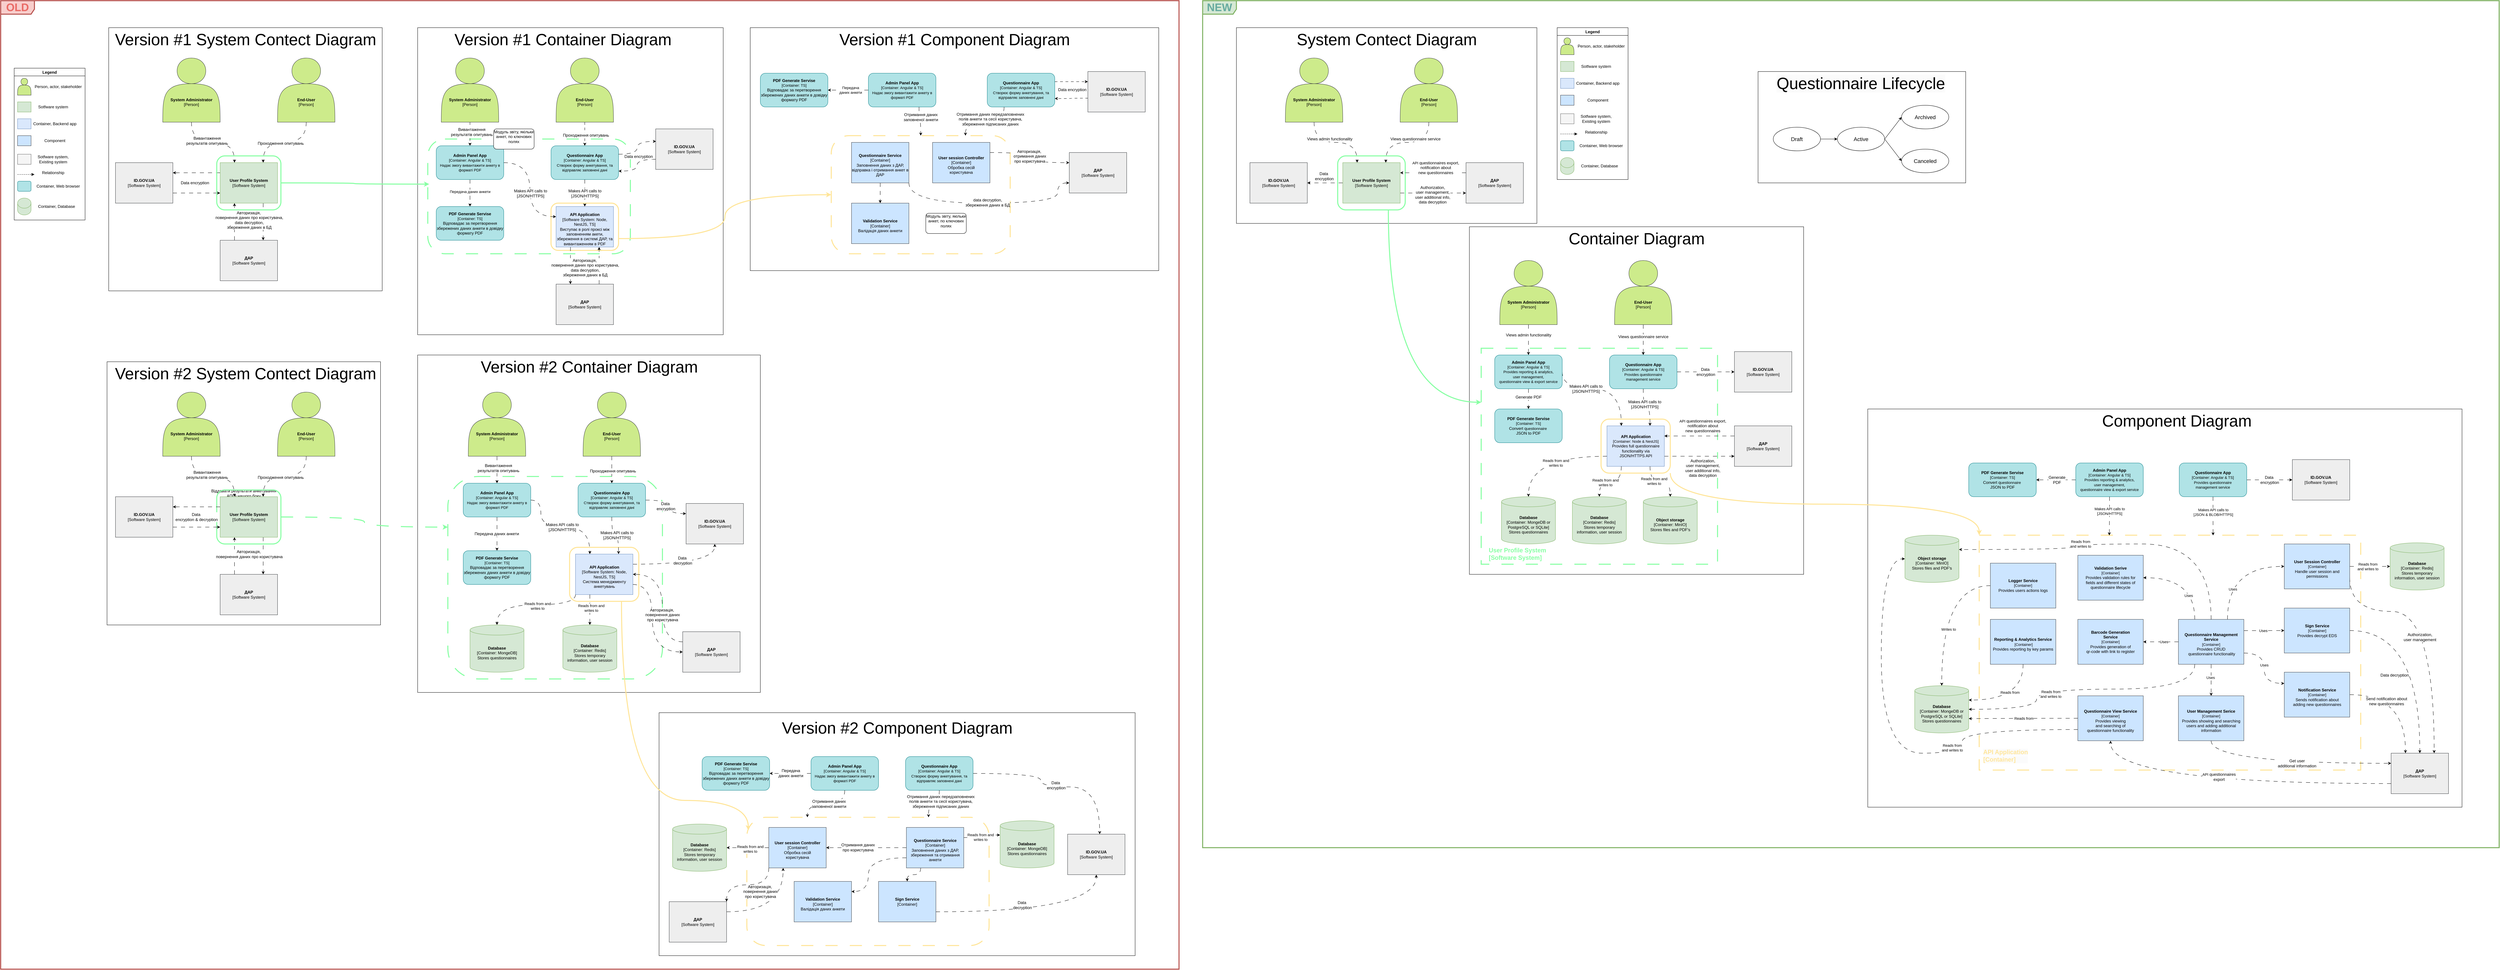 <mxfile version="26.0.10">
  <diagram name="Сторінка-1" id="an3dJR63AWUCDGij2A7-">
    <mxGraphModel grid="1" page="1" gridSize="10" guides="1" tooltips="1" connect="1" arrows="1" fold="1" pageScale="1" pageWidth="827" pageHeight="1169" math="0" shadow="0">
      <root>
        <mxCell id="0" />
        <mxCell id="1" parent="0" />
        <mxCell id="yh0qmV7Q8T8gITBxbPLc-189" value="" style="rounded=0;whiteSpace=wrap;html=1;" vertex="1" parent="1">
          <mxGeometry x="6005" y="20" width="615" height="330" as="geometry" />
        </mxCell>
        <mxCell id="d8mZoJdHlw85jdswwhyd-1" value="" style="html=1;whiteSpace=wrap;" vertex="1" parent="1">
          <mxGeometry x="6330" y="1020" width="1760" height="1180" as="geometry" />
        </mxCell>
        <mxCell id="yh0qmV7Q8T8gITBxbPLc-58" value="" style="rounded=0;whiteSpace=wrap;html=1;fillColor=none;strokeColor=#FFE599;strokeWidth=3;dashed=1;dashPattern=12 12;" vertex="1" parent="1">
          <mxGeometry x="6660" y="1394" width="1130" height="696" as="geometry" />
        </mxCell>
        <mxCell id="W-QrEEKh5oDHu_YkBTrK-31" value="Віддавати результати анкетування&lt;br&gt;АПІ з нашого боку" style="html=1;whiteSpace=wrap;" vertex="1" parent="1">
          <mxGeometry x="1115" y="880" width="810" height="780" as="geometry" />
        </mxCell>
        <mxCell id="W-QrEEKh5oDHu_YkBTrK-119" value="" style="rounded=1;whiteSpace=wrap;html=1;fillColor=none;strokeColor=#87FFA3;strokeWidth=3;" vertex="1" parent="1">
          <mxGeometry x="1440" y="1260" width="190" height="160" as="geometry" />
        </mxCell>
        <mxCell id="W-QrEEKh5oDHu_YkBTrK-91" value="" style="html=1;whiteSpace=wrap;" vertex="1" parent="1">
          <mxGeometry x="2035" y="860" width="1015" height="1000" as="geometry" />
        </mxCell>
        <mxCell id="W-QrEEKh5oDHu_YkBTrK-120" value="" style="rounded=1;whiteSpace=wrap;html=1;fillColor=none;strokeColor=#87FFA3;strokeWidth=3;dashed=1;dashPattern=12 12;" vertex="1" parent="1">
          <mxGeometry x="2124.41" y="1220" width="635.59" height="600" as="geometry" />
        </mxCell>
        <mxCell id="W-QrEEKh5oDHu_YkBTrK-205" value="" style="html=1;whiteSpace=wrap;" vertex="1" parent="1">
          <mxGeometry x="2750" y="1920" width="1410" height="720" as="geometry" />
        </mxCell>
        <mxCell id="W-QrEEKh5oDHu_YkBTrK-249" value="" style="rounded=1;whiteSpace=wrap;html=1;fillColor=none;strokeColor=#FFE599;strokeWidth=3;dashed=1;dashPattern=12 12;" vertex="1" parent="1">
          <mxGeometry x="3010" y="2230" width="717.5" height="380" as="geometry" />
        </mxCell>
        <mxCell id="W-QrEEKh5oDHu_YkBTrK-248" value="" style="rounded=1;whiteSpace=wrap;html=1;fillColor=none;strokeColor=#FFE599;strokeWidth=3;" vertex="1" parent="1">
          <mxGeometry x="2485" y="1430" width="205" height="160" as="geometry" />
        </mxCell>
        <mxCell id="W-QrEEKh5oDHu_YkBTrK-48" value="" style="html=1;whiteSpace=wrap;" vertex="1" parent="1">
          <mxGeometry x="2035" y="-110" width="905" height="910" as="geometry" />
        </mxCell>
        <mxCell id="W-QrEEKh5oDHu_YkBTrK-189" value="" style="rounded=1;whiteSpace=wrap;html=1;fillColor=none;strokeColor=#FFE599;strokeWidth=3;" vertex="1" parent="1">
          <mxGeometry x="2430" y="410" width="200" height="140" as="geometry" />
        </mxCell>
        <mxCell id="W-QrEEKh5oDHu_YkBTrK-153" value="" style="html=1;whiteSpace=wrap;" vertex="1" parent="1">
          <mxGeometry x="3020" y="-110" width="1210" height="720" as="geometry" />
        </mxCell>
        <mxCell id="W-QrEEKh5oDHu_YkBTrK-190" value="" style="rounded=1;whiteSpace=wrap;html=1;fillColor=none;strokeColor=#FFE599;strokeWidth=3;dashed=1;dashPattern=12 12;" vertex="1" parent="1">
          <mxGeometry x="3260" y="210" width="530" height="350" as="geometry" />
        </mxCell>
        <mxCell id="W-QrEEKh5oDHu_YkBTrK-82" value="" style="rounded=1;whiteSpace=wrap;html=1;fillColor=none;strokeColor=#87FFA3;strokeWidth=3;dashed=1;dashPattern=12 12;" vertex="1" parent="1">
          <mxGeometry x="2065" y="220" width="600" height="340" as="geometry" />
        </mxCell>
        <mxCell id="W-QrEEKh5oDHu_YkBTrK-1" value="Legend" style="swimlane;" vertex="1" parent="1">
          <mxGeometry x="840" y="10" width="210" height="450" as="geometry" />
        </mxCell>
        <mxCell id="W-QrEEKh5oDHu_YkBTrK-2" value="" style="shape=actor;whiteSpace=wrap;html=1;fillColor=#cdeb8b;strokeColor=#36393d;" vertex="1" parent="W-QrEEKh5oDHu_YkBTrK-1">
          <mxGeometry x="10" y="30" width="40" height="50" as="geometry" />
        </mxCell>
        <mxCell id="W-QrEEKh5oDHu_YkBTrK-3" value="Person, actor, stakeholder" style="text;html=1;align=center;verticalAlign=middle;resizable=0;points=[];autosize=1;strokeColor=none;fillColor=none;" vertex="1" parent="W-QrEEKh5oDHu_YkBTrK-1">
          <mxGeometry x="50" y="40" width="160" height="30" as="geometry" />
        </mxCell>
        <mxCell id="W-QrEEKh5oDHu_YkBTrK-4" value="&lt;div&gt;&lt;br&gt;&lt;/div&gt;" style="html=1;whiteSpace=wrap;fillColor=#d5e8d4;strokeColor=#82b366;" vertex="1" parent="W-QrEEKh5oDHu_YkBTrK-1">
          <mxGeometry x="10" y="100" width="40" height="30" as="geometry" />
        </mxCell>
        <mxCell id="W-QrEEKh5oDHu_YkBTrK-5" value="Sotfware system" style="text;html=1;align=center;verticalAlign=middle;resizable=0;points=[];autosize=1;strokeColor=none;fillColor=none;" vertex="1" parent="W-QrEEKh5oDHu_YkBTrK-1">
          <mxGeometry x="60" y="100" width="110" height="30" as="geometry" />
        </mxCell>
        <mxCell id="W-QrEEKh5oDHu_YkBTrK-6" value="&lt;div&gt;&lt;br&gt;&lt;/div&gt;" style="html=1;whiteSpace=wrap;fillColor=#f5f5f5;strokeColor=#666666;fontColor=#333333;" vertex="1" parent="W-QrEEKh5oDHu_YkBTrK-1">
          <mxGeometry x="10" y="255" width="40" height="30" as="geometry" />
        </mxCell>
        <mxCell id="W-QrEEKh5oDHu_YkBTrK-7" value="Sotfware system, &lt;br&gt;Existing system" style="text;html=1;align=center;verticalAlign=middle;resizable=0;points=[];autosize=1;strokeColor=none;fillColor=none;" vertex="1" parent="W-QrEEKh5oDHu_YkBTrK-1">
          <mxGeometry x="55" y="250" width="120" height="40" as="geometry" />
        </mxCell>
        <mxCell id="W-QrEEKh5oDHu_YkBTrK-8" value="" style="endArrow=block;endFill=1;html=1;edgeStyle=orthogonalEdgeStyle;align=left;verticalAlign=top;rounded=0;dashed=1;" edge="1" parent="W-QrEEKh5oDHu_YkBTrK-1">
          <mxGeometry x="-1" relative="1" as="geometry">
            <mxPoint x="10" y="315" as="sourcePoint" />
            <mxPoint x="60" y="315" as="targetPoint" />
          </mxGeometry>
        </mxCell>
        <mxCell id="W-QrEEKh5oDHu_YkBTrK-9" value="Relationship" style="text;html=1;align=center;verticalAlign=middle;resizable=0;points=[];autosize=1;strokeColor=none;fillColor=none;" vertex="1" parent="W-QrEEKh5oDHu_YkBTrK-1">
          <mxGeometry x="70" y="295" width="90" height="30" as="geometry" />
        </mxCell>
        <mxCell id="W-QrEEKh5oDHu_YkBTrK-10" value="" style="rounded=1;whiteSpace=wrap;html=1;fillColor=#b0e3e6;strokeColor=#0e8088;" vertex="1" parent="W-QrEEKh5oDHu_YkBTrK-1">
          <mxGeometry x="10" y="335" width="40" height="30" as="geometry" />
        </mxCell>
        <mxCell id="W-QrEEKh5oDHu_YkBTrK-11" value="Container, Web browser" style="text;html=1;align=center;verticalAlign=middle;resizable=0;points=[];autosize=1;strokeColor=none;fillColor=none;" vertex="1" parent="W-QrEEKh5oDHu_YkBTrK-1">
          <mxGeometry x="55" y="335" width="150" height="30" as="geometry" />
        </mxCell>
        <mxCell id="W-QrEEKh5oDHu_YkBTrK-12" value="" style="shape=cylinder3;whiteSpace=wrap;html=1;boundedLbl=1;backgroundOutline=1;size=15;fillColor=#d5e8d4;strokeColor=#82b366;" vertex="1" parent="W-QrEEKh5oDHu_YkBTrK-1">
          <mxGeometry x="10" y="385" width="40" height="50" as="geometry" />
        </mxCell>
        <mxCell id="W-QrEEKh5oDHu_YkBTrK-13" value="Container, Database" style="text;html=1;align=center;verticalAlign=middle;resizable=0;points=[];autosize=1;strokeColor=none;fillColor=none;" vertex="1" parent="W-QrEEKh5oDHu_YkBTrK-1">
          <mxGeometry x="60" y="395" width="130" height="30" as="geometry" />
        </mxCell>
        <mxCell id="W-QrEEKh5oDHu_YkBTrK-77" value="&lt;div&gt;&lt;br&gt;&lt;/div&gt;" style="html=1;whiteSpace=wrap;fillColor=#dae8fc;strokeColor=#6c8ebf;" vertex="1" parent="W-QrEEKh5oDHu_YkBTrK-1">
          <mxGeometry x="10" y="150" width="40" height="30" as="geometry" />
        </mxCell>
        <mxCell id="W-QrEEKh5oDHu_YkBTrK-78" value="&amp;nbsp; &amp;nbsp;Container, Backend app" style="text;html=1;align=center;verticalAlign=middle;resizable=0;points=[];autosize=1;strokeColor=none;fillColor=none;" vertex="1" parent="W-QrEEKh5oDHu_YkBTrK-1">
          <mxGeometry x="35" y="150" width="160" height="30" as="geometry" />
        </mxCell>
        <mxCell id="W-QrEEKh5oDHu_YkBTrK-79" value="&lt;div&gt;&lt;br&gt;&lt;/div&gt;" style="html=1;whiteSpace=wrap;fillColor=#cce5ff;strokeColor=#36393d;" vertex="1" parent="W-QrEEKh5oDHu_YkBTrK-1">
          <mxGeometry x="10" y="200" width="40" height="30" as="geometry" />
        </mxCell>
        <mxCell id="W-QrEEKh5oDHu_YkBTrK-80" value="&amp;nbsp; &amp;nbsp;Component" style="text;html=1;align=center;verticalAlign=middle;resizable=0;points=[];autosize=1;strokeColor=none;fillColor=none;" vertex="1" parent="W-QrEEKh5oDHu_YkBTrK-1">
          <mxGeometry x="65" y="200" width="100" height="30" as="geometry" />
        </mxCell>
        <mxCell id="W-QrEEKh5oDHu_YkBTrK-14" value="" style="html=1;whiteSpace=wrap;" vertex="1" parent="1">
          <mxGeometry x="1120" y="-110" width="810" height="780" as="geometry" />
        </mxCell>
        <mxCell id="W-QrEEKh5oDHu_YkBTrK-15" style="edgeStyle=orthogonalEdgeStyle;rounded=0;orthogonalLoop=1;jettySize=auto;html=1;curved=1;entryX=0.25;entryY=0;entryDx=0;entryDy=0;dashed=1;dashPattern=12 12;" edge="1" parent="1" source="W-QrEEKh5oDHu_YkBTrK-17" target="W-QrEEKh5oDHu_YkBTrK-24">
          <mxGeometry relative="1" as="geometry" />
        </mxCell>
        <mxCell id="W-QrEEKh5oDHu_YkBTrK-16" value="&lt;font style=&quot;font-size: 12px;&quot;&gt;Вивантаження&lt;/font&gt;&lt;div&gt;&lt;font style=&quot;font-size: 12px;&quot;&gt;результатів опитувань&lt;/font&gt;&lt;/div&gt;" style="edgeLabel;html=1;align=center;verticalAlign=middle;resizable=0;points=[];" connectable="0" vertex="1" parent="W-QrEEKh5oDHu_YkBTrK-15">
          <mxGeometry x="-0.141" y="5" relative="1" as="geometry">
            <mxPoint x="-1" as="offset" />
          </mxGeometry>
        </mxCell>
        <mxCell id="W-QrEEKh5oDHu_YkBTrK-17" value="&lt;div&gt;&lt;br&gt;&lt;/div&gt;&lt;div&gt;&lt;br&gt;&lt;/div&gt;&lt;div&gt;&lt;br&gt;&lt;/div&gt;&lt;div&gt;&lt;br&gt;&lt;/div&gt;&lt;div&gt;&lt;br&gt;&lt;/div&gt;&lt;b&gt;System Administrator&lt;/b&gt;&lt;br&gt;&lt;div&gt;[Person]&lt;/div&gt;" style="shape=actor;whiteSpace=wrap;html=1;fillColor=#cdeb8b;strokeColor=#36393d;" vertex="1" parent="1">
          <mxGeometry x="1280" y="-20" width="170" height="190" as="geometry" />
        </mxCell>
        <mxCell id="W-QrEEKh5oDHu_YkBTrK-18" style="edgeStyle=orthogonalEdgeStyle;rounded=0;orthogonalLoop=1;jettySize=auto;html=1;entryX=0.75;entryY=0;entryDx=0;entryDy=0;curved=1;dashed=1;dashPattern=12 12;" edge="1" parent="1" source="W-QrEEKh5oDHu_YkBTrK-20" target="W-QrEEKh5oDHu_YkBTrK-24">
          <mxGeometry relative="1" as="geometry" />
        </mxCell>
        <mxCell id="W-QrEEKh5oDHu_YkBTrK-19" value="&lt;font style=&quot;font-size: 12px;&quot;&gt;Проходження опитувань&lt;/font&gt;" style="edgeLabel;html=1;align=center;verticalAlign=middle;resizable=0;points=[];" connectable="0" vertex="1" parent="W-QrEEKh5oDHu_YkBTrK-18">
          <mxGeometry x="0.105" y="3" relative="1" as="geometry">
            <mxPoint as="offset" />
          </mxGeometry>
        </mxCell>
        <mxCell id="W-QrEEKh5oDHu_YkBTrK-20" value="&lt;div&gt;&lt;br&gt;&lt;/div&gt;&lt;div&gt;&lt;br&gt;&lt;/div&gt;&lt;div&gt;&lt;br&gt;&lt;/div&gt;&lt;div&gt;&lt;br&gt;&lt;/div&gt;&lt;div&gt;&lt;br&gt;&lt;/div&gt;&lt;b&gt;End-User&lt;/b&gt;&lt;br&gt;&lt;div&gt;[Person]&lt;/div&gt;" style="shape=actor;whiteSpace=wrap;html=1;fillColor=#cdeb8b;strokeColor=#36393d;" vertex="1" parent="1">
          <mxGeometry x="1620" y="-20" width="170" height="190" as="geometry" />
        </mxCell>
        <mxCell id="W-QrEEKh5oDHu_YkBTrK-21" style="edgeStyle=orthogonalEdgeStyle;rounded=0;orthogonalLoop=1;jettySize=auto;html=1;exitX=0.75;exitY=1;exitDx=0;exitDy=0;entryX=0.75;entryY=0;entryDx=0;entryDy=0;dashed=1;dashPattern=12 12;" edge="1" parent="1" source="W-QrEEKh5oDHu_YkBTrK-24" target="W-QrEEKh5oDHu_YkBTrK-29">
          <mxGeometry relative="1" as="geometry" />
        </mxCell>
        <mxCell id="W-QrEEKh5oDHu_YkBTrK-22" style="edgeStyle=orthogonalEdgeStyle;rounded=0;orthogonalLoop=1;jettySize=auto;html=1;exitX=0;exitY=0.25;exitDx=0;exitDy=0;entryX=1;entryY=0.25;entryDx=0;entryDy=0;dashed=1;dashPattern=12 12;" edge="1" parent="1" source="W-QrEEKh5oDHu_YkBTrK-24" target="W-QrEEKh5oDHu_YkBTrK-26">
          <mxGeometry relative="1" as="geometry" />
        </mxCell>
        <mxCell id="W-QrEEKh5oDHu_YkBTrK-23" value="&lt;font style=&quot;font-size: 12px;&quot;&gt;Data&amp;nbsp;encryption&lt;/font&gt;" style="edgeLabel;html=1;align=center;verticalAlign=middle;resizable=0;points=[];" connectable="0" vertex="1" parent="W-QrEEKh5oDHu_YkBTrK-22">
          <mxGeometry x="0.071" y="2" relative="1" as="geometry">
            <mxPoint y="28" as="offset" />
          </mxGeometry>
        </mxCell>
        <mxCell id="W-QrEEKh5oDHu_YkBTrK-24" value="&lt;div&gt;&lt;b&gt;&lt;br&gt;&lt;/b&gt;&lt;/div&gt;&lt;b&gt;&lt;div&gt;&lt;b style=&quot;background-color: transparent; color: light-dark(rgb(0, 0, 0), rgb(255, 255, 255));&quot;&gt;User Profile System&lt;/b&gt;&lt;/div&gt;&lt;/b&gt;&lt;div&gt;[Software System]&lt;/div&gt;&lt;div&gt;&lt;br&gt;&lt;/div&gt;" style="html=1;whiteSpace=wrap;fillColor=#d5e8d4;strokeColor=#82b366;" vertex="1" parent="1">
          <mxGeometry x="1450" y="290" width="170" height="120" as="geometry" />
        </mxCell>
        <mxCell id="W-QrEEKh5oDHu_YkBTrK-25" style="edgeStyle=orthogonalEdgeStyle;rounded=0;orthogonalLoop=1;jettySize=auto;html=1;exitX=1;exitY=0.75;exitDx=0;exitDy=0;entryX=0;entryY=0.75;entryDx=0;entryDy=0;dashed=1;dashPattern=12 12;" edge="1" parent="1" source="W-QrEEKh5oDHu_YkBTrK-26" target="W-QrEEKh5oDHu_YkBTrK-24">
          <mxGeometry relative="1" as="geometry" />
        </mxCell>
        <mxCell id="W-QrEEKh5oDHu_YkBTrK-26" value="&lt;div&gt;&lt;b&gt;&lt;br&gt;&lt;/b&gt;&lt;/div&gt;&lt;b&gt;&lt;div&gt;ID.GOV.UA&lt;/div&gt;&lt;/b&gt;&lt;div&gt;[Software System]&lt;/div&gt;&lt;div&gt;&lt;br&gt;&lt;/div&gt;" style="html=1;whiteSpace=wrap;fillColor=#eeeeee;strokeColor=#36393d;" vertex="1" parent="1">
          <mxGeometry x="1140" y="290" width="170" height="120" as="geometry" />
        </mxCell>
        <mxCell id="W-QrEEKh5oDHu_YkBTrK-27" style="edgeStyle=orthogonalEdgeStyle;rounded=0;orthogonalLoop=1;jettySize=auto;html=1;exitX=0.25;exitY=0;exitDx=0;exitDy=0;entryX=0.25;entryY=1;entryDx=0;entryDy=0;dashed=1;dashPattern=12 12;" edge="1" parent="1" source="W-QrEEKh5oDHu_YkBTrK-29" target="W-QrEEKh5oDHu_YkBTrK-24">
          <mxGeometry relative="1" as="geometry" />
        </mxCell>
        <mxCell id="W-QrEEKh5oDHu_YkBTrK-28" value="&lt;span style=&quot;font-size: 12px;&quot;&gt;Авторизація,&amp;nbsp;&lt;/span&gt;&lt;br style=&quot;font-size: 12px;&quot;&gt;&lt;span style=&quot;font-size: 12px;&quot;&gt;повернення даних про користувача,&lt;/span&gt;&lt;br style=&quot;font-size: 12px;&quot;&gt;&lt;span style=&quot;font-size: 12px;&quot;&gt;data decryption,&lt;/span&gt;&lt;br style=&quot;font-size: 12px;&quot;&gt;&lt;span style=&quot;font-size: 12px;&quot;&gt;збереження даних в БД&lt;/span&gt;" style="edgeLabel;html=1;align=center;verticalAlign=middle;resizable=0;points=[];" connectable="0" vertex="1" parent="W-QrEEKh5oDHu_YkBTrK-27">
          <mxGeometry x="0.147" y="-2" relative="1" as="geometry">
            <mxPoint x="41" y="3" as="offset" />
          </mxGeometry>
        </mxCell>
        <mxCell id="W-QrEEKh5oDHu_YkBTrK-29" value="&lt;div&gt;&lt;b&gt;&lt;br&gt;&lt;/b&gt;&lt;/div&gt;&lt;b&gt;ДАР&lt;br&gt;&lt;/b&gt;&lt;div&gt;[Software System]&lt;/div&gt;&lt;div&gt;&lt;br&gt;&lt;/div&gt;" style="html=1;whiteSpace=wrap;fillColor=#eeeeee;strokeColor=#36393d;" vertex="1" parent="1">
          <mxGeometry x="1450" y="520" width="170" height="120" as="geometry" />
        </mxCell>
        <mxCell id="W-QrEEKh5oDHu_YkBTrK-30" value="&lt;font style=&quot;font-size: 48px;&quot;&gt;Version #1 System Contect Diagram&lt;/font&gt;" style="text;html=1;align=center;verticalAlign=middle;resizable=0;points=[];autosize=1;strokeColor=none;fillColor=none;" vertex="1" parent="1">
          <mxGeometry x="1125" y="-110" width="800" height="70" as="geometry" />
        </mxCell>
        <mxCell id="W-QrEEKh5oDHu_YkBTrK-32" style="edgeStyle=orthogonalEdgeStyle;rounded=0;orthogonalLoop=1;jettySize=auto;html=1;curved=1;entryX=0.25;entryY=0;entryDx=0;entryDy=0;dashed=1;dashPattern=12 12;" edge="1" parent="1" source="W-QrEEKh5oDHu_YkBTrK-34" target="W-QrEEKh5oDHu_YkBTrK-41">
          <mxGeometry relative="1" as="geometry" />
        </mxCell>
        <mxCell id="W-QrEEKh5oDHu_YkBTrK-33" value="&lt;font style=&quot;font-size: 12px;&quot;&gt;Вивантаження&lt;/font&gt;&lt;div&gt;&lt;font style=&quot;font-size: 12px;&quot;&gt;результатів опитувань&lt;/font&gt;&lt;/div&gt;" style="edgeLabel;html=1;align=center;verticalAlign=middle;resizable=0;points=[];" connectable="0" vertex="1" parent="W-QrEEKh5oDHu_YkBTrK-32">
          <mxGeometry x="-0.141" y="5" relative="1" as="geometry">
            <mxPoint x="-1" as="offset" />
          </mxGeometry>
        </mxCell>
        <mxCell id="W-QrEEKh5oDHu_YkBTrK-34" value="&lt;div&gt;&lt;br&gt;&lt;/div&gt;&lt;div&gt;&lt;br&gt;&lt;/div&gt;&lt;div&gt;&lt;br&gt;&lt;/div&gt;&lt;div&gt;&lt;br&gt;&lt;/div&gt;&lt;div&gt;&lt;br&gt;&lt;/div&gt;&lt;b&gt;System Administrator&lt;/b&gt;&lt;br&gt;&lt;div&gt;[Person]&lt;/div&gt;" style="shape=actor;whiteSpace=wrap;html=1;fillColor=#cdeb8b;strokeColor=#36393d;" vertex="1" parent="1">
          <mxGeometry x="1280" y="970" width="170" height="190" as="geometry" />
        </mxCell>
        <mxCell id="W-QrEEKh5oDHu_YkBTrK-35" style="edgeStyle=orthogonalEdgeStyle;rounded=0;orthogonalLoop=1;jettySize=auto;html=1;entryX=0.75;entryY=0;entryDx=0;entryDy=0;curved=1;dashed=1;dashPattern=12 12;" edge="1" parent="1" source="W-QrEEKh5oDHu_YkBTrK-37" target="W-QrEEKh5oDHu_YkBTrK-41">
          <mxGeometry relative="1" as="geometry" />
        </mxCell>
        <mxCell id="W-QrEEKh5oDHu_YkBTrK-36" value="&lt;font style=&quot;font-size: 12px;&quot;&gt;Проходження опитувань&lt;/font&gt;" style="edgeLabel;html=1;align=center;verticalAlign=middle;resizable=0;points=[];" connectable="0" vertex="1" parent="W-QrEEKh5oDHu_YkBTrK-35">
          <mxGeometry x="0.105" y="3" relative="1" as="geometry">
            <mxPoint as="offset" />
          </mxGeometry>
        </mxCell>
        <mxCell id="W-QrEEKh5oDHu_YkBTrK-37" value="&lt;div&gt;&lt;br&gt;&lt;/div&gt;&lt;div&gt;&lt;br&gt;&lt;/div&gt;&lt;div&gt;&lt;br&gt;&lt;/div&gt;&lt;div&gt;&lt;br&gt;&lt;/div&gt;&lt;div&gt;&lt;br&gt;&lt;/div&gt;&lt;b&gt;End-User&lt;/b&gt;&lt;br&gt;&lt;div&gt;[Person]&lt;/div&gt;" style="shape=actor;whiteSpace=wrap;html=1;fillColor=#cdeb8b;strokeColor=#36393d;" vertex="1" parent="1">
          <mxGeometry x="1620" y="970" width="170" height="190" as="geometry" />
        </mxCell>
        <mxCell id="W-QrEEKh5oDHu_YkBTrK-38" style="edgeStyle=orthogonalEdgeStyle;rounded=0;orthogonalLoop=1;jettySize=auto;html=1;exitX=0.75;exitY=1;exitDx=0;exitDy=0;entryX=0.75;entryY=0;entryDx=0;entryDy=0;dashed=1;dashPattern=12 12;" edge="1" parent="1" source="W-QrEEKh5oDHu_YkBTrK-41" target="W-QrEEKh5oDHu_YkBTrK-46">
          <mxGeometry relative="1" as="geometry" />
        </mxCell>
        <mxCell id="W-QrEEKh5oDHu_YkBTrK-39" style="edgeStyle=orthogonalEdgeStyle;rounded=0;orthogonalLoop=1;jettySize=auto;html=1;exitX=0;exitY=0.25;exitDx=0;exitDy=0;entryX=1;entryY=0.25;entryDx=0;entryDy=0;dashed=1;dashPattern=12 12;" edge="1" parent="1" source="W-QrEEKh5oDHu_YkBTrK-41" target="W-QrEEKh5oDHu_YkBTrK-43">
          <mxGeometry relative="1" as="geometry" />
        </mxCell>
        <mxCell id="W-QrEEKh5oDHu_YkBTrK-40" value="&lt;font style=&quot;font-size: 12px;&quot;&gt;Data&amp;nbsp;&lt;br&gt;encryption &amp;amp;&amp;nbsp;&lt;/font&gt;&lt;span style=&quot;font-size: 12px;&quot;&gt;decryption&lt;/span&gt;" style="edgeLabel;html=1;align=center;verticalAlign=middle;resizable=0;points=[];" connectable="0" vertex="1" parent="W-QrEEKh5oDHu_YkBTrK-39">
          <mxGeometry x="0.071" y="2" relative="1" as="geometry">
            <mxPoint x="5" y="28" as="offset" />
          </mxGeometry>
        </mxCell>
        <mxCell id="W-QrEEKh5oDHu_YkBTrK-41" value="&lt;div&gt;&lt;b&gt;&lt;br&gt;&lt;/b&gt;&lt;/div&gt;&lt;b&gt;&lt;div&gt;&lt;b style=&quot;background-color: transparent; color: light-dark(rgb(0, 0, 0), rgb(255, 255, 255));&quot;&gt;User Profile System&lt;/b&gt;&lt;/div&gt;&lt;/b&gt;&lt;div&gt;[Software System]&lt;/div&gt;&lt;div&gt;&lt;br&gt;&lt;/div&gt;" style="html=1;whiteSpace=wrap;fillColor=#d5e8d4;strokeColor=#82b366;" vertex="1" parent="1">
          <mxGeometry x="1450" y="1280" width="170" height="120" as="geometry" />
        </mxCell>
        <mxCell id="W-QrEEKh5oDHu_YkBTrK-42" style="edgeStyle=orthogonalEdgeStyle;rounded=0;orthogonalLoop=1;jettySize=auto;html=1;exitX=1;exitY=0.75;exitDx=0;exitDy=0;entryX=0;entryY=0.75;entryDx=0;entryDy=0;dashed=1;dashPattern=12 12;" edge="1" parent="1" source="W-QrEEKh5oDHu_YkBTrK-43" target="W-QrEEKh5oDHu_YkBTrK-41">
          <mxGeometry relative="1" as="geometry" />
        </mxCell>
        <mxCell id="W-QrEEKh5oDHu_YkBTrK-43" value="&lt;div&gt;&lt;b&gt;&lt;br&gt;&lt;/b&gt;&lt;/div&gt;&lt;b&gt;&lt;div&gt;ID.GOV.UA&lt;/div&gt;&lt;/b&gt;&lt;div&gt;[Software System]&lt;/div&gt;&lt;div&gt;&lt;br&gt;&lt;/div&gt;" style="html=1;whiteSpace=wrap;fillColor=#eeeeee;strokeColor=#36393d;" vertex="1" parent="1">
          <mxGeometry x="1140" y="1280" width="170" height="120" as="geometry" />
        </mxCell>
        <mxCell id="W-QrEEKh5oDHu_YkBTrK-44" style="edgeStyle=orthogonalEdgeStyle;rounded=0;orthogonalLoop=1;jettySize=auto;html=1;exitX=0.25;exitY=0;exitDx=0;exitDy=0;entryX=0.25;entryY=1;entryDx=0;entryDy=0;dashed=1;dashPattern=12 12;" edge="1" parent="1" source="W-QrEEKh5oDHu_YkBTrK-46" target="W-QrEEKh5oDHu_YkBTrK-41">
          <mxGeometry relative="1" as="geometry" />
        </mxCell>
        <mxCell id="W-QrEEKh5oDHu_YkBTrK-45" value="&lt;span style=&quot;font-size: 12px;&quot;&gt;Авторизація,&amp;nbsp;&lt;/span&gt;&lt;br style=&quot;font-size: 12px;&quot;&gt;&lt;span style=&quot;font-size: 12px;&quot;&gt;повернення даних про користувача&lt;/span&gt;" style="edgeLabel;html=1;align=center;verticalAlign=middle;resizable=0;points=[];" connectable="0" vertex="1" parent="W-QrEEKh5oDHu_YkBTrK-44">
          <mxGeometry x="0.147" y="-2" relative="1" as="geometry">
            <mxPoint x="41" y="3" as="offset" />
          </mxGeometry>
        </mxCell>
        <mxCell id="W-QrEEKh5oDHu_YkBTrK-46" value="&lt;div&gt;&lt;b&gt;&lt;br&gt;&lt;/b&gt;&lt;/div&gt;&lt;b&gt;ДАР&lt;br&gt;&lt;/b&gt;&lt;div&gt;[Software System]&lt;/div&gt;&lt;div&gt;&lt;br&gt;&lt;/div&gt;" style="html=1;whiteSpace=wrap;fillColor=#eeeeee;strokeColor=#36393d;" vertex="1" parent="1">
          <mxGeometry x="1450" y="1510" width="170" height="120" as="geometry" />
        </mxCell>
        <mxCell id="W-QrEEKh5oDHu_YkBTrK-47" value="&lt;font style=&quot;font-size: 48px;&quot;&gt;Version #2 System Contect Diagram&lt;/font&gt;" style="text;html=1;align=center;verticalAlign=middle;resizable=0;points=[];autosize=1;strokeColor=none;fillColor=none;" vertex="1" parent="1">
          <mxGeometry x="1125" y="880" width="800" height="70" as="geometry" />
        </mxCell>
        <mxCell id="W-QrEEKh5oDHu_YkBTrK-49" style="edgeStyle=orthogonalEdgeStyle;rounded=0;orthogonalLoop=1;jettySize=auto;html=1;curved=1;dashed=1;dashPattern=8 8;" edge="1" parent="1" source="W-QrEEKh5oDHu_YkBTrK-51" target="W-QrEEKh5oDHu_YkBTrK-67">
          <mxGeometry relative="1" as="geometry" />
        </mxCell>
        <mxCell id="W-QrEEKh5oDHu_YkBTrK-50" value="&lt;font style=&quot;font-size: 12px;&quot;&gt;Вивантаження&lt;/font&gt;&lt;div&gt;&lt;font style=&quot;font-size: 12px;&quot;&gt;результатів опитувань&lt;/font&gt;&lt;/div&gt;" style="edgeLabel;html=1;align=center;verticalAlign=middle;resizable=0;points=[];" connectable="0" vertex="1" parent="W-QrEEKh5oDHu_YkBTrK-49">
          <mxGeometry x="-0.141" y="5" relative="1" as="geometry">
            <mxPoint y="-1" as="offset" />
          </mxGeometry>
        </mxCell>
        <mxCell id="W-QrEEKh5oDHu_YkBTrK-51" value="&lt;div&gt;&lt;br&gt;&lt;/div&gt;&lt;div&gt;&lt;br&gt;&lt;/div&gt;&lt;div&gt;&lt;br&gt;&lt;/div&gt;&lt;div&gt;&lt;br&gt;&lt;/div&gt;&lt;div&gt;&lt;br&gt;&lt;/div&gt;&lt;b&gt;System Administrator&lt;/b&gt;&lt;br&gt;&lt;div&gt;[Person]&lt;/div&gt;" style="shape=actor;whiteSpace=wrap;html=1;fillColor=#cdeb8b;strokeColor=#36393d;" vertex="1" parent="1">
          <mxGeometry x="2105" y="-20" width="170" height="190" as="geometry" />
        </mxCell>
        <mxCell id="W-QrEEKh5oDHu_YkBTrK-52" style="edgeStyle=orthogonalEdgeStyle;rounded=0;orthogonalLoop=1;jettySize=auto;html=1;curved=1;dashed=1;dashPattern=8 8;" edge="1" parent="1" source="W-QrEEKh5oDHu_YkBTrK-54" target="W-QrEEKh5oDHu_YkBTrK-66">
          <mxGeometry relative="1" as="geometry" />
        </mxCell>
        <mxCell id="W-QrEEKh5oDHu_YkBTrK-53" value="&lt;font style=&quot;font-size: 12px;&quot;&gt;Проходження опитувань&lt;/font&gt;" style="edgeLabel;html=1;align=center;verticalAlign=middle;resizable=0;points=[];" connectable="0" vertex="1" parent="W-QrEEKh5oDHu_YkBTrK-52">
          <mxGeometry x="0.105" y="3" relative="1" as="geometry">
            <mxPoint as="offset" />
          </mxGeometry>
        </mxCell>
        <mxCell id="W-QrEEKh5oDHu_YkBTrK-54" value="&lt;div&gt;&lt;br&gt;&lt;/div&gt;&lt;div&gt;&lt;br&gt;&lt;/div&gt;&lt;div&gt;&lt;br&gt;&lt;/div&gt;&lt;div&gt;&lt;br&gt;&lt;/div&gt;&lt;div&gt;&lt;br&gt;&lt;/div&gt;&lt;b&gt;End-User&lt;/b&gt;&lt;br&gt;&lt;div&gt;[Person]&lt;/div&gt;" style="shape=actor;whiteSpace=wrap;html=1;fillColor=#cdeb8b;strokeColor=#36393d;" vertex="1" parent="1">
          <mxGeometry x="2445" y="-20" width="170" height="190" as="geometry" />
        </mxCell>
        <mxCell id="W-QrEEKh5oDHu_YkBTrK-55" style="edgeStyle=orthogonalEdgeStyle;rounded=0;orthogonalLoop=1;jettySize=auto;html=1;entryX=0.25;entryY=0;entryDx=0;entryDy=0;exitX=0.25;exitY=1;exitDx=0;exitDy=0;curved=1;dashed=1;dashPattern=12 12;" edge="1" parent="1" source="W-QrEEKh5oDHu_YkBTrK-58" target="W-QrEEKh5oDHu_YkBTrK-63">
          <mxGeometry relative="1" as="geometry">
            <mxPoint x="2572" y="550" as="sourcePoint" />
          </mxGeometry>
        </mxCell>
        <mxCell id="W-QrEEKh5oDHu_YkBTrK-58" value="&lt;div&gt;&lt;b&gt;&lt;br&gt;&lt;/b&gt;&lt;/div&gt;&lt;b&gt;&lt;div&gt;&lt;b style=&quot;background-color: transparent; color: light-dark(rgb(0, 0, 0), rgb(255, 255, 255));&quot;&gt;API Application&lt;/b&gt;&lt;/div&gt;&lt;/b&gt;&lt;div&gt;[Software System: Node, NestJS, TS]&lt;/div&gt;&lt;div&gt;Виступає в ролі проксі між заповненням акети, збереження в системі ДАР, та вивантаженням в PDF&lt;/div&gt;" style="html=1;whiteSpace=wrap;fillColor=#dae8fc;strokeColor=#6c8ebf;" vertex="1" parent="1">
          <mxGeometry x="2445" y="420" width="170" height="120" as="geometry" />
        </mxCell>
        <mxCell id="W-QrEEKh5oDHu_YkBTrK-194" style="edgeStyle=orthogonalEdgeStyle;rounded=0;orthogonalLoop=1;jettySize=auto;html=1;exitX=0;exitY=0.75;exitDx=0;exitDy=0;entryX=1;entryY=0.75;entryDx=0;entryDy=0;curved=1;dashed=1;dashPattern=12 12;" edge="1" parent="1" source="W-QrEEKh5oDHu_YkBTrK-60" target="W-QrEEKh5oDHu_YkBTrK-66">
          <mxGeometry relative="1" as="geometry" />
        </mxCell>
        <mxCell id="W-QrEEKh5oDHu_YkBTrK-60" value="&lt;div&gt;&lt;b&gt;&lt;br&gt;&lt;/b&gt;&lt;/div&gt;&lt;b&gt;&lt;div&gt;ID.GOV.UA&lt;/div&gt;&lt;/b&gt;&lt;div&gt;[Software System]&lt;/div&gt;&lt;div&gt;&lt;br&gt;&lt;/div&gt;" style="html=1;whiteSpace=wrap;fillColor=#eeeeee;strokeColor=#36393d;" vertex="1" parent="1">
          <mxGeometry x="2740" y="190" width="170" height="120" as="geometry" />
        </mxCell>
        <mxCell id="W-QrEEKh5oDHu_YkBTrK-61" style="edgeStyle=orthogonalEdgeStyle;rounded=0;orthogonalLoop=1;jettySize=auto;html=1;exitX=0.75;exitY=0;exitDx=0;exitDy=0;entryX=0.75;entryY=1;entryDx=0;entryDy=0;curved=1;dashed=1;dashPattern=12 12;" edge="1" parent="1" source="W-QrEEKh5oDHu_YkBTrK-63" target="W-QrEEKh5oDHu_YkBTrK-58">
          <mxGeometry relative="1" as="geometry">
            <mxPoint x="2485" y="540" as="targetPoint" />
          </mxGeometry>
        </mxCell>
        <mxCell id="W-QrEEKh5oDHu_YkBTrK-62" value="&lt;span style=&quot;font-size: 12px;&quot;&gt;Авторизація,&amp;nbsp;&lt;/span&gt;&lt;br style=&quot;font-size: 12px;&quot;&gt;&lt;span style=&quot;font-size: 12px;&quot;&gt;повернення даних про користувача,&lt;/span&gt;&lt;br style=&quot;font-size: 12px;&quot;&gt;&lt;span style=&quot;font-size: 12px;&quot;&gt;data decryption,&lt;/span&gt;&lt;br style=&quot;font-size: 12px;&quot;&gt;&lt;span style=&quot;font-size: 12px;&quot;&gt;збереження даних в БД&lt;/span&gt;" style="edgeLabel;html=1;align=center;verticalAlign=middle;resizable=0;points=[];" connectable="0" vertex="1" parent="W-QrEEKh5oDHu_YkBTrK-61">
          <mxGeometry x="0.147" y="-2" relative="1" as="geometry">
            <mxPoint x="-44" y="14" as="offset" />
          </mxGeometry>
        </mxCell>
        <mxCell id="W-QrEEKh5oDHu_YkBTrK-63" value="&lt;div&gt;&lt;b&gt;&lt;br&gt;&lt;/b&gt;&lt;/div&gt;&lt;b&gt;ДАР&lt;br&gt;&lt;/b&gt;&lt;div&gt;[Software System]&lt;/div&gt;&lt;div&gt;&lt;br&gt;&lt;/div&gt;" style="html=1;whiteSpace=wrap;fillColor=#eeeeee;strokeColor=#36393d;" vertex="1" parent="1">
          <mxGeometry x="2445" y="650" width="170" height="120" as="geometry" />
        </mxCell>
        <mxCell id="W-QrEEKh5oDHu_YkBTrK-64" value="&lt;font style=&quot;font-size: 48px;&quot;&gt;Version #1 Container Diagram&lt;/font&gt;" style="text;html=1;align=center;verticalAlign=middle;resizable=0;points=[];autosize=1;strokeColor=none;fillColor=none;" vertex="1" parent="1">
          <mxGeometry x="2130" y="-110" width="670" height="70" as="geometry" />
        </mxCell>
        <mxCell id="W-QrEEKh5oDHu_YkBTrK-66" value="&lt;b&gt;Questionnaire App&lt;/b&gt;&lt;br&gt;&lt;div&gt;&lt;font style=&quot;font-size: 11px;&quot;&gt;[Container: Angular &amp;amp; TS]&lt;/font&gt;&lt;/div&gt;&lt;div&gt;&lt;font style=&quot;font-size: 11px;&quot;&gt;Створює форму анкетування, та відправляє заповнені дані&lt;/font&gt;&lt;/div&gt;" style="rounded=1;whiteSpace=wrap;html=1;fillColor=#b0e3e6;strokeColor=#0e8088;" vertex="1" parent="1">
          <mxGeometry x="2430" y="240" width="200" height="100" as="geometry" />
        </mxCell>
        <mxCell id="W-QrEEKh5oDHu_YkBTrK-69" style="edgeStyle=orthogonalEdgeStyle;rounded=0;orthogonalLoop=1;jettySize=auto;html=1;exitX=0.5;exitY=1;exitDx=0;exitDy=0;curved=1;dashed=1;dashPattern=12 12;" edge="1" parent="1" source="W-QrEEKh5oDHu_YkBTrK-67" target="W-QrEEKh5oDHu_YkBTrK-68">
          <mxGeometry relative="1" as="geometry" />
        </mxCell>
        <mxCell id="W-QrEEKh5oDHu_YkBTrK-70" value="Передача даних анкети" style="edgeLabel;html=1;align=center;verticalAlign=middle;resizable=0;points=[];" connectable="0" vertex="1" parent="W-QrEEKh5oDHu_YkBTrK-69">
          <mxGeometry x="-0.116" relative="1" as="geometry">
            <mxPoint as="offset" />
          </mxGeometry>
        </mxCell>
        <mxCell id="W-QrEEKh5oDHu_YkBTrK-67" value="&lt;b&gt;Admin Panel App&lt;/b&gt;&lt;div&gt;&lt;font style=&quot;font-size: 11px;&quot;&gt;[Container: Angular &amp;amp; TS]&lt;/font&gt;&lt;/div&gt;&lt;div&gt;&lt;font style=&quot;font-size: 11px;&quot;&gt;Надає змогу вивантажити анкету в форматі PDF&lt;/font&gt;&lt;/div&gt;" style="rounded=1;whiteSpace=wrap;html=1;fillColor=#b0e3e6;strokeColor=#0e8088;" vertex="1" parent="1">
          <mxGeometry x="2090" y="240" width="200" height="100" as="geometry" />
        </mxCell>
        <mxCell id="W-QrEEKh5oDHu_YkBTrK-68" value="&lt;b&gt;PDF Generate Servise&lt;/b&gt;&lt;div&gt;&lt;font style=&quot;font-size: 11px;&quot;&gt;[Container: TS]&lt;/font&gt;&lt;/div&gt;&lt;div&gt;Відповадає за перетворення збережених даних анкети в довідку формату PDF&lt;/div&gt;" style="rounded=1;whiteSpace=wrap;html=1;fillColor=#b0e3e6;strokeColor=#0e8088;" vertex="1" parent="1">
          <mxGeometry x="2090" y="420" width="200" height="100" as="geometry" />
        </mxCell>
        <mxCell id="W-QrEEKh5oDHu_YkBTrK-71" style="edgeStyle=orthogonalEdgeStyle;rounded=0;orthogonalLoop=1;jettySize=auto;html=1;entryX=0;entryY=0.25;entryDx=0;entryDy=0;curved=1;dashed=1;dashPattern=12 12;exitX=1;exitY=0.5;exitDx=0;exitDy=0;" edge="1" parent="1" source="W-QrEEKh5oDHu_YkBTrK-67" target="W-QrEEKh5oDHu_YkBTrK-58">
          <mxGeometry relative="1" as="geometry">
            <mxPoint x="2346.53" y="380" as="sourcePoint" />
            <mxPoint x="2429.53" y="460" as="targetPoint" />
          </mxGeometry>
        </mxCell>
        <mxCell id="W-QrEEKh5oDHu_YkBTrK-72" value="&lt;span style=&quot;font-size: 12px;&quot;&gt;Makes API calls to&lt;/span&gt;&lt;br style=&quot;font-size: 12px;&quot;&gt;&lt;span style=&quot;font-size: 12px;&quot;&gt;[JSON/HTTPS]&lt;/span&gt;" style="edgeLabel;html=1;align=center;verticalAlign=middle;resizable=0;points=[];" connectable="0" vertex="1" parent="W-QrEEKh5oDHu_YkBTrK-71">
          <mxGeometry x="0.066" y="1" relative="1" as="geometry">
            <mxPoint as="offset" />
          </mxGeometry>
        </mxCell>
        <mxCell id="W-QrEEKh5oDHu_YkBTrK-75" style="edgeStyle=orthogonalEdgeStyle;rounded=0;orthogonalLoop=1;jettySize=auto;html=1;curved=1;dashed=1;dashPattern=12 12;exitX=0.5;exitY=1;exitDx=0;exitDy=0;" edge="1" parent="1" source="W-QrEEKh5oDHu_YkBTrK-66" target="W-QrEEKh5oDHu_YkBTrK-58">
          <mxGeometry relative="1" as="geometry">
            <mxPoint x="2666" y="380" as="sourcePoint" />
            <mxPoint x="2749" y="460" as="targetPoint" />
          </mxGeometry>
        </mxCell>
        <mxCell id="W-QrEEKh5oDHu_YkBTrK-76" value="&lt;span style=&quot;font-size: 12px;&quot;&gt;Makes API calls to&lt;/span&gt;&lt;br style=&quot;font-size: 12px;&quot;&gt;&lt;span style=&quot;font-size: 12px;&quot;&gt;[JSON/HTTPS]&lt;/span&gt;" style="edgeLabel;html=1;align=center;verticalAlign=middle;resizable=0;points=[];" connectable="0" vertex="1" parent="W-QrEEKh5oDHu_YkBTrK-75">
          <mxGeometry x="0.066" y="1" relative="1" as="geometry">
            <mxPoint x="-1" y="-2" as="offset" />
          </mxGeometry>
        </mxCell>
        <mxCell id="W-QrEEKh5oDHu_YkBTrK-83" style="edgeStyle=orthogonalEdgeStyle;rounded=0;orthogonalLoop=1;jettySize=auto;html=1;exitX=1;exitY=0.5;exitDx=0;exitDy=0;entryX=0.007;entryY=0.393;entryDx=0;entryDy=0;curved=1;strokeWidth=3;strokeColor=#87FFA3;entryPerimeter=0;" edge="1" parent="1" source="W-QrEEKh5oDHu_YkBTrK-81" target="W-QrEEKh5oDHu_YkBTrK-82">
          <mxGeometry relative="1" as="geometry" />
        </mxCell>
        <mxCell id="W-QrEEKh5oDHu_YkBTrK-81" value="" style="rounded=1;whiteSpace=wrap;html=1;fillColor=none;strokeColor=#87FFA3;strokeWidth=3;" vertex="1" parent="1">
          <mxGeometry x="1440" y="270" width="190" height="160" as="geometry" />
        </mxCell>
        <mxCell id="W-QrEEKh5oDHu_YkBTrK-92" value="&lt;font style=&quot;font-size: 48px;&quot;&gt;Version #2 Container Diagram&lt;/font&gt;" style="text;html=1;align=center;verticalAlign=middle;resizable=0;points=[];autosize=1;strokeColor=none;fillColor=none;" vertex="1" parent="1">
          <mxGeometry x="2207.5" y="860" width="670" height="70" as="geometry" />
        </mxCell>
        <mxCell id="W-QrEEKh5oDHu_YkBTrK-203" style="edgeStyle=orthogonalEdgeStyle;rounded=0;orthogonalLoop=1;jettySize=auto;html=1;exitX=1;exitY=0.5;exitDx=0;exitDy=0;entryX=0;entryY=0.25;entryDx=0;entryDy=0;curved=1;dashed=1;dashPattern=12 12;" edge="1" parent="1" source="W-QrEEKh5oDHu_YkBTrK-93" target="W-QrEEKh5oDHu_YkBTrK-131">
          <mxGeometry relative="1" as="geometry">
            <Array as="points">
              <mxPoint x="2780" y="1290" />
              <mxPoint x="2780" y="1330" />
            </Array>
          </mxGeometry>
        </mxCell>
        <mxCell id="W-QrEEKh5oDHu_YkBTrK-204" value="&lt;span style=&quot;font-size: 12px;&quot;&gt;Data&amp;nbsp;&lt;/span&gt;&lt;br style=&quot;font-size: 12px;&quot;&gt;&lt;span style=&quot;font-size: 12px;&quot;&gt;encryption&lt;/span&gt;" style="edgeLabel;html=1;align=center;verticalAlign=middle;resizable=0;points=[];" connectable="0" vertex="1" parent="W-QrEEKh5oDHu_YkBTrK-203">
          <mxGeometry x="0.098" y="6" relative="1" as="geometry">
            <mxPoint x="-16" as="offset" />
          </mxGeometry>
        </mxCell>
        <mxCell id="W-QrEEKh5oDHu_YkBTrK-93" value="&lt;b&gt;Questionnaire App&lt;/b&gt;&lt;br&gt;&lt;div&gt;&lt;font style=&quot;font-size: 11px;&quot;&gt;[Container: Angular &amp;amp; TS]&lt;/font&gt;&lt;/div&gt;&lt;div&gt;&lt;font style=&quot;font-size: 11px;&quot;&gt;Створює форму анкетування, та відправляє заповнені дані&lt;/font&gt;&lt;/div&gt;" style="rounded=1;whiteSpace=wrap;html=1;fillColor=#b0e3e6;strokeColor=#0e8088;" vertex="1" parent="1">
          <mxGeometry x="2510" y="1240" width="200" height="100" as="geometry" />
        </mxCell>
        <mxCell id="W-QrEEKh5oDHu_YkBTrK-151" style="edgeStyle=orthogonalEdgeStyle;rounded=0;orthogonalLoop=1;jettySize=auto;html=1;exitX=0.5;exitY=1;exitDx=0;exitDy=0;dashed=1;dashPattern=12 12;" edge="1" parent="1" source="W-QrEEKh5oDHu_YkBTrK-94" target="W-QrEEKh5oDHu_YkBTrK-95">
          <mxGeometry relative="1" as="geometry" />
        </mxCell>
        <mxCell id="W-QrEEKh5oDHu_YkBTrK-152" value="&lt;font style=&quot;font-size: 12px;&quot;&gt;Передача даних анкети&lt;/font&gt;" style="edgeLabel;html=1;align=center;verticalAlign=middle;resizable=0;points=[];" connectable="0" vertex="1" parent="W-QrEEKh5oDHu_YkBTrK-151">
          <mxGeometry x="-0.013" y="-1" relative="1" as="geometry">
            <mxPoint as="offset" />
          </mxGeometry>
        </mxCell>
        <mxCell id="W-QrEEKh5oDHu_YkBTrK-94" value="&lt;b&gt;Admin Panel App&lt;/b&gt;&lt;div&gt;&lt;font style=&quot;font-size: 11px;&quot;&gt;[Container: Angular &amp;amp; TS]&lt;/font&gt;&lt;/div&gt;&lt;div&gt;&lt;font style=&quot;font-size: 11px;&quot;&gt;Надає змогу вивантажити анкету в форматі PDF&lt;/font&gt;&lt;/div&gt;" style="rounded=1;whiteSpace=wrap;html=1;fillColor=#b0e3e6;strokeColor=#0e8088;" vertex="1" parent="1">
          <mxGeometry x="2170" y="1240" width="200" height="100" as="geometry" />
        </mxCell>
        <mxCell id="W-QrEEKh5oDHu_YkBTrK-95" value="&lt;b&gt;PDF Generate Servise&lt;/b&gt;&lt;div&gt;&lt;font style=&quot;font-size: 11px;&quot;&gt;[Container: TS]&lt;/font&gt;&lt;/div&gt;&lt;div&gt;Відповадає за перетворення збережених даних анкети в довідку формату PDF&lt;/div&gt;" style="rounded=1;whiteSpace=wrap;html=1;fillColor=#b0e3e6;strokeColor=#0e8088;" vertex="1" parent="1">
          <mxGeometry x="2170" y="1440" width="200" height="100" as="geometry" />
        </mxCell>
        <mxCell id="W-QrEEKh5oDHu_YkBTrK-96" style="edgeStyle=orthogonalEdgeStyle;rounded=0;orthogonalLoop=1;jettySize=auto;html=1;curved=1;dashed=1;dashPattern=12 12;exitX=0.5;exitY=1;exitDx=0;exitDy=0;" edge="1" parent="1" source="W-QrEEKh5oDHu_YkBTrK-98" target="W-QrEEKh5oDHu_YkBTrK-94">
          <mxGeometry relative="1" as="geometry">
            <mxPoint x="2398" y="1280" as="targetPoint" />
          </mxGeometry>
        </mxCell>
        <mxCell id="W-QrEEKh5oDHu_YkBTrK-97" value="&lt;font style=&quot;font-size: 12px;&quot;&gt;Вивантаження&lt;/font&gt;&lt;div&gt;&lt;font style=&quot;font-size: 12px;&quot;&gt;результатів опитувань&lt;/font&gt;&lt;/div&gt;" style="edgeLabel;html=1;align=center;verticalAlign=middle;resizable=0;points=[];" connectable="0" vertex="1" parent="W-QrEEKh5oDHu_YkBTrK-96">
          <mxGeometry x="-0.141" y="5" relative="1" as="geometry">
            <mxPoint x="-1" as="offset" />
          </mxGeometry>
        </mxCell>
        <mxCell id="W-QrEEKh5oDHu_YkBTrK-98" value="&lt;div&gt;&lt;br&gt;&lt;/div&gt;&lt;div&gt;&lt;br&gt;&lt;/div&gt;&lt;div&gt;&lt;br&gt;&lt;/div&gt;&lt;div&gt;&lt;br&gt;&lt;/div&gt;&lt;div&gt;&lt;br&gt;&lt;/div&gt;&lt;b&gt;System Administrator&lt;/b&gt;&lt;br&gt;&lt;div&gt;[Person]&lt;/div&gt;" style="shape=actor;whiteSpace=wrap;html=1;fillColor=#cdeb8b;strokeColor=#36393d;" vertex="1" parent="1">
          <mxGeometry x="2185" y="970" width="170" height="190" as="geometry" />
        </mxCell>
        <mxCell id="W-QrEEKh5oDHu_YkBTrK-99" style="edgeStyle=orthogonalEdgeStyle;rounded=0;orthogonalLoop=1;jettySize=auto;html=1;entryX=0.5;entryY=0;entryDx=0;entryDy=0;curved=1;dashed=1;dashPattern=12 12;exitX=0.5;exitY=1;exitDx=0;exitDy=0;" edge="1" parent="1" source="W-QrEEKh5oDHu_YkBTrK-101" target="W-QrEEKh5oDHu_YkBTrK-93">
          <mxGeometry relative="1" as="geometry">
            <mxPoint x="2483" y="1280" as="targetPoint" />
          </mxGeometry>
        </mxCell>
        <mxCell id="W-QrEEKh5oDHu_YkBTrK-100" value="&lt;font style=&quot;font-size: 12px;&quot;&gt;Проходження опитувань&lt;/font&gt;" style="edgeLabel;html=1;align=center;verticalAlign=middle;resizable=0;points=[];" connectable="0" vertex="1" parent="W-QrEEKh5oDHu_YkBTrK-99">
          <mxGeometry x="0.105" y="3" relative="1" as="geometry">
            <mxPoint as="offset" />
          </mxGeometry>
        </mxCell>
        <mxCell id="W-QrEEKh5oDHu_YkBTrK-101" value="&lt;div&gt;&lt;br&gt;&lt;/div&gt;&lt;div&gt;&lt;br&gt;&lt;/div&gt;&lt;div&gt;&lt;br&gt;&lt;/div&gt;&lt;div&gt;&lt;br&gt;&lt;/div&gt;&lt;div&gt;&lt;br&gt;&lt;/div&gt;&lt;b&gt;End-User&lt;/b&gt;&lt;br&gt;&lt;div&gt;[Person]&lt;/div&gt;" style="shape=actor;whiteSpace=wrap;html=1;fillColor=#cdeb8b;strokeColor=#36393d;" vertex="1" parent="1">
          <mxGeometry x="2525" y="970" width="170" height="190" as="geometry" />
        </mxCell>
        <mxCell id="W-QrEEKh5oDHu_YkBTrK-201" style="edgeStyle=orthogonalEdgeStyle;rounded=0;orthogonalLoop=1;jettySize=auto;html=1;exitX=1;exitY=0.25;exitDx=0;exitDy=0;entryX=0.5;entryY=1;entryDx=0;entryDy=0;curved=1;dashed=1;dashPattern=12 12;" edge="1" parent="1" source="W-QrEEKh5oDHu_YkBTrK-104" target="W-QrEEKh5oDHu_YkBTrK-131">
          <mxGeometry relative="1" as="geometry" />
        </mxCell>
        <mxCell id="W-QrEEKh5oDHu_YkBTrK-202" value="&lt;font style=&quot;font-size: 12px;&quot;&gt;Data&amp;nbsp;&lt;br&gt;&lt;/font&gt;&lt;span style=&quot;font-size: 12px;&quot;&gt;decryption&lt;/span&gt;" style="edgeLabel;html=1;align=center;verticalAlign=middle;resizable=0;points=[];" connectable="0" vertex="1" parent="W-QrEEKh5oDHu_YkBTrK-201">
          <mxGeometry x="-0.024" y="11" relative="1" as="geometry">
            <mxPoint as="offset" />
          </mxGeometry>
        </mxCell>
        <mxCell id="W-QrEEKh5oDHu_YkBTrK-104" value="&lt;div&gt;&lt;b&gt;&lt;br&gt;&lt;/b&gt;&lt;/div&gt;&lt;b&gt;&lt;div&gt;&lt;b style=&quot;background-color: transparent; color: light-dark(rgb(0, 0, 0), rgb(255, 255, 255));&quot;&gt;API Application&lt;/b&gt;&lt;/div&gt;&lt;/b&gt;&lt;div&gt;[Software System:&lt;span style=&quot;background-color: transparent; color: light-dark(rgb(0, 0, 0), rgb(255, 255, 255));&quot;&gt;&amp;nbsp;Node, NestJS, TS&lt;/span&gt;&lt;span style=&quot;background-color: transparent; color: light-dark(rgb(0, 0, 0), rgb(255, 255, 255));&quot;&gt;]&lt;/span&gt;&lt;/div&gt;&lt;div&gt;Система менеджменту анкетувань&lt;/div&gt;" style="html=1;whiteSpace=wrap;fillColor=#dae8fc;strokeColor=#6c8ebf;" vertex="1" parent="1">
          <mxGeometry x="2502.5" y="1450" width="170" height="120" as="geometry" />
        </mxCell>
        <mxCell id="W-QrEEKh5oDHu_YkBTrK-105" style="edgeStyle=orthogonalEdgeStyle;rounded=0;orthogonalLoop=1;jettySize=auto;html=1;curved=1;dashed=1;dashPattern=12 12;exitX=0.5;exitY=1;exitDx=0;exitDy=0;entryX=0.75;entryY=0;entryDx=0;entryDy=0;" edge="1" parent="1" source="W-QrEEKh5oDHu_YkBTrK-93" target="W-QrEEKh5oDHu_YkBTrK-104">
          <mxGeometry relative="1" as="geometry">
            <mxPoint x="2488.27" y="1360" as="sourcePoint" />
            <mxPoint x="2571.27" y="1440" as="targetPoint" />
          </mxGeometry>
        </mxCell>
        <mxCell id="W-QrEEKh5oDHu_YkBTrK-106" value="&lt;span style=&quot;font-size: 12px;&quot;&gt;Makes API calls to&lt;/span&gt;&lt;br style=&quot;font-size: 12px;&quot;&gt;&lt;span style=&quot;font-size: 12px;&quot;&gt;[JSON/HTTPS]&lt;/span&gt;" style="edgeLabel;html=1;align=center;verticalAlign=middle;resizable=0;points=[];" connectable="0" vertex="1" parent="W-QrEEKh5oDHu_YkBTrK-105">
          <mxGeometry x="0.066" y="1" relative="1" as="geometry">
            <mxPoint as="offset" />
          </mxGeometry>
        </mxCell>
        <mxCell id="W-QrEEKh5oDHu_YkBTrK-107" style="edgeStyle=orthogonalEdgeStyle;rounded=0;orthogonalLoop=1;jettySize=auto;html=1;entryX=0.25;entryY=0;entryDx=0;entryDy=0;curved=1;dashed=1;dashPattern=12 12;exitX=1;exitY=0.5;exitDx=0;exitDy=0;" edge="1" parent="1" source="W-QrEEKh5oDHu_YkBTrK-94" target="W-QrEEKh5oDHu_YkBTrK-104">
          <mxGeometry relative="1" as="geometry">
            <mxPoint x="2370" y="1420" as="sourcePoint" />
            <mxPoint x="2453" y="1500" as="targetPoint" />
            <Array as="points">
              <mxPoint x="2400" y="1290" />
              <mxPoint x="2400" y="1370" />
              <mxPoint x="2545" y="1370" />
            </Array>
          </mxGeometry>
        </mxCell>
        <mxCell id="W-QrEEKh5oDHu_YkBTrK-108" value="&lt;span style=&quot;font-size: 12px;&quot;&gt;Makes API calls to&lt;/span&gt;&lt;br style=&quot;font-size: 12px;&quot;&gt;&lt;span style=&quot;font-size: 12px;&quot;&gt;[JSON/HTTPS]&lt;/span&gt;" style="edgeLabel;html=1;align=center;verticalAlign=middle;resizable=0;points=[];" connectable="0" vertex="1" parent="W-QrEEKh5oDHu_YkBTrK-107">
          <mxGeometry x="0.066" y="1" relative="1" as="geometry">
            <mxPoint x="-6" y="1" as="offset" />
          </mxGeometry>
        </mxCell>
        <mxCell id="W-QrEEKh5oDHu_YkBTrK-109" value="&lt;b&gt;Database&lt;/b&gt;&lt;div&gt;[Container: MongeDB]&lt;br&gt;Stores questionnaires&lt;/div&gt;" style="shape=cylinder3;whiteSpace=wrap;html=1;boundedLbl=1;backgroundOutline=1;size=15;fillColor=#d5e8d4;strokeColor=#82b366;" vertex="1" parent="1">
          <mxGeometry x="2190" y="1660" width="160" height="140" as="geometry" />
        </mxCell>
        <mxCell id="W-QrEEKh5oDHu_YkBTrK-110" value="&lt;b&gt;Database&lt;/b&gt;&lt;div&gt;[Container: Redis]&lt;br&gt;Stores temporary &lt;br&gt;information, user session&lt;/div&gt;" style="shape=cylinder3;whiteSpace=wrap;html=1;boundedLbl=1;backgroundOutline=1;size=15;fillColor=#d5e8d4;strokeColor=#82b366;" vertex="1" parent="1">
          <mxGeometry x="2465" y="1660" width="160" height="140" as="geometry" />
        </mxCell>
        <mxCell id="W-QrEEKh5oDHu_YkBTrK-115" style="edgeStyle=orthogonalEdgeStyle;rounded=0;orthogonalLoop=1;jettySize=auto;html=1;dashed=1;dashPattern=12 12;curved=1;exitX=0.25;exitY=1;exitDx=0;exitDy=0;entryX=0.5;entryY=0;entryDx=0;entryDy=0;entryPerimeter=0;" edge="1" parent="1" source="W-QrEEKh5oDHu_YkBTrK-104" target="W-QrEEKh5oDHu_YkBTrK-110">
          <mxGeometry relative="1" as="geometry">
            <mxPoint x="2690" y="1560" as="sourcePoint" />
            <mxPoint x="2725" y="1710" as="targetPoint" />
          </mxGeometry>
        </mxCell>
        <mxCell id="W-QrEEKh5oDHu_YkBTrK-116" value="Reads from and&lt;br&gt;writes to" style="edgeLabel;html=1;align=center;verticalAlign=middle;resizable=0;points=[];" connectable="0" vertex="1" parent="W-QrEEKh5oDHu_YkBTrK-115">
          <mxGeometry x="-0.114" y="4" relative="1" as="geometry">
            <mxPoint as="offset" />
          </mxGeometry>
        </mxCell>
        <mxCell id="W-QrEEKh5oDHu_YkBTrK-117" style="edgeStyle=orthogonalEdgeStyle;rounded=0;orthogonalLoop=1;jettySize=auto;html=1;dashed=1;dashPattern=12 12;curved=1;exitX=0;exitY=1;exitDx=0;exitDy=0;" edge="1" parent="1" source="W-QrEEKh5oDHu_YkBTrK-104" target="W-QrEEKh5oDHu_YkBTrK-109">
          <mxGeometry relative="1" as="geometry">
            <mxPoint x="2370" y="1580" as="sourcePoint" />
            <mxPoint x="2405" y="1730" as="targetPoint" />
            <Array as="points">
              <mxPoint x="2503" y="1600" />
              <mxPoint x="2270" y="1600" />
            </Array>
          </mxGeometry>
        </mxCell>
        <mxCell id="W-QrEEKh5oDHu_YkBTrK-118" value="Reads from and&lt;br&gt;writes to" style="edgeLabel;html=1;align=center;verticalAlign=middle;resizable=0;points=[];" connectable="0" vertex="1" parent="W-QrEEKh5oDHu_YkBTrK-117">
          <mxGeometry x="-0.114" y="4" relative="1" as="geometry">
            <mxPoint as="offset" />
          </mxGeometry>
        </mxCell>
        <mxCell id="W-QrEEKh5oDHu_YkBTrK-123" style="edgeStyle=orthogonalEdgeStyle;rounded=0;orthogonalLoop=1;jettySize=auto;html=1;exitX=1;exitY=0.5;exitDx=0;exitDy=0;entryX=0;entryY=0.25;entryDx=0;entryDy=0;curved=1;dashed=1;dashPattern=12 12;strokeWidth=3;strokeColor=#87FFA3;" edge="1" parent="1" source="W-QrEEKh5oDHu_YkBTrK-119" target="W-QrEEKh5oDHu_YkBTrK-120">
          <mxGeometry relative="1" as="geometry" />
        </mxCell>
        <mxCell id="W-QrEEKh5oDHu_YkBTrK-131" value="&lt;div&gt;&lt;b&gt;&lt;br&gt;&lt;/b&gt;&lt;/div&gt;&lt;b&gt;&lt;div&gt;ID.GOV.UA&lt;/div&gt;&lt;/b&gt;&lt;div&gt;[Software System]&lt;/div&gt;&lt;div&gt;&lt;br&gt;&lt;/div&gt;" style="html=1;whiteSpace=wrap;fillColor=#eeeeee;strokeColor=#36393d;" vertex="1" parent="1">
          <mxGeometry x="2830" y="1300" width="170" height="120" as="geometry" />
        </mxCell>
        <mxCell id="W-QrEEKh5oDHu_YkBTrK-143" style="edgeStyle=orthogonalEdgeStyle;rounded=0;orthogonalLoop=1;jettySize=auto;html=1;exitX=1;exitY=0.75;exitDx=0;exitDy=0;entryX=0;entryY=0.5;entryDx=0;entryDy=0;dashed=1;dashPattern=12 12;curved=1;" edge="1" parent="1" source="W-QrEEKh5oDHu_YkBTrK-104" target="W-QrEEKh5oDHu_YkBTrK-146">
          <mxGeometry relative="1" as="geometry">
            <mxPoint x="2918" y="1155" as="sourcePoint" />
            <Array as="points">
              <mxPoint x="2730" y="1540" />
              <mxPoint x="2730" y="1740" />
            </Array>
          </mxGeometry>
        </mxCell>
        <mxCell id="W-QrEEKh5oDHu_YkBTrK-144" style="edgeStyle=orthogonalEdgeStyle;rounded=0;orthogonalLoop=1;jettySize=auto;html=1;exitX=0;exitY=0.25;exitDx=0;exitDy=0;entryX=1;entryY=0.5;entryDx=0;entryDy=0;dashed=1;dashPattern=12 12;curved=1;" edge="1" parent="1" source="W-QrEEKh5oDHu_YkBTrK-146" target="W-QrEEKh5oDHu_YkBTrK-104">
          <mxGeometry relative="1" as="geometry">
            <mxPoint x="2833" y="1155" as="targetPoint" />
            <Array as="points">
              <mxPoint x="2760" y="1710" />
              <mxPoint x="2760" y="1510" />
            </Array>
          </mxGeometry>
        </mxCell>
        <mxCell id="W-QrEEKh5oDHu_YkBTrK-145" value="&lt;span style=&quot;font-size: 12px;&quot;&gt;Авторизація,&amp;nbsp;&lt;/span&gt;&lt;br style=&quot;font-size: 12px;&quot;&gt;&lt;span style=&quot;font-size: 12px;&quot;&gt;повернення даних &lt;br&gt;про користувача&lt;/span&gt;" style="edgeLabel;html=1;align=center;verticalAlign=middle;resizable=0;points=[];" connectable="0" vertex="1" parent="W-QrEEKh5oDHu_YkBTrK-144">
          <mxGeometry x="0.147" y="-2" relative="1" as="geometry">
            <mxPoint x="-2" y="59" as="offset" />
          </mxGeometry>
        </mxCell>
        <mxCell id="W-QrEEKh5oDHu_YkBTrK-146" value="&lt;div&gt;&lt;b&gt;&lt;br&gt;&lt;/b&gt;&lt;/div&gt;&lt;b&gt;ДАР&lt;br&gt;&lt;/b&gt;&lt;div&gt;[Software System]&lt;/div&gt;&lt;div&gt;&lt;br&gt;&lt;/div&gt;" style="html=1;whiteSpace=wrap;fillColor=#eeeeee;strokeColor=#36393d;" vertex="1" parent="1">
          <mxGeometry x="2820" y="1680" width="170" height="120" as="geometry" />
        </mxCell>
        <mxCell id="W-QrEEKh5oDHu_YkBTrK-161" style="edgeStyle=orthogonalEdgeStyle;rounded=0;orthogonalLoop=1;jettySize=auto;html=1;entryX=0;entryY=0.25;entryDx=0;entryDy=0;curved=1;dashed=1;dashPattern=12 12;exitX=1;exitY=0.25;exitDx=0;exitDy=0;" edge="1" parent="1" source="W-QrEEKh5oDHu_YkBTrK-163" target="W-QrEEKh5oDHu_YkBTrK-168">
          <mxGeometry relative="1" as="geometry">
            <mxPoint x="3905" y="479.97" as="sourcePoint" />
          </mxGeometry>
        </mxCell>
        <mxCell id="W-QrEEKh5oDHu_YkBTrK-197" value="&lt;font style=&quot;font-size: 12px;&quot;&gt;Авторизація,&lt;br&gt;&amp;nbsp;отримання даних&lt;br&gt;&amp;nbsp;про користувача&lt;/font&gt;" style="edgeLabel;html=1;align=center;verticalAlign=middle;resizable=0;points=[];" connectable="0" vertex="1" parent="W-QrEEKh5oDHu_YkBTrK-161">
          <mxGeometry x="0.019" y="6" relative="1" as="geometry">
            <mxPoint x="-8" y="-7" as="offset" />
          </mxGeometry>
        </mxCell>
        <mxCell id="W-QrEEKh5oDHu_YkBTrK-162" style="edgeStyle=orthogonalEdgeStyle;rounded=0;orthogonalLoop=1;jettySize=auto;html=1;entryX=0;entryY=0.25;entryDx=0;entryDy=0;curved=1;dashed=1;dashPattern=8 8;exitX=1;exitY=0.25;exitDx=0;exitDy=0;" edge="1" parent="1" source="W-QrEEKh5oDHu_YkBTrK-170" target="W-QrEEKh5oDHu_YkBTrK-165">
          <mxGeometry relative="1" as="geometry">
            <mxPoint x="4148" y="-30" as="sourcePoint" />
          </mxGeometry>
        </mxCell>
        <mxCell id="W-QrEEKh5oDHu_YkBTrK-163" value="&lt;div&gt;&lt;b&gt;&lt;br&gt;&lt;/b&gt;&lt;/div&gt;&lt;b&gt;&lt;div&gt;&lt;b style=&quot;background-color: transparent; color: light-dark(rgb(0, 0, 0), rgb(255, 255, 255));&quot;&gt;User session Controller&lt;/b&gt;&lt;/div&gt;&lt;/b&gt;&lt;div&gt;[Container]&lt;/div&gt;&lt;div&gt;Обробка сесій &lt;br&gt;користувача&lt;/div&gt;" style="html=1;whiteSpace=wrap;fillColor=#cce5ff;strokeColor=#36393d;" vertex="1" parent="1">
          <mxGeometry x="3560" y="230" width="170" height="120" as="geometry" />
        </mxCell>
        <mxCell id="W-QrEEKh5oDHu_YkBTrK-164" style="edgeStyle=orthogonalEdgeStyle;rounded=0;orthogonalLoop=1;jettySize=auto;html=1;exitX=0.006;exitY=0.658;exitDx=0;exitDy=0;curved=1;dashed=1;dashPattern=8 8;entryX=1;entryY=0.75;entryDx=0;entryDy=0;exitPerimeter=0;" edge="1" parent="1" source="W-QrEEKh5oDHu_YkBTrK-165" target="W-QrEEKh5oDHu_YkBTrK-170">
          <mxGeometry relative="1" as="geometry">
            <mxPoint x="4063" y="-30" as="targetPoint" />
          </mxGeometry>
        </mxCell>
        <mxCell id="W-QrEEKh5oDHu_YkBTrK-165" value="&lt;div&gt;&lt;b&gt;&lt;br&gt;&lt;/b&gt;&lt;/div&gt;&lt;b&gt;&lt;div&gt;ID.GOV.UA&lt;/div&gt;&lt;/b&gt;&lt;div&gt;[Software System]&lt;/div&gt;&lt;div&gt;&lt;br&gt;&lt;/div&gt;" style="html=1;whiteSpace=wrap;fillColor=#eeeeee;strokeColor=#36393d;" vertex="1" parent="1">
          <mxGeometry x="4020" y="20" width="170" height="120" as="geometry" />
        </mxCell>
        <mxCell id="W-QrEEKh5oDHu_YkBTrK-168" value="&lt;div&gt;&lt;b&gt;&lt;br&gt;&lt;/b&gt;&lt;/div&gt;&lt;b&gt;ДАР&lt;br&gt;&lt;/b&gt;&lt;div&gt;[Software System]&lt;/div&gt;&lt;div&gt;&lt;br&gt;&lt;/div&gt;" style="html=1;whiteSpace=wrap;fillColor=#eeeeee;strokeColor=#36393d;" vertex="1" parent="1">
          <mxGeometry x="3965" y="259.97" width="170" height="120" as="geometry" />
        </mxCell>
        <mxCell id="W-QrEEKh5oDHu_YkBTrK-169" value="&lt;font style=&quot;font-size: 48px;&quot;&gt;Version #1 Component Diagram&lt;/font&gt;" style="text;html=1;align=center;verticalAlign=middle;resizable=0;points=[];autosize=1;strokeColor=none;fillColor=none;" vertex="1" parent="1">
          <mxGeometry x="3270" y="-110" width="710" height="70" as="geometry" />
        </mxCell>
        <mxCell id="W-QrEEKh5oDHu_YkBTrK-170" value="&lt;b&gt;Questionnaire App&lt;/b&gt;&lt;br&gt;&lt;div&gt;&lt;font style=&quot;font-size: 11px;&quot;&gt;[Container: Angular &amp;amp; TS]&lt;/font&gt;&lt;/div&gt;&lt;div&gt;&lt;font style=&quot;font-size: 11px;&quot;&gt;Створює форму анкетування, та відправляє заповнені дані&lt;/font&gt;&lt;/div&gt;" style="rounded=1;whiteSpace=wrap;html=1;fillColor=#b0e3e6;strokeColor=#0e8088;" vertex="1" parent="1">
          <mxGeometry x="3722" y="25" width="200" height="100" as="geometry" />
        </mxCell>
        <mxCell id="W-QrEEKh5oDHu_YkBTrK-171" style="edgeStyle=orthogonalEdgeStyle;rounded=0;orthogonalLoop=1;jettySize=auto;html=1;exitX=0;exitY=0.5;exitDx=0;exitDy=0;curved=1;dashed=1;dashPattern=12 12;" edge="1" parent="1" source="W-QrEEKh5oDHu_YkBTrK-173" target="W-QrEEKh5oDHu_YkBTrK-174">
          <mxGeometry relative="1" as="geometry" />
        </mxCell>
        <mxCell id="W-QrEEKh5oDHu_YkBTrK-172" value="Передача &lt;br&gt;даних анкети" style="edgeLabel;html=1;align=center;verticalAlign=middle;resizable=0;points=[];" connectable="0" vertex="1" parent="W-QrEEKh5oDHu_YkBTrK-171">
          <mxGeometry x="-0.116" relative="1" as="geometry">
            <mxPoint as="offset" />
          </mxGeometry>
        </mxCell>
        <mxCell id="W-QrEEKh5oDHu_YkBTrK-173" value="&lt;b&gt;Admin Panel App&lt;/b&gt;&lt;div&gt;&lt;font style=&quot;font-size: 11px;&quot;&gt;[Container: Angular &amp;amp; TS]&lt;/font&gt;&lt;/div&gt;&lt;div&gt;&lt;font style=&quot;font-size: 11px;&quot;&gt;Надає змогу вивантажити анкету в форматі PDF&lt;/font&gt;&lt;/div&gt;" style="rounded=1;whiteSpace=wrap;html=1;fillColor=#b0e3e6;strokeColor=#0e8088;" vertex="1" parent="1">
          <mxGeometry x="3370" y="25" width="200" height="100" as="geometry" />
        </mxCell>
        <mxCell id="W-QrEEKh5oDHu_YkBTrK-174" value="&lt;b&gt;PDF Generate Servise&lt;/b&gt;&lt;div&gt;&lt;font style=&quot;font-size: 11px;&quot;&gt;[Container: TS]&lt;/font&gt;&lt;/div&gt;&lt;div&gt;Відповадає за перетворення збережених даних анкети в довідку формату PDF&lt;/div&gt;" style="rounded=1;whiteSpace=wrap;html=1;fillColor=#b0e3e6;strokeColor=#0e8088;" vertex="1" parent="1">
          <mxGeometry x="3050" y="25" width="200" height="100" as="geometry" />
        </mxCell>
        <mxCell id="W-QrEEKh5oDHu_YkBTrK-179" value="&lt;span style=&quot;color: rgb(0, 0, 0); font-family: Helvetica; font-size: 12px; font-style: normal; font-variant-ligatures: normal; font-variant-caps: normal; font-weight: 400; letter-spacing: normal; orphans: 2; text-align: center; text-indent: 0px; text-transform: none; widows: 2; word-spacing: 0px; -webkit-text-stroke-width: 0px; white-space: nowrap; background-color: rgb(255, 255, 255); text-decoration-thickness: initial; text-decoration-style: initial; text-decoration-color: initial; display: inline !important; float: none;&quot;&gt;Data&amp;nbsp;encryption&lt;/span&gt;" style="text;whiteSpace=wrap;html=1;" vertex="1" parent="1">
          <mxGeometry x="3930" y="60" width="120" height="40" as="geometry" />
        </mxCell>
        <mxCell id="W-QrEEKh5oDHu_YkBTrK-182" style="edgeStyle=orthogonalEdgeStyle;rounded=0;orthogonalLoop=1;jettySize=auto;html=1;entryX=0.75;entryY=0;entryDx=0;entryDy=0;curved=1;dashed=1;dashPattern=12 12;exitX=0.25;exitY=1;exitDx=0;exitDy=0;" edge="1" parent="1" source="W-QrEEKh5oDHu_YkBTrK-170" target="W-QrEEKh5oDHu_YkBTrK-190">
          <mxGeometry relative="1" as="geometry">
            <mxPoint x="3746.44" y="240" as="sourcePoint" />
            <mxPoint x="3829.44" y="320" as="targetPoint" />
          </mxGeometry>
        </mxCell>
        <mxCell id="W-QrEEKh5oDHu_YkBTrK-196" value="&lt;span style=&quot;font-size: 12px;&quot;&gt;Отримання даних передзаповнених &lt;br&gt;полів анкети та сесії користувача,&lt;br&gt;збереження підписаних даних&lt;/span&gt;" style="edgeLabel;html=1;align=center;verticalAlign=middle;resizable=0;points=[];" connectable="0" vertex="1" parent="W-QrEEKh5oDHu_YkBTrK-182">
          <mxGeometry x="0.078" y="3" relative="1" as="geometry">
            <mxPoint x="24" y="-10" as="offset" />
          </mxGeometry>
        </mxCell>
        <mxCell id="W-QrEEKh5oDHu_YkBTrK-184" style="edgeStyle=orthogonalEdgeStyle;rounded=0;orthogonalLoop=1;jettySize=auto;html=1;curved=1;dashed=1;dashPattern=12 12;exitX=0.75;exitY=1;exitDx=0;exitDy=0;" edge="1" parent="1" source="W-QrEEKh5oDHu_YkBTrK-173" target="W-QrEEKh5oDHu_YkBTrK-190">
          <mxGeometry relative="1" as="geometry">
            <mxPoint x="3460" y="210" as="sourcePoint" />
            <mxPoint x="3543" y="290" as="targetPoint" />
          </mxGeometry>
        </mxCell>
        <mxCell id="W-QrEEKh5oDHu_YkBTrK-185" value="&lt;span style=&quot;font-size: 12px;&quot;&gt;Отримання даних &lt;br&gt;заповненої анкети&lt;br&gt;&lt;/span&gt;" style="edgeLabel;html=1;align=center;verticalAlign=middle;resizable=0;points=[];" connectable="0" vertex="1" parent="W-QrEEKh5oDHu_YkBTrK-184">
          <mxGeometry x="0.066" y="1" relative="1" as="geometry">
            <mxPoint x="-1" y="-13" as="offset" />
          </mxGeometry>
        </mxCell>
        <mxCell id="W-QrEEKh5oDHu_YkBTrK-188" style="edgeStyle=orthogonalEdgeStyle;rounded=0;orthogonalLoop=1;jettySize=auto;html=1;entryX=0.5;entryY=0;entryDx=0;entryDy=0;dashed=1;dashPattern=12 12;curved=1;" edge="1" parent="1" source="W-QrEEKh5oDHu_YkBTrK-186" target="W-QrEEKh5oDHu_YkBTrK-187">
          <mxGeometry relative="1" as="geometry" />
        </mxCell>
        <mxCell id="W-QrEEKh5oDHu_YkBTrK-198" style="edgeStyle=orthogonalEdgeStyle;rounded=0;orthogonalLoop=1;jettySize=auto;html=1;exitX=1;exitY=1;exitDx=0;exitDy=0;entryX=0;entryY=0.75;entryDx=0;entryDy=0;curved=1;dashed=1;dashPattern=12 12;" edge="1" parent="1" source="W-QrEEKh5oDHu_YkBTrK-186" target="W-QrEEKh5oDHu_YkBTrK-168">
          <mxGeometry relative="1" as="geometry">
            <Array as="points">
              <mxPoint x="3490" y="410" />
              <mxPoint x="3930" y="410" />
              <mxPoint x="3930" y="350" />
            </Array>
          </mxGeometry>
        </mxCell>
        <mxCell id="W-QrEEKh5oDHu_YkBTrK-199" value="&lt;span style=&quot;font-size: 12px;&quot;&gt;data decryption,&lt;/span&gt;&lt;br style=&quot;font-size: 12px;&quot;&gt;&lt;span style=&quot;font-size: 12px;&quot;&gt;збереження даних в БД&lt;/span&gt;" style="edgeLabel;html=1;align=center;verticalAlign=middle;resizable=0;points=[];" connectable="0" vertex="1" parent="W-QrEEKh5oDHu_YkBTrK-198">
          <mxGeometry x="-0.015" y="2" relative="1" as="geometry">
            <mxPoint as="offset" />
          </mxGeometry>
        </mxCell>
        <mxCell id="W-QrEEKh5oDHu_YkBTrK-186" value="&lt;div&gt;&lt;b&gt;&lt;br&gt;&lt;/b&gt;&lt;/div&gt;&lt;b&gt;Questionnaire Service&lt;br&gt;&lt;/b&gt;&lt;div&gt;[Container]&lt;/div&gt;&lt;div&gt;Заповнення даних з ДАР,&lt;br&gt;відправка і отримання анкет в ДАР&lt;/div&gt;" style="html=1;whiteSpace=wrap;fillColor=#cce5ff;strokeColor=#36393d;" vertex="1" parent="1">
          <mxGeometry x="3320" y="230" width="170" height="120" as="geometry" />
        </mxCell>
        <mxCell id="W-QrEEKh5oDHu_YkBTrK-187" value="&lt;div&gt;&lt;b&gt;&lt;br&gt;&lt;/b&gt;&lt;/div&gt;&lt;b&gt;Validation Service&lt;br&gt;&lt;/b&gt;&lt;div&gt;[Container]&lt;/div&gt;&lt;div&gt;Валідація даних анкети&lt;/div&gt;" style="html=1;whiteSpace=wrap;fillColor=#cce5ff;strokeColor=#36393d;" vertex="1" parent="1">
          <mxGeometry x="3320" y="410" width="170" height="120" as="geometry" />
        </mxCell>
        <mxCell id="W-QrEEKh5oDHu_YkBTrK-191" style="edgeStyle=orthogonalEdgeStyle;rounded=0;orthogonalLoop=1;jettySize=auto;html=1;exitX=1;exitY=0.75;exitDx=0;exitDy=0;entryX=0;entryY=0.5;entryDx=0;entryDy=0;curved=1;strokeWidth=3;strokeColor=#FFE599;" edge="1" parent="1" source="W-QrEEKh5oDHu_YkBTrK-189" target="W-QrEEKh5oDHu_YkBTrK-190">
          <mxGeometry relative="1" as="geometry" />
        </mxCell>
        <mxCell id="W-QrEEKh5oDHu_YkBTrK-192" style="edgeStyle=orthogonalEdgeStyle;rounded=0;orthogonalLoop=1;jettySize=auto;html=1;exitX=1;exitY=0.25;exitDx=0;exitDy=0;entryX=0.006;entryY=0.308;entryDx=0;entryDy=0;entryPerimeter=0;curved=1;dashed=1;dashPattern=12 12;" edge="1" parent="1" source="W-QrEEKh5oDHu_YkBTrK-66" target="W-QrEEKh5oDHu_YkBTrK-60">
          <mxGeometry relative="1" as="geometry" />
        </mxCell>
        <mxCell id="W-QrEEKh5oDHu_YkBTrK-195" value="&lt;span style=&quot;font-size: 12px;&quot;&gt;Data&amp;nbsp;encryption&lt;/span&gt;" style="edgeLabel;html=1;align=center;verticalAlign=middle;resizable=0;points=[];" connectable="0" vertex="1" parent="W-QrEEKh5oDHu_YkBTrK-192">
          <mxGeometry x="0.012" y="-1" relative="1" as="geometry">
            <mxPoint x="3" y="27" as="offset" />
          </mxGeometry>
        </mxCell>
        <mxCell id="W-QrEEKh5oDHu_YkBTrK-207" value="&lt;font style=&quot;font-size: 48px;&quot;&gt;Version #2 Component Diagram&lt;/font&gt;" style="text;html=1;align=center;verticalAlign=middle;resizable=0;points=[];autosize=1;strokeColor=none;fillColor=none;" vertex="1" parent="1">
          <mxGeometry x="3100" y="1930" width="710" height="70" as="geometry" />
        </mxCell>
        <mxCell id="W-QrEEKh5oDHu_YkBTrK-208" style="edgeStyle=orthogonalEdgeStyle;rounded=0;orthogonalLoop=1;jettySize=auto;html=1;exitX=1;exitY=0.5;exitDx=0;exitDy=0;curved=1;dashed=1;dashPattern=12 12;" edge="1" parent="1" source="W-QrEEKh5oDHu_YkBTrK-210" target="W-QrEEKh5oDHu_YkBTrK-234">
          <mxGeometry relative="1" as="geometry">
            <Array as="points">
              <mxPoint x="3880" y="2100" />
              <mxPoint x="3880" y="2140" />
              <mxPoint x="4055" y="2140" />
            </Array>
          </mxGeometry>
        </mxCell>
        <mxCell id="W-QrEEKh5oDHu_YkBTrK-209" value="&lt;span style=&quot;font-size: 12px;&quot;&gt;Data&amp;nbsp;&lt;/span&gt;&lt;br style=&quot;font-size: 12px;&quot;&gt;&lt;span style=&quot;font-size: 12px;&quot;&gt;encryption&lt;/span&gt;" style="edgeLabel;html=1;align=center;verticalAlign=middle;resizable=0;points=[];" connectable="0" vertex="1" parent="W-QrEEKh5oDHu_YkBTrK-208">
          <mxGeometry x="0.098" y="6" relative="1" as="geometry">
            <mxPoint x="-19" y="1" as="offset" />
          </mxGeometry>
        </mxCell>
        <mxCell id="W-QrEEKh5oDHu_YkBTrK-210" value="&lt;b&gt;Questionnaire App&lt;/b&gt;&lt;br&gt;&lt;div&gt;&lt;font style=&quot;font-size: 11px;&quot;&gt;[Container: Angular &amp;amp; TS]&lt;/font&gt;&lt;/div&gt;&lt;div&gt;&lt;font style=&quot;font-size: 11px;&quot;&gt;Створює форму анкетування, та відправляє заповнені дані&lt;/font&gt;&lt;/div&gt;" style="rounded=1;whiteSpace=wrap;html=1;fillColor=#b0e3e6;strokeColor=#0e8088;" vertex="1" parent="1">
          <mxGeometry x="3480" y="2050" width="200" height="100" as="geometry" />
        </mxCell>
        <mxCell id="W-QrEEKh5oDHu_YkBTrK-211" style="edgeStyle=orthogonalEdgeStyle;rounded=0;orthogonalLoop=1;jettySize=auto;html=1;exitX=0;exitY=0.5;exitDx=0;exitDy=0;dashed=1;dashPattern=12 12;" edge="1" parent="1" source="W-QrEEKh5oDHu_YkBTrK-213" target="W-QrEEKh5oDHu_YkBTrK-214">
          <mxGeometry relative="1" as="geometry" />
        </mxCell>
        <mxCell id="W-QrEEKh5oDHu_YkBTrK-212" value="&lt;font style=&quot;font-size: 12px;&quot;&gt;Передача &lt;br&gt;даних анкети&lt;/font&gt;" style="edgeLabel;html=1;align=center;verticalAlign=middle;resizable=0;points=[];" connectable="0" vertex="1" parent="W-QrEEKh5oDHu_YkBTrK-211">
          <mxGeometry x="-0.013" y="-1" relative="1" as="geometry">
            <mxPoint as="offset" />
          </mxGeometry>
        </mxCell>
        <mxCell id="W-QrEEKh5oDHu_YkBTrK-213" value="&lt;b&gt;Admin Panel App&lt;/b&gt;&lt;div&gt;&lt;font style=&quot;font-size: 11px;&quot;&gt;[Container: Angular &amp;amp; TS]&lt;/font&gt;&lt;/div&gt;&lt;div&gt;&lt;font style=&quot;font-size: 11px;&quot;&gt;Надає змогу вивантажити анкету в форматі PDF&lt;/font&gt;&lt;/div&gt;" style="rounded=1;whiteSpace=wrap;html=1;fillColor=#b0e3e6;strokeColor=#0e8088;" vertex="1" parent="1">
          <mxGeometry x="3200" y="2050" width="200" height="100" as="geometry" />
        </mxCell>
        <mxCell id="W-QrEEKh5oDHu_YkBTrK-214" value="&lt;b&gt;PDF Generate Servise&lt;/b&gt;&lt;div&gt;&lt;font style=&quot;font-size: 11px;&quot;&gt;[Container: TS]&lt;/font&gt;&lt;/div&gt;&lt;div&gt;Відповадає за перетворення збережених даних анкети в довідку формату PDF&lt;/div&gt;" style="rounded=1;whiteSpace=wrap;html=1;fillColor=#b0e3e6;strokeColor=#0e8088;" vertex="1" parent="1">
          <mxGeometry x="2877.5" y="2050" width="200" height="100" as="geometry" />
        </mxCell>
        <mxCell id="W-QrEEKh5oDHu_YkBTrK-221" style="edgeStyle=orthogonalEdgeStyle;rounded=0;orthogonalLoop=1;jettySize=auto;html=1;entryX=0.5;entryY=1;entryDx=0;entryDy=0;curved=1;dashed=1;dashPattern=12 12;exitX=1;exitY=0.75;exitDx=0;exitDy=0;" edge="1" parent="1" source="W-QrEEKh5oDHu_YkBTrK-242" target="W-QrEEKh5oDHu_YkBTrK-234">
          <mxGeometry relative="1" as="geometry">
            <mxPoint x="3718" y="2290" as="sourcePoint" />
          </mxGeometry>
        </mxCell>
        <mxCell id="W-QrEEKh5oDHu_YkBTrK-222" value="&lt;font style=&quot;font-size: 12px;&quot;&gt;Data&amp;nbsp;&lt;br&gt;&lt;/font&gt;&lt;span style=&quot;font-size: 12px;&quot;&gt;decryption&lt;/span&gt;" style="edgeLabel;html=1;align=center;verticalAlign=middle;resizable=0;points=[];" connectable="0" vertex="1" parent="W-QrEEKh5oDHu_YkBTrK-221">
          <mxGeometry x="-0.024" y="11" relative="1" as="geometry">
            <mxPoint x="-30" y="-9" as="offset" />
          </mxGeometry>
        </mxCell>
        <mxCell id="W-QrEEKh5oDHu_YkBTrK-228" value="&lt;b&gt;Database&lt;/b&gt;&lt;div&gt;[Container: MongeDB]&lt;br&gt;Stores questionnaires&lt;/div&gt;" style="shape=cylinder3;whiteSpace=wrap;html=1;boundedLbl=1;backgroundOutline=1;size=15;fillColor=#d5e8d4;strokeColor=#82b366;" vertex="1" parent="1">
          <mxGeometry x="3760" y="2240" width="160" height="140" as="geometry" />
        </mxCell>
        <mxCell id="W-QrEEKh5oDHu_YkBTrK-229" value="&lt;b&gt;Database&lt;/b&gt;&lt;div&gt;[Container: Redis]&lt;br&gt;Stores temporary &lt;br&gt;information, user session&lt;/div&gt;" style="shape=cylinder3;whiteSpace=wrap;html=1;boundedLbl=1;backgroundOutline=1;size=15;fillColor=#d5e8d4;strokeColor=#82b366;" vertex="1" parent="1">
          <mxGeometry x="2790" y="2250" width="160" height="140" as="geometry" />
        </mxCell>
        <mxCell id="W-QrEEKh5oDHu_YkBTrK-230" style="edgeStyle=orthogonalEdgeStyle;rounded=0;orthogonalLoop=1;jettySize=auto;html=1;dashed=1;dashPattern=12 12;curved=1;entryX=1;entryY=0.5;entryDx=0;entryDy=0;entryPerimeter=0;exitX=0;exitY=0.5;exitDx=0;exitDy=0;" edge="1" parent="1" source="W-QrEEKh5oDHu_YkBTrK-243" target="W-QrEEKh5oDHu_YkBTrK-229">
          <mxGeometry relative="1" as="geometry">
            <mxPoint x="3332.5" y="2970" as="sourcePoint" />
            <mxPoint x="3512" y="3080" as="targetPoint" />
          </mxGeometry>
        </mxCell>
        <mxCell id="W-QrEEKh5oDHu_YkBTrK-231" value="Reads from and&lt;br&gt;writes to" style="edgeLabel;html=1;align=center;verticalAlign=middle;resizable=0;points=[];" connectable="0" vertex="1" parent="W-QrEEKh5oDHu_YkBTrK-230">
          <mxGeometry x="-0.114" y="4" relative="1" as="geometry">
            <mxPoint as="offset" />
          </mxGeometry>
        </mxCell>
        <mxCell id="W-QrEEKh5oDHu_YkBTrK-234" value="&lt;div&gt;&lt;b&gt;&lt;br&gt;&lt;/b&gt;&lt;/div&gt;&lt;b&gt;&lt;div&gt;ID.GOV.UA&lt;/div&gt;&lt;/b&gt;&lt;div&gt;[Software System]&lt;/div&gt;&lt;div&gt;&lt;br&gt;&lt;/div&gt;" style="html=1;whiteSpace=wrap;fillColor=#eeeeee;strokeColor=#36393d;" vertex="1" parent="1">
          <mxGeometry x="3960" y="2280" width="170" height="120" as="geometry" />
        </mxCell>
        <mxCell id="W-QrEEKh5oDHu_YkBTrK-265" style="edgeStyle=orthogonalEdgeStyle;rounded=0;orthogonalLoop=1;jettySize=auto;html=1;exitX=1;exitY=0.25;exitDx=0;exitDy=0;entryX=0.25;entryY=1;entryDx=0;entryDy=0;curved=1;dashed=1;dashPattern=12 12;" edge="1" parent="1" source="W-QrEEKh5oDHu_YkBTrK-238" target="W-QrEEKh5oDHu_YkBTrK-243">
          <mxGeometry relative="1" as="geometry" />
        </mxCell>
        <mxCell id="W-QrEEKh5oDHu_YkBTrK-266" value="&lt;span style=&quot;font-size: 12px;&quot;&gt;Авторизація,&amp;nbsp;&lt;/span&gt;&lt;br style=&quot;font-size: 12px;&quot;&gt;&lt;span style=&quot;font-size: 12px;&quot;&gt;повернення даних&lt;br&gt;про користувача&lt;/span&gt;" style="edgeLabel;html=1;align=center;verticalAlign=middle;resizable=0;points=[];" connectable="0" vertex="1" parent="W-QrEEKh5oDHu_YkBTrK-265">
          <mxGeometry x="-0.174" y="31" relative="1" as="geometry">
            <mxPoint x="-23" y="-29" as="offset" />
          </mxGeometry>
        </mxCell>
        <mxCell id="W-QrEEKh5oDHu_YkBTrK-238" value="&lt;div&gt;&lt;b&gt;&lt;br&gt;&lt;/b&gt;&lt;/div&gt;&lt;b&gt;ДАР&lt;br&gt;&lt;/b&gt;&lt;div&gt;[Software System]&lt;/div&gt;&lt;div&gt;&lt;br&gt;&lt;/div&gt;" style="html=1;whiteSpace=wrap;fillColor=#eeeeee;strokeColor=#36393d;" vertex="1" parent="1">
          <mxGeometry x="2780" y="2480" width="170" height="120" as="geometry" />
        </mxCell>
        <mxCell id="W-QrEEKh5oDHu_YkBTrK-242" value="&lt;div&gt;&lt;b&gt;&lt;br&gt;&lt;/b&gt;&lt;/div&gt;&lt;b&gt;&lt;div&gt;&lt;b style=&quot;background-color: transparent; color: light-dark(rgb(0, 0, 0), rgb(255, 255, 255));&quot;&gt;Sign Service&lt;/b&gt;&lt;/div&gt;&lt;/b&gt;&lt;div&gt;[Container]&lt;/div&gt;&lt;div&gt;&lt;br&gt;&lt;/div&gt;" style="html=1;whiteSpace=wrap;fillColor=#cce5ff;strokeColor=#36393d;" vertex="1" parent="1">
          <mxGeometry x="3400" y="2420" width="170" height="120" as="geometry" />
        </mxCell>
        <mxCell id="W-QrEEKh5oDHu_YkBTrK-263" style="edgeStyle=orthogonalEdgeStyle;rounded=0;orthogonalLoop=1;jettySize=auto;html=1;exitX=0;exitY=1;exitDx=0;exitDy=0;entryX=1;entryY=0;entryDx=0;entryDy=0;curved=1;dashed=1;dashPattern=12 12;" edge="1" parent="1" source="W-QrEEKh5oDHu_YkBTrK-243" target="W-QrEEKh5oDHu_YkBTrK-238">
          <mxGeometry relative="1" as="geometry" />
        </mxCell>
        <mxCell id="W-QrEEKh5oDHu_YkBTrK-243" value="&lt;div&gt;&lt;b&gt;&lt;br&gt;&lt;/b&gt;&lt;/div&gt;&lt;b&gt;&lt;div&gt;&lt;b style=&quot;background-color: transparent; color: light-dark(rgb(0, 0, 0), rgb(255, 255, 255));&quot;&gt;User session Controller&lt;/b&gt;&lt;/div&gt;&lt;/b&gt;&lt;div&gt;[Container]&lt;/div&gt;&lt;div&gt;Обробка сесій &lt;br&gt;користувача&lt;/div&gt;" style="html=1;whiteSpace=wrap;fillColor=#cce5ff;strokeColor=#36393d;" vertex="1" parent="1">
          <mxGeometry x="3075" y="2260" width="170" height="120" as="geometry" />
        </mxCell>
        <mxCell id="W-QrEEKh5oDHu_YkBTrK-245" style="edgeStyle=orthogonalEdgeStyle;rounded=0;orthogonalLoop=1;jettySize=auto;html=1;dashed=1;dashPattern=12 12;curved=1;exitX=0;exitY=0.75;exitDx=0;exitDy=0;entryX=1;entryY=0.25;entryDx=0;entryDy=0;" edge="1" parent="1" source="W-QrEEKh5oDHu_YkBTrK-246" target="W-QrEEKh5oDHu_YkBTrK-247">
          <mxGeometry relative="1" as="geometry">
            <Array as="points">
              <mxPoint x="3370" y="2350" />
              <mxPoint x="3370" y="2450" />
            </Array>
          </mxGeometry>
        </mxCell>
        <mxCell id="W-QrEEKh5oDHu_YkBTrK-255" style="edgeStyle=orthogonalEdgeStyle;rounded=0;orthogonalLoop=1;jettySize=auto;html=1;exitX=0.25;exitY=1;exitDx=0;exitDy=0;entryX=0.5;entryY=0;entryDx=0;entryDy=0;curved=1;dashed=1;dashPattern=12 12;" edge="1" parent="1" source="W-QrEEKh5oDHu_YkBTrK-246" target="W-QrEEKh5oDHu_YkBTrK-242">
          <mxGeometry relative="1" as="geometry" />
        </mxCell>
        <mxCell id="W-QrEEKh5oDHu_YkBTrK-256" style="edgeStyle=orthogonalEdgeStyle;rounded=0;orthogonalLoop=1;jettySize=auto;html=1;exitX=0;exitY=0.5;exitDx=0;exitDy=0;entryX=1;entryY=0.5;entryDx=0;entryDy=0;curved=1;dashed=1;dashPattern=12 12;" edge="1" parent="1" source="W-QrEEKh5oDHu_YkBTrK-246" target="W-QrEEKh5oDHu_YkBTrK-243">
          <mxGeometry relative="1" as="geometry" />
        </mxCell>
        <mxCell id="W-QrEEKh5oDHu_YkBTrK-257" value="&lt;font style=&quot;font-size: 12px;&quot;&gt;Отримання даних &lt;br&gt;про користувача&lt;/font&gt;" style="edgeLabel;html=1;align=center;verticalAlign=middle;resizable=0;points=[];" connectable="0" vertex="1" parent="W-QrEEKh5oDHu_YkBTrK-256">
          <mxGeometry x="0.208" y="-1" relative="1" as="geometry">
            <mxPoint as="offset" />
          </mxGeometry>
        </mxCell>
        <mxCell id="W-QrEEKh5oDHu_YkBTrK-246" value="&lt;div&gt;&lt;b&gt;&lt;br&gt;&lt;/b&gt;&lt;/div&gt;&lt;b&gt;Questionnaire Service&lt;br&gt;&lt;/b&gt;&lt;div&gt;[Container]&lt;/div&gt;&lt;div&gt;Заповнення даних з ДАР,&lt;br&gt;збереження та отримання анкети&lt;/div&gt;" style="html=1;whiteSpace=wrap;fillColor=#cce5ff;strokeColor=#36393d;" vertex="1" parent="1">
          <mxGeometry x="3482.5" y="2260" width="170" height="120" as="geometry" />
        </mxCell>
        <mxCell id="W-QrEEKh5oDHu_YkBTrK-247" value="&lt;div&gt;&lt;b&gt;&lt;br&gt;&lt;/b&gt;&lt;/div&gt;&lt;b&gt;Validation Service&lt;br&gt;&lt;/b&gt;&lt;div&gt;[Container]&lt;/div&gt;&lt;div&gt;Валідація даних анкети&lt;/div&gt;" style="html=1;whiteSpace=wrap;fillColor=#cce5ff;strokeColor=#36393d;" vertex="1" parent="1">
          <mxGeometry x="3150" y="2420" width="170" height="120" as="geometry" />
        </mxCell>
        <mxCell id="W-QrEEKh5oDHu_YkBTrK-250" style="edgeStyle=orthogonalEdgeStyle;rounded=0;orthogonalLoop=1;jettySize=auto;html=1;curved=1;dashed=1;dashPattern=12 12;exitX=0.5;exitY=1;exitDx=0;exitDy=0;entryX=0.25;entryY=0;entryDx=0;entryDy=0;" edge="1" parent="1" source="W-QrEEKh5oDHu_YkBTrK-213" target="W-QrEEKh5oDHu_YkBTrK-249">
          <mxGeometry relative="1" as="geometry">
            <mxPoint x="3289.47" y="2175" as="sourcePoint" />
            <mxPoint x="3294.47" y="2260" as="targetPoint" />
          </mxGeometry>
        </mxCell>
        <mxCell id="W-QrEEKh5oDHu_YkBTrK-251" value="&lt;span style=&quot;font-size: 12px;&quot;&gt;Отримання даних &lt;br&gt;заповненої анкети&lt;br&gt;&lt;/span&gt;" style="edgeLabel;html=1;align=center;verticalAlign=middle;resizable=0;points=[];" connectable="0" vertex="1" parent="W-QrEEKh5oDHu_YkBTrK-250">
          <mxGeometry x="0.066" y="1" relative="1" as="geometry">
            <mxPoint x="14" y="-1" as="offset" />
          </mxGeometry>
        </mxCell>
        <mxCell id="W-QrEEKh5oDHu_YkBTrK-252" style="edgeStyle=orthogonalEdgeStyle;rounded=0;orthogonalLoop=1;jettySize=auto;html=1;curved=1;dashed=1;dashPattern=12 12;exitX=0.5;exitY=1;exitDx=0;exitDy=0;entryX=0.75;entryY=0;entryDx=0;entryDy=0;" edge="1" parent="1" source="W-QrEEKh5oDHu_YkBTrK-210" target="W-QrEEKh5oDHu_YkBTrK-249">
          <mxGeometry relative="1" as="geometry">
            <mxPoint x="3584" y="2205" as="sourcePoint" />
            <mxPoint x="3470" y="2290" as="targetPoint" />
          </mxGeometry>
        </mxCell>
        <mxCell id="W-QrEEKh5oDHu_YkBTrK-253" value="&lt;span style=&quot;font-size: 12px;&quot;&gt;Отримання даних передзаповнених &lt;br&gt;полів анкети та сесії користувача,&lt;br&gt;збереження підписаних даних&lt;/span&gt;" style="edgeLabel;html=1;align=center;verticalAlign=middle;resizable=0;points=[];" connectable="0" vertex="1" parent="W-QrEEKh5oDHu_YkBTrK-252">
          <mxGeometry x="0.078" y="3" relative="1" as="geometry">
            <mxPoint x="24" y="-10" as="offset" />
          </mxGeometry>
        </mxCell>
        <mxCell id="W-QrEEKh5oDHu_YkBTrK-258" style="edgeStyle=orthogonalEdgeStyle;rounded=0;orthogonalLoop=1;jettySize=auto;html=1;exitX=1;exitY=0.25;exitDx=0;exitDy=0;entryX=0;entryY=0;entryDx=0;entryDy=42.5;entryPerimeter=0;curved=1;dashed=1;dashPattern=12 12;" edge="1" parent="1" source="W-QrEEKh5oDHu_YkBTrK-246" target="W-QrEEKh5oDHu_YkBTrK-228">
          <mxGeometry relative="1" as="geometry" />
        </mxCell>
        <mxCell id="W-QrEEKh5oDHu_YkBTrK-260" value="Reads from and&lt;br&gt;writes to" style="edgeLabel;html=1;align=center;verticalAlign=middle;resizable=0;points=[];" connectable="0" vertex="1" parent="W-QrEEKh5oDHu_YkBTrK-258">
          <mxGeometry x="-0.148" y="1" relative="1" as="geometry">
            <mxPoint as="offset" />
          </mxGeometry>
        </mxCell>
        <mxCell id="W-QrEEKh5oDHu_YkBTrK-270" style="edgeStyle=orthogonalEdgeStyle;rounded=0;orthogonalLoop=1;jettySize=auto;html=1;exitX=0.75;exitY=1;exitDx=0;exitDy=0;entryX=0.006;entryY=0.102;entryDx=0;entryDy=0;entryPerimeter=0;curved=1;strokeWidth=3;strokeColor=#FFE599;" edge="1" parent="1" source="W-QrEEKh5oDHu_YkBTrK-248" target="W-QrEEKh5oDHu_YkBTrK-249">
          <mxGeometry relative="1" as="geometry">
            <Array as="points">
              <mxPoint x="2639" y="2180" />
              <mxPoint x="3014" y="2180" />
            </Array>
          </mxGeometry>
        </mxCell>
        <mxCell id="bBTNOjmK9bIKO9hNwhij-1" value="Модуль звіту, якільки анкет, по ключових полях&lt;div&gt;&lt;br&gt;&lt;/div&gt;" style="rounded=1;whiteSpace=wrap;html=1;" vertex="1" parent="1">
          <mxGeometry x="2260" y="190" width="120" height="60" as="geometry" />
        </mxCell>
        <mxCell id="bBTNOjmK9bIKO9hNwhij-2" value="Модуль звіту, якільки анкет, по ключових полях&lt;div&gt;&lt;br&gt;&lt;/div&gt;" style="rounded=1;whiteSpace=wrap;html=1;" vertex="1" parent="1">
          <mxGeometry x="3540" y="440" width="120" height="60" as="geometry" />
        </mxCell>
        <mxCell id="0VvWYCNCZBBOQRTvVWgJ-3" value="&lt;font style=&quot;font-size: 32px; color: rgb(234, 107, 102);&quot;&gt;&lt;b&gt;OLD&lt;/b&gt;&lt;/font&gt;" style="shape=umlFrame;whiteSpace=wrap;html=1;pointerEvents=0;width=100;height=40;fillColor=#f8cecc;strokeColor=#b85450;strokeWidth=3;" vertex="1" parent="1">
          <mxGeometry x="800" y="-190" width="3490" height="2870" as="geometry" />
        </mxCell>
        <mxCell id="0VvWYCNCZBBOQRTvVWgJ-4" value="&lt;span style=&quot;font-size: 32px;&quot;&gt;&lt;b&gt;&lt;font style=&quot;color: rgb(103, 171, 159);&quot;&gt;NEW&lt;/font&gt;&lt;/b&gt;&lt;/span&gt;" style="shape=umlFrame;whiteSpace=wrap;html=1;pointerEvents=0;width=100;height=40;strokeWidth=3;strokeColor=#82b366;fillColor=#d5e8d4;" vertex="1" parent="1">
          <mxGeometry x="4360" y="-190" width="3840" height="2510" as="geometry" />
        </mxCell>
        <mxCell id="d8mZoJdHlw85jdswwhyd-3" value="&lt;font style=&quot;font-size: 48px;&quot;&gt;Component Diagram&lt;/font&gt;" style="text;html=1;align=center;verticalAlign=middle;resizable=0;points=[];autosize=1;strokeColor=none;fillColor=none;" vertex="1" parent="1">
          <mxGeometry x="7010" y="1020" width="470" height="70" as="geometry" />
        </mxCell>
        <mxCell id="vc3mzGpSWYyIXPZZfmV_-1" value="" style="html=1;whiteSpace=wrap;" vertex="1" parent="1">
          <mxGeometry x="4460" y="-110" width="890" height="580" as="geometry" />
        </mxCell>
        <mxCell id="vc3mzGpSWYyIXPZZfmV_-2" value="" style="rounded=1;whiteSpace=wrap;html=1;fillColor=none;strokeColor=#87FFA3;strokeWidth=3;" vertex="1" parent="1">
          <mxGeometry x="4760" y="270" width="200" height="160" as="geometry" />
        </mxCell>
        <mxCell id="vc3mzGpSWYyIXPZZfmV_-3" style="edgeStyle=orthogonalEdgeStyle;rounded=0;orthogonalLoop=1;jettySize=auto;html=1;curved=1;entryX=0.25;entryY=0;entryDx=0;entryDy=0;dashed=1;dashPattern=12 12;" edge="1" parent="1" source="vc3mzGpSWYyIXPZZfmV_-5" target="vc3mzGpSWYyIXPZZfmV_-12">
          <mxGeometry relative="1" as="geometry" />
        </mxCell>
        <mxCell id="vc3mzGpSWYyIXPZZfmV_-4" value="&lt;span style=&quot;font-size: 12px;&quot;&gt;Views admin functionality&lt;/span&gt;" style="edgeLabel;html=1;align=center;verticalAlign=middle;resizable=0;points=[];" connectable="0" vertex="1" parent="vc3mzGpSWYyIXPZZfmV_-3">
          <mxGeometry x="-0.141" y="5" relative="1" as="geometry">
            <mxPoint x="-1" y="-5" as="offset" />
          </mxGeometry>
        </mxCell>
        <mxCell id="vc3mzGpSWYyIXPZZfmV_-5" value="&lt;div&gt;&lt;br&gt;&lt;/div&gt;&lt;div&gt;&lt;br&gt;&lt;/div&gt;&lt;div&gt;&lt;br&gt;&lt;/div&gt;&lt;div&gt;&lt;br&gt;&lt;/div&gt;&lt;div&gt;&lt;br&gt;&lt;/div&gt;&lt;b&gt;System Administrator&lt;/b&gt;&lt;br&gt;&lt;div&gt;[Person]&lt;/div&gt;" style="shape=actor;whiteSpace=wrap;html=1;fillColor=#cdeb8b;strokeColor=#36393d;" vertex="1" parent="1">
          <mxGeometry x="4605" y="-20" width="170" height="190" as="geometry" />
        </mxCell>
        <mxCell id="vc3mzGpSWYyIXPZZfmV_-6" style="edgeStyle=orthogonalEdgeStyle;rounded=0;orthogonalLoop=1;jettySize=auto;html=1;entryX=0.75;entryY=0;entryDx=0;entryDy=0;curved=1;dashed=1;dashPattern=12 12;" edge="1" parent="1" source="vc3mzGpSWYyIXPZZfmV_-8" target="vc3mzGpSWYyIXPZZfmV_-12">
          <mxGeometry relative="1" as="geometry" />
        </mxCell>
        <mxCell id="vc3mzGpSWYyIXPZZfmV_-7" value="&lt;font style=&quot;font-size: 12px;&quot;&gt;Views questionnaire service&lt;/font&gt;" style="edgeLabel;html=1;align=center;verticalAlign=middle;resizable=0;points=[];" connectable="0" vertex="1" parent="vc3mzGpSWYyIXPZZfmV_-6">
          <mxGeometry x="0.105" y="3" relative="1" as="geometry">
            <mxPoint x="36" y="-13" as="offset" />
          </mxGeometry>
        </mxCell>
        <mxCell id="vc3mzGpSWYyIXPZZfmV_-8" value="&lt;div&gt;&lt;br&gt;&lt;/div&gt;&lt;div&gt;&lt;br&gt;&lt;/div&gt;&lt;div&gt;&lt;br&gt;&lt;/div&gt;&lt;div&gt;&lt;br&gt;&lt;/div&gt;&lt;div&gt;&lt;br&gt;&lt;/div&gt;&lt;b&gt;End-User&lt;/b&gt;&lt;br&gt;&lt;div&gt;[Person]&lt;/div&gt;" style="shape=actor;whiteSpace=wrap;html=1;fillColor=#cdeb8b;strokeColor=#36393d;" vertex="1" parent="1">
          <mxGeometry x="4945" y="-20" width="170" height="190" as="geometry" />
        </mxCell>
        <mxCell id="vc3mzGpSWYyIXPZZfmV_-10" style="edgeStyle=orthogonalEdgeStyle;rounded=0;orthogonalLoop=1;jettySize=auto;html=1;exitX=0;exitY=0.5;exitDx=0;exitDy=0;entryX=1;entryY=0.5;entryDx=0;entryDy=0;dashed=1;dashPattern=12 12;" edge="1" parent="1" source="vc3mzGpSWYyIXPZZfmV_-12" target="vc3mzGpSWYyIXPZZfmV_-14">
          <mxGeometry relative="1" as="geometry" />
        </mxCell>
        <mxCell id="vc3mzGpSWYyIXPZZfmV_-11" value="&lt;font style=&quot;font-size: 12px;&quot;&gt;Data&amp;nbsp;&lt;br&gt;encryption&lt;/font&gt;" style="edgeLabel;html=1;align=center;verticalAlign=middle;resizable=0;points=[];" connectable="0" vertex="1" parent="vc3mzGpSWYyIXPZZfmV_-10">
          <mxGeometry x="0.071" y="2" relative="1" as="geometry">
            <mxPoint x="1" y="-22" as="offset" />
          </mxGeometry>
        </mxCell>
        <mxCell id="yh0qmV7Q8T8gITBxbPLc-1" style="edgeStyle=orthogonalEdgeStyle;rounded=0;orthogonalLoop=1;jettySize=auto;html=1;exitX=1;exitY=0.75;exitDx=0;exitDy=0;entryX=0;entryY=0.75;entryDx=0;entryDy=0;dashed=1;dashPattern=12 12;curved=1;" edge="1" parent="1" source="vc3mzGpSWYyIXPZZfmV_-12" target="vc3mzGpSWYyIXPZZfmV_-17">
          <mxGeometry relative="1" as="geometry" />
        </mxCell>
        <mxCell id="yh0qmV7Q8T8gITBxbPLc-2" value="&lt;span style=&quot;font-size: 12px;&quot;&gt;Authorization,&lt;/span&gt;&lt;br style=&quot;font-size: 12px;&quot;&gt;&lt;span style=&quot;font-size: 12px;&quot;&gt;user management,&lt;br&gt;user additional info,&lt;br&gt;data decryption&lt;/span&gt;" style="edgeLabel;html=1;align=center;verticalAlign=middle;resizable=0;points=[];" connectable="0" vertex="1" parent="yh0qmV7Q8T8gITBxbPLc-1">
          <mxGeometry x="0.206" relative="1" as="geometry">
            <mxPoint x="-22" y="5" as="offset" />
          </mxGeometry>
        </mxCell>
        <mxCell id="vc3mzGpSWYyIXPZZfmV_-12" value="&lt;div&gt;&lt;b&gt;&lt;br&gt;&lt;/b&gt;&lt;/div&gt;&lt;b&gt;&lt;div&gt;&lt;b style=&quot;background-color: transparent; color: light-dark(rgb(0, 0, 0), rgb(255, 255, 255));&quot;&gt;User Profile System&lt;/b&gt;&lt;/div&gt;&lt;/b&gt;&lt;div&gt;[Software System]&lt;/div&gt;&lt;div&gt;&lt;br&gt;&lt;/div&gt;" style="html=1;whiteSpace=wrap;fillColor=#d5e8d4;strokeColor=#82b366;" vertex="1" parent="1">
          <mxGeometry x="4775" y="290" width="170" height="120" as="geometry" />
        </mxCell>
        <mxCell id="vc3mzGpSWYyIXPZZfmV_-14" value="&lt;div&gt;&lt;b&gt;&lt;br&gt;&lt;/b&gt;&lt;/div&gt;&lt;b&gt;&lt;div&gt;ID.GOV.UA&lt;/div&gt;&lt;/b&gt;&lt;div&gt;[Software System]&lt;/div&gt;&lt;div&gt;&lt;br&gt;&lt;/div&gt;" style="html=1;whiteSpace=wrap;fillColor=#eeeeee;strokeColor=#36393d;" vertex="1" parent="1">
          <mxGeometry x="4500" y="290" width="170" height="120" as="geometry" />
        </mxCell>
        <mxCell id="yh0qmV7Q8T8gITBxbPLc-3" style="edgeStyle=orthogonalEdgeStyle;rounded=0;orthogonalLoop=1;jettySize=auto;html=1;exitX=0;exitY=0.25;exitDx=0;exitDy=0;entryX=1;entryY=0.25;entryDx=0;entryDy=0;dashed=1;dashPattern=12 12;curved=1;" edge="1" parent="1" source="vc3mzGpSWYyIXPZZfmV_-17" target="vc3mzGpSWYyIXPZZfmV_-12">
          <mxGeometry relative="1" as="geometry" />
        </mxCell>
        <mxCell id="yh0qmV7Q8T8gITBxbPLc-4" value="API &lt;span style=&quot;font-size: 12px;&quot;&gt;questionnaires export,&lt;br&gt;notification about &lt;br&gt;new q&lt;/span&gt;&lt;span style=&quot;font-size: 12px;&quot;&gt;uestionnaires&lt;/span&gt;" style="edgeLabel;html=1;align=center;verticalAlign=middle;resizable=0;points=[];" connectable="0" vertex="1" parent="yh0qmV7Q8T8gITBxbPLc-3">
          <mxGeometry x="0.223" y="3" relative="1" as="geometry">
            <mxPoint x="29" y="-18" as="offset" />
          </mxGeometry>
        </mxCell>
        <mxCell id="vc3mzGpSWYyIXPZZfmV_-17" value="&lt;div&gt;&lt;b&gt;&lt;br&gt;&lt;/b&gt;&lt;/div&gt;&lt;b&gt;ДАР&lt;br&gt;&lt;/b&gt;&lt;div&gt;[Software System]&lt;/div&gt;&lt;div&gt;&lt;br&gt;&lt;/div&gt;" style="html=1;whiteSpace=wrap;fillColor=#eeeeee;strokeColor=#36393d;" vertex="1" parent="1">
          <mxGeometry x="5140" y="290" width="170" height="120" as="geometry" />
        </mxCell>
        <mxCell id="vc3mzGpSWYyIXPZZfmV_-18" value="&lt;font style=&quot;font-size: 48px;&quot;&gt;System Contect Diagram&lt;/font&gt;" style="text;html=1;align=center;verticalAlign=middle;resizable=0;points=[];autosize=1;strokeColor=none;fillColor=none;" vertex="1" parent="1">
          <mxGeometry x="4625" y="-110" width="560" height="70" as="geometry" />
        </mxCell>
        <mxCell id="yh0qmV7Q8T8gITBxbPLc-5" value="" style="html=1;whiteSpace=wrap;" vertex="1" parent="1">
          <mxGeometry x="5150" y="480" width="990" height="1030" as="geometry" />
        </mxCell>
        <mxCell id="yh0qmV7Q8T8gITBxbPLc-6" value="" style="rounded=0;whiteSpace=wrap;html=1;fillColor=none;strokeColor=#87FFA3;strokeWidth=3;dashed=1;dashPattern=12 12;align=left;glass=0;shadow=0;" vertex="1" parent="1">
          <mxGeometry x="5185" y="840" width="700" height="640" as="geometry" />
        </mxCell>
        <mxCell id="yh0qmV7Q8T8gITBxbPLc-179" style="edgeStyle=orthogonalEdgeStyle;rounded=0;orthogonalLoop=1;jettySize=auto;html=1;exitX=1;exitY=1;exitDx=0;exitDy=0;entryX=0;entryY=0;entryDx=0;entryDy=0;curved=1;strokeWidth=3;strokeColor=#FFE599;" edge="1" parent="1" source="yh0qmV7Q8T8gITBxbPLc-7" target="yh0qmV7Q8T8gITBxbPLc-58">
          <mxGeometry relative="1" as="geometry" />
        </mxCell>
        <mxCell id="yh0qmV7Q8T8gITBxbPLc-7" value="" style="rounded=1;whiteSpace=wrap;html=1;fillColor=none;strokeColor=#FFE599;strokeWidth=3;" vertex="1" parent="1">
          <mxGeometry x="5540" y="1050" width="205" height="160" as="geometry" />
        </mxCell>
        <mxCell id="yh0qmV7Q8T8gITBxbPLc-8" value="&lt;font style=&quot;font-size: 48px;&quot;&gt;Container Diagram&lt;/font&gt;" style="text;html=1;align=center;verticalAlign=middle;resizable=0;points=[];autosize=1;strokeColor=none;fillColor=none;" vertex="1" parent="1">
          <mxGeometry x="5430" y="480" width="430" height="70" as="geometry" />
        </mxCell>
        <mxCell id="yh0qmV7Q8T8gITBxbPLc-40" value="&lt;span style=&quot;font-size: 12px;&quot;&gt;Data&amp;nbsp;&lt;/span&gt;&lt;br style=&quot;font-size: 12px;&quot;&gt;&lt;span style=&quot;font-size: 12px;&quot;&gt;encryption&lt;/span&gt;" style="edgeStyle=orthogonalEdgeStyle;rounded=0;orthogonalLoop=1;jettySize=auto;html=1;exitX=1;exitY=0.5;exitDx=0;exitDy=0;dashed=1;dashPattern=12 12;curved=1;" edge="1" parent="1" source="yh0qmV7Q8T8gITBxbPLc-11" target="yh0qmV7Q8T8gITBxbPLc-35">
          <mxGeometry relative="1" as="geometry" />
        </mxCell>
        <mxCell id="yh0qmV7Q8T8gITBxbPLc-113" style="edgeStyle=orthogonalEdgeStyle;rounded=0;orthogonalLoop=1;jettySize=auto;html=1;exitX=0.5;exitY=1;exitDx=0;exitDy=0;entryX=0.75;entryY=0;entryDx=0;entryDy=0;dashed=1;dashPattern=12 12;curved=1;" edge="1" parent="1" source="yh0qmV7Q8T8gITBxbPLc-11" target="yh0qmV7Q8T8gITBxbPLc-24">
          <mxGeometry relative="1" as="geometry" />
        </mxCell>
        <mxCell id="yh0qmV7Q8T8gITBxbPLc-114" value="&lt;span style=&quot;font-size: 12px;&quot;&gt;Makes API calls to&lt;/span&gt;&lt;br style=&quot;font-size: 12px;&quot;&gt;&lt;span style=&quot;font-size: 12px;&quot;&gt;[JSON/HTTPS]&lt;/span&gt;" style="edgeLabel;html=1;align=center;verticalAlign=middle;resizable=0;points=[];" connectable="0" vertex="1" parent="yh0qmV7Q8T8gITBxbPLc-113">
          <mxGeometry x="-0.291" y="4" relative="1" as="geometry">
            <mxPoint as="offset" />
          </mxGeometry>
        </mxCell>
        <mxCell id="yh0qmV7Q8T8gITBxbPLc-11" value="&lt;b&gt;Questionnaire App&lt;/b&gt;&lt;br&gt;&lt;div&gt;&lt;font style=&quot;font-size: 11px;&quot;&gt;[Container: Angular &amp;amp; TS]&lt;/font&gt;&lt;/div&gt;&lt;div&gt;&lt;font style=&quot;font-size: 11px;&quot;&gt;Provides questionnaire &lt;br&gt;management service&lt;/font&gt;&lt;/div&gt;" style="rounded=1;whiteSpace=wrap;html=1;fillColor=#b0e3e6;strokeColor=#0e8088;" vertex="1" parent="1">
          <mxGeometry x="5565" y="860" width="200" height="100" as="geometry" />
        </mxCell>
        <mxCell id="yh0qmV7Q8T8gITBxbPLc-12" style="edgeStyle=orthogonalEdgeStyle;rounded=0;orthogonalLoop=1;jettySize=auto;html=1;exitX=0.5;exitY=1;exitDx=0;exitDy=0;dashed=1;dashPattern=12 12;" edge="1" parent="1" source="yh0qmV7Q8T8gITBxbPLc-14" target="yh0qmV7Q8T8gITBxbPLc-15">
          <mxGeometry relative="1" as="geometry" />
        </mxCell>
        <mxCell id="yh0qmV7Q8T8gITBxbPLc-13" value="&lt;font style=&quot;font-size: 12px;&quot;&gt;Generate PDF&lt;/font&gt;" style="edgeLabel;html=1;align=center;verticalAlign=middle;resizable=0;points=[];" connectable="0" vertex="1" parent="yh0qmV7Q8T8gITBxbPLc-12">
          <mxGeometry x="-0.013" y="-1" relative="1" as="geometry">
            <mxPoint x="1" y="-5" as="offset" />
          </mxGeometry>
        </mxCell>
        <mxCell id="yh0qmV7Q8T8gITBxbPLc-111" style="edgeStyle=orthogonalEdgeStyle;rounded=0;orthogonalLoop=1;jettySize=auto;html=1;exitX=1;exitY=0.5;exitDx=0;exitDy=0;entryX=0.25;entryY=0;entryDx=0;entryDy=0;dashed=1;dashPattern=12 12;curved=1;" edge="1" parent="1" source="yh0qmV7Q8T8gITBxbPLc-14" target="yh0qmV7Q8T8gITBxbPLc-24">
          <mxGeometry relative="1" as="geometry">
            <Array as="points">
              <mxPoint x="5425" y="960" />
              <mxPoint x="5600" y="960" />
            </Array>
          </mxGeometry>
        </mxCell>
        <mxCell id="yh0qmV7Q8T8gITBxbPLc-112" value="&lt;span style=&quot;font-size: 12px;&quot;&gt;Makes API calls to&lt;/span&gt;&lt;br style=&quot;font-size: 12px;&quot;&gt;&lt;span style=&quot;font-size: 12px;&quot;&gt;[JSON/HTTPS]&lt;/span&gt;" style="edgeLabel;html=1;align=center;verticalAlign=middle;resizable=0;points=[];" connectable="0" vertex="1" parent="yh0qmV7Q8T8gITBxbPLc-111">
          <mxGeometry x="-0.686" y="4" relative="1" as="geometry">
            <mxPoint x="67" y="4" as="offset" />
          </mxGeometry>
        </mxCell>
        <mxCell id="yh0qmV7Q8T8gITBxbPLc-14" value="&lt;b&gt;Admin Panel App&lt;/b&gt;&lt;div&gt;&lt;font style=&quot;font-size: 11px;&quot;&gt;[Container: Angular &amp;amp; TS]&lt;/font&gt;&lt;/div&gt;&lt;div&gt;&lt;font style=&quot;&quot;&gt;&lt;span style=&quot;font-size: 11px;&quot;&gt;Provides reporting &amp;amp; analytics,&lt;/span&gt;&lt;br&gt;&lt;span style=&quot;font-size: 11px;&quot;&gt;user management,&lt;/span&gt;&lt;/font&gt;&lt;/div&gt;&lt;div&gt;&lt;font style=&quot;&quot;&gt;&lt;span style=&quot;font-size: 11px;&quot;&gt;questionnaire view &amp;amp; export service&lt;/span&gt;&lt;/font&gt;&lt;/div&gt;" style="rounded=1;whiteSpace=wrap;html=1;fillColor=#b0e3e6;strokeColor=#0e8088;" vertex="1" parent="1">
          <mxGeometry x="5225" y="860" width="200" height="100" as="geometry" />
        </mxCell>
        <mxCell id="yh0qmV7Q8T8gITBxbPLc-15" value="&lt;b&gt;PDF Generate Servise&lt;/b&gt;&lt;div&gt;&lt;font style=&quot;font-size: 11px;&quot;&gt;[Container: TS]&lt;/font&gt;&lt;/div&gt;&lt;div&gt;Convert q&lt;span style=&quot;font-size: 11px; background-color: transparent; color: light-dark(rgb(0, 0, 0), rgb(255, 255, 255));&quot;&gt;uestionnaire&amp;nbsp;&lt;br&gt;&lt;/span&gt;&lt;span style=&quot;background-color: transparent; color: light-dark(rgb(0, 0, 0), rgb(255, 255, 255));&quot;&gt;JSON to PDF&lt;/span&gt;&lt;/div&gt;" style="rounded=1;whiteSpace=wrap;html=1;fillColor=#b0e3e6;strokeColor=#0e8088;" vertex="1" parent="1">
          <mxGeometry x="5225" y="1020" width="200" height="100" as="geometry" />
        </mxCell>
        <mxCell id="yh0qmV7Q8T8gITBxbPLc-16" style="edgeStyle=orthogonalEdgeStyle;rounded=0;orthogonalLoop=1;jettySize=auto;html=1;curved=1;dashed=1;dashPattern=12 12;exitX=0.5;exitY=1;exitDx=0;exitDy=0;" edge="1" parent="1" source="yh0qmV7Q8T8gITBxbPLc-18" target="yh0qmV7Q8T8gITBxbPLc-14">
          <mxGeometry relative="1" as="geometry">
            <mxPoint x="5453" y="900" as="targetPoint" />
          </mxGeometry>
        </mxCell>
        <mxCell id="yh0qmV7Q8T8gITBxbPLc-17" value="&lt;span style=&quot;font-size: 12px;&quot;&gt;Views admin functionality&lt;/span&gt;" style="edgeLabel;html=1;align=center;verticalAlign=middle;resizable=0;points=[];" connectable="0" vertex="1" parent="yh0qmV7Q8T8gITBxbPLc-16">
          <mxGeometry x="-0.141" y="5" relative="1" as="geometry">
            <mxPoint x="-5" y="-8" as="offset" />
          </mxGeometry>
        </mxCell>
        <mxCell id="yh0qmV7Q8T8gITBxbPLc-18" value="&lt;div&gt;&lt;br&gt;&lt;/div&gt;&lt;div&gt;&lt;br&gt;&lt;/div&gt;&lt;div&gt;&lt;br&gt;&lt;/div&gt;&lt;div&gt;&lt;br&gt;&lt;/div&gt;&lt;div&gt;&lt;br&gt;&lt;/div&gt;&lt;b&gt;System Administrator&lt;/b&gt;&lt;br&gt;&lt;div&gt;[Person]&lt;/div&gt;" style="shape=actor;whiteSpace=wrap;html=1;fillColor=#cdeb8b;strokeColor=#36393d;" vertex="1" parent="1">
          <mxGeometry x="5240" y="580" width="170" height="190" as="geometry" />
        </mxCell>
        <mxCell id="yh0qmV7Q8T8gITBxbPLc-19" style="edgeStyle=orthogonalEdgeStyle;rounded=0;orthogonalLoop=1;jettySize=auto;html=1;entryX=0.5;entryY=0;entryDx=0;entryDy=0;curved=1;dashed=1;dashPattern=12 12;exitX=0.5;exitY=1;exitDx=0;exitDy=0;" edge="1" parent="1" source="yh0qmV7Q8T8gITBxbPLc-21" target="yh0qmV7Q8T8gITBxbPLc-11">
          <mxGeometry relative="1" as="geometry">
            <mxPoint x="5538" y="900" as="targetPoint" />
          </mxGeometry>
        </mxCell>
        <mxCell id="yh0qmV7Q8T8gITBxbPLc-20" value="&lt;span style=&quot;font-size: 12px;&quot;&gt;Views questionnaire service&lt;/span&gt;" style="edgeLabel;html=1;align=center;verticalAlign=middle;resizable=0;points=[];" connectable="0" vertex="1" parent="yh0qmV7Q8T8gITBxbPLc-19">
          <mxGeometry x="0.105" y="3" relative="1" as="geometry">
            <mxPoint x="-3" y="-14" as="offset" />
          </mxGeometry>
        </mxCell>
        <mxCell id="yh0qmV7Q8T8gITBxbPLc-21" value="&lt;div&gt;&lt;br&gt;&lt;/div&gt;&lt;div&gt;&lt;br&gt;&lt;/div&gt;&lt;div&gt;&lt;br&gt;&lt;/div&gt;&lt;div&gt;&lt;br&gt;&lt;/div&gt;&lt;div&gt;&lt;br&gt;&lt;/div&gt;&lt;b&gt;End-User&lt;/b&gt;&lt;br&gt;&lt;div&gt;[Person]&lt;/div&gt;" style="shape=actor;whiteSpace=wrap;html=1;fillColor=#cdeb8b;strokeColor=#36393d;" vertex="1" parent="1">
          <mxGeometry x="5580" y="580" width="170" height="190" as="geometry" />
        </mxCell>
        <mxCell id="yh0qmV7Q8T8gITBxbPLc-43" style="edgeStyle=orthogonalEdgeStyle;rounded=0;orthogonalLoop=1;jettySize=auto;html=1;exitX=1;exitY=0.75;exitDx=0;exitDy=0;entryX=0;entryY=0.75;entryDx=0;entryDy=0;dashed=1;dashPattern=12 12;curved=1;" edge="1" parent="1" source="yh0qmV7Q8T8gITBxbPLc-24" target="yh0qmV7Q8T8gITBxbPLc-39">
          <mxGeometry relative="1" as="geometry" />
        </mxCell>
        <mxCell id="yh0qmV7Q8T8gITBxbPLc-44" value="&lt;span style=&quot;font-size: 12px;&quot;&gt;Authorization,&lt;/span&gt;&lt;br style=&quot;font-size: 12px;&quot;&gt;&lt;span style=&quot;font-size: 12px;&quot;&gt;user management,&lt;br&gt;user additional info,&lt;br&gt;data decryption&lt;/span&gt;" style="edgeLabel;html=1;align=center;verticalAlign=middle;resizable=0;points=[];" connectable="0" vertex="1" parent="yh0qmV7Q8T8gITBxbPLc-43">
          <mxGeometry x="-0.179" y="1" relative="1" as="geometry">
            <mxPoint x="28" y="36" as="offset" />
          </mxGeometry>
        </mxCell>
        <mxCell id="yh0qmV7Q8T8gITBxbPLc-24" value="&lt;div&gt;&lt;b style=&quot;background-color: transparent; color: light-dark(rgb(0, 0, 0), rgb(255, 255, 255));&quot;&gt;API Application&lt;/b&gt;&lt;/div&gt;&lt;div&gt;&lt;font style=&quot;font-size: 11px;&quot;&gt;[Container:&lt;span style=&quot;background-color: transparent; color: light-dark(rgb(0, 0, 0), rgb(255, 255, 255));&quot;&gt;&amp;nbsp;Node &amp;amp; NestJS&lt;/span&gt;&lt;span style=&quot;background-color: transparent; color: light-dark(rgb(0, 0, 0), rgb(255, 255, 255));&quot;&gt;]&lt;/span&gt;&lt;/font&gt;&lt;/div&gt;&lt;div&gt;Provides full questionnaire functionality via &lt;br&gt;JSON/HTTPS API&lt;/div&gt;" style="html=1;whiteSpace=wrap;fillColor=#dae8fc;strokeColor=#6c8ebf;" vertex="1" parent="1">
          <mxGeometry x="5557.5" y="1070" width="170" height="120" as="geometry" />
        </mxCell>
        <mxCell id="yh0qmV7Q8T8gITBxbPLc-29" value="&lt;b&gt;Database&lt;/b&gt;&lt;div&gt;[Container: MongeDB or PostgreSQL or SQLite]&lt;br&gt;Stores questionnaires&lt;/div&gt;" style="shape=cylinder3;whiteSpace=wrap;html=1;boundedLbl=1;backgroundOutline=1;size=15;fillColor=#d5e8d4;strokeColor=#82b366;" vertex="1" parent="1">
          <mxGeometry x="5245" y="1280" width="160" height="140" as="geometry" />
        </mxCell>
        <mxCell id="yh0qmV7Q8T8gITBxbPLc-30" value="&lt;b&gt;Database&lt;/b&gt;&lt;div&gt;[Container: Redis]&lt;br&gt;Stores temporary &lt;br&gt;information, user session&lt;/div&gt;" style="shape=cylinder3;whiteSpace=wrap;html=1;boundedLbl=1;backgroundOutline=1;size=15;fillColor=#d5e8d4;strokeColor=#82b366;" vertex="1" parent="1">
          <mxGeometry x="5455" y="1280" width="160" height="140" as="geometry" />
        </mxCell>
        <mxCell id="yh0qmV7Q8T8gITBxbPLc-35" value="&lt;div&gt;&lt;b&gt;&lt;br&gt;&lt;/b&gt;&lt;/div&gt;&lt;b&gt;&lt;div&gt;ID.GOV.UA&lt;/div&gt;&lt;/b&gt;&lt;div&gt;[Software System]&lt;/div&gt;&lt;div&gt;&lt;br&gt;&lt;/div&gt;" style="html=1;whiteSpace=wrap;fillColor=#eeeeee;strokeColor=#36393d;" vertex="1" parent="1">
          <mxGeometry x="5935" y="850" width="170" height="120" as="geometry" />
        </mxCell>
        <mxCell id="yh0qmV7Q8T8gITBxbPLc-41" style="edgeStyle=orthogonalEdgeStyle;rounded=0;orthogonalLoop=1;jettySize=auto;html=1;exitX=0;exitY=0.25;exitDx=0;exitDy=0;entryX=1;entryY=0.25;entryDx=0;entryDy=0;dashed=1;dashPattern=12 12;curved=1;" edge="1" parent="1" source="yh0qmV7Q8T8gITBxbPLc-39" target="yh0qmV7Q8T8gITBxbPLc-24">
          <mxGeometry relative="1" as="geometry" />
        </mxCell>
        <mxCell id="yh0qmV7Q8T8gITBxbPLc-42" value="API&amp;nbsp;&lt;span style=&quot;font-size: 12px;&quot;&gt;questionnaires export,&lt;br&gt;notification about&lt;br&gt;new q&lt;/span&gt;&lt;span style=&quot;font-size: 12px;&quot;&gt;uestionnaires&lt;/span&gt;" style="edgeLabel;html=1;align=center;verticalAlign=middle;resizable=0;points=[];" connectable="0" vertex="1" parent="yh0qmV7Q8T8gITBxbPLc-41">
          <mxGeometry x="-0.131" y="-1" relative="1" as="geometry">
            <mxPoint x="-4" y="-29" as="offset" />
          </mxGeometry>
        </mxCell>
        <mxCell id="yh0qmV7Q8T8gITBxbPLc-39" value="&lt;div&gt;&lt;b&gt;&lt;br&gt;&lt;/b&gt;&lt;/div&gt;&lt;b&gt;ДАР&lt;br&gt;&lt;/b&gt;&lt;div&gt;[Software System]&lt;/div&gt;&lt;div&gt;&lt;br&gt;&lt;/div&gt;" style="html=1;whiteSpace=wrap;fillColor=#eeeeee;strokeColor=#36393d;" vertex="1" parent="1">
          <mxGeometry x="5935" y="1070" width="170" height="120" as="geometry" />
        </mxCell>
        <mxCell id="yh0qmV7Q8T8gITBxbPLc-46" value="&lt;b&gt;Object storage&lt;/b&gt;&lt;div&gt;[Container: MinIO]&lt;br&gt;Stores files and PDF&#39;s&lt;/div&gt;" style="shape=cylinder3;whiteSpace=wrap;html=1;boundedLbl=1;backgroundOutline=1;size=15;fillColor=#d5e8d4;strokeColor=#82b366;" vertex="1" parent="1">
          <mxGeometry x="5665" y="1280" width="160" height="140" as="geometry" />
        </mxCell>
        <mxCell id="yh0qmV7Q8T8gITBxbPLc-47" style="edgeStyle=orthogonalEdgeStyle;rounded=0;orthogonalLoop=1;jettySize=auto;html=1;exitX=0;exitY=0.75;exitDx=0;exitDy=0;entryX=0.5;entryY=0;entryDx=0;entryDy=0;entryPerimeter=0;dashed=1;dashPattern=12 12;curved=1;" edge="1" parent="1" source="yh0qmV7Q8T8gITBxbPLc-24" target="yh0qmV7Q8T8gITBxbPLc-29">
          <mxGeometry relative="1" as="geometry" />
        </mxCell>
        <mxCell id="yh0qmV7Q8T8gITBxbPLc-48" value="&lt;span style=&quot;color: rgb(0, 0, 0); background-color: rgb(255, 255, 255); float: none; display: inline !important;&quot;&gt;Reads from and&lt;/span&gt;&lt;br style=&quot;color: rgb(0, 0, 0); background-color: rgb(251, 251, 251);&quot;&gt;&lt;span style=&quot;color: rgb(0, 0, 0); background-color: rgb(255, 255, 255); float: none; display: inline !important;&quot;&gt;writes to&lt;/span&gt;" style="edgeLabel;html=1;align=center;verticalAlign=middle;resizable=0;points=[];" connectable="0" vertex="1" parent="yh0qmV7Q8T8gITBxbPLc-47">
          <mxGeometry x="-0.222" y="1" relative="1" as="geometry">
            <mxPoint x="-15" y="19" as="offset" />
          </mxGeometry>
        </mxCell>
        <mxCell id="yh0qmV7Q8T8gITBxbPLc-49" style="edgeStyle=orthogonalEdgeStyle;rounded=0;orthogonalLoop=1;jettySize=auto;html=1;exitX=0.25;exitY=1;exitDx=0;exitDy=0;entryX=0.5;entryY=0;entryDx=0;entryDy=0;entryPerimeter=0;dashed=1;dashPattern=12 12;curved=1;" edge="1" parent="1" source="yh0qmV7Q8T8gITBxbPLc-24" target="yh0qmV7Q8T8gITBxbPLc-30">
          <mxGeometry relative="1" as="geometry" />
        </mxCell>
        <mxCell id="yh0qmV7Q8T8gITBxbPLc-50" value="&lt;span style=&quot;color: rgb(0, 0, 0); background-color: rgb(255, 255, 255); float: none; display: inline !important;&quot;&gt;Reads from and&lt;/span&gt;&lt;br style=&quot;color: rgb(0, 0, 0); background-color: rgb(251, 251, 251);&quot;&gt;&lt;span style=&quot;color: rgb(0, 0, 0); background-color: rgb(255, 255, 255); float: none; display: inline !important;&quot;&gt;writes to&lt;/span&gt;" style="edgeLabel;html=1;align=center;verticalAlign=middle;resizable=0;points=[];" connectable="0" vertex="1" parent="yh0qmV7Q8T8gITBxbPLc-49">
          <mxGeometry x="0.189" y="3" relative="1" as="geometry">
            <mxPoint as="offset" />
          </mxGeometry>
        </mxCell>
        <mxCell id="yh0qmV7Q8T8gITBxbPLc-51" style="edgeStyle=orthogonalEdgeStyle;rounded=0;orthogonalLoop=1;jettySize=auto;html=1;exitX=0.75;exitY=1;exitDx=0;exitDy=0;entryX=0.5;entryY=0;entryDx=0;entryDy=0;entryPerimeter=0;dashed=1;dashPattern=12 12;curved=1;" edge="1" parent="1" source="yh0qmV7Q8T8gITBxbPLc-24" target="yh0qmV7Q8T8gITBxbPLc-46">
          <mxGeometry relative="1" as="geometry" />
        </mxCell>
        <mxCell id="yh0qmV7Q8T8gITBxbPLc-52" value="&lt;span style=&quot;color: rgb(0, 0, 0); background-color: rgb(255, 255, 255); float: none; display: inline !important;&quot;&gt;Reads from and&lt;/span&gt;&lt;br style=&quot;color: rgb(0, 0, 0); background-color: rgb(251, 251, 251);&quot;&gt;&lt;span style=&quot;color: rgb(0, 0, 0); background-color: rgb(255, 255, 255); float: none; display: inline !important;&quot;&gt;writes to&lt;/span&gt;" style="edgeLabel;html=1;align=center;verticalAlign=middle;resizable=0;points=[];" connectable="0" vertex="1" parent="yh0qmV7Q8T8gITBxbPLc-51">
          <mxGeometry x="-0.245" y="1" relative="1" as="geometry">
            <mxPoint as="offset" />
          </mxGeometry>
        </mxCell>
        <mxCell id="yh0qmV7Q8T8gITBxbPLc-53" style="edgeStyle=orthogonalEdgeStyle;rounded=0;orthogonalLoop=1;jettySize=auto;html=1;exitX=0.75;exitY=1;exitDx=0;exitDy=0;entryX=0;entryY=0.25;entryDx=0;entryDy=0;curved=1;strokeWidth=3;strokeColor=#87FFA3;" edge="1" parent="1" source="vc3mzGpSWYyIXPZZfmV_-2" target="yh0qmV7Q8T8gITBxbPLc-6">
          <mxGeometry relative="1" as="geometry" />
        </mxCell>
        <mxCell id="yh0qmV7Q8T8gITBxbPLc-55" value="&lt;font style=&quot;text-align: left; font-size: 18px; color: rgb(135, 255, 163);&quot;&gt;&lt;b&gt;User Profile System&lt;/b&gt;&lt;/font&gt;&lt;div style=&quot;text-align: left;&quot;&gt;&lt;font style=&quot;font-size: 18px; color: rgb(135, 255, 163);&quot;&gt;&lt;b&gt;[Software System]&lt;/b&gt;&lt;/font&gt;&lt;/div&gt;" style="text;html=1;align=center;verticalAlign=middle;whiteSpace=wrap;rounded=0;" vertex="1" parent="1">
          <mxGeometry x="5200" y="1425" width="185" height="50" as="geometry" />
        </mxCell>
        <mxCell id="yh0qmV7Q8T8gITBxbPLc-60" value="&lt;span style=&quot;font-size: 12px;&quot;&gt;Data&amp;nbsp;&lt;/span&gt;&lt;br style=&quot;font-size: 12px;&quot;&gt;&lt;span style=&quot;font-size: 12px;&quot;&gt;encryption&lt;/span&gt;" style="edgeStyle=orthogonalEdgeStyle;rounded=0;orthogonalLoop=1;jettySize=auto;html=1;exitX=1;exitY=0.5;exitDx=0;exitDy=0;dashed=1;dashPattern=12 12;curved=1;" edge="1" parent="1" source="yh0qmV7Q8T8gITBxbPLc-61" target="yh0qmV7Q8T8gITBxbPLc-81">
          <mxGeometry relative="1" as="geometry" />
        </mxCell>
        <mxCell id="yh0qmV7Q8T8gITBxbPLc-61" value="&lt;b&gt;Questionnaire App&lt;/b&gt;&lt;br&gt;&lt;div&gt;&lt;font style=&quot;font-size: 11px;&quot;&gt;[Container: Angular &amp;amp; TS]&lt;/font&gt;&lt;/div&gt;&lt;div&gt;&lt;font style=&quot;font-size: 11px;&quot;&gt;Provides questionnaire &lt;br&gt;management service&lt;/font&gt;&lt;/div&gt;" style="rounded=1;whiteSpace=wrap;html=1;fillColor=#b0e3e6;strokeColor=#0e8088;" vertex="1" parent="1">
          <mxGeometry x="7252.46" y="1180" width="200" height="100" as="geometry" />
        </mxCell>
        <mxCell id="yh0qmV7Q8T8gITBxbPLc-62" style="edgeStyle=orthogonalEdgeStyle;rounded=0;orthogonalLoop=1;jettySize=auto;html=1;exitX=0;exitY=0.5;exitDx=0;exitDy=0;dashed=1;dashPattern=12 12;" edge="1" parent="1" source="yh0qmV7Q8T8gITBxbPLc-64" target="yh0qmV7Q8T8gITBxbPLc-65">
          <mxGeometry relative="1" as="geometry" />
        </mxCell>
        <mxCell id="yh0qmV7Q8T8gITBxbPLc-63" value="&lt;font style=&quot;font-size: 12px;&quot;&gt;Generate &lt;br&gt;PDF&lt;/font&gt;" style="edgeLabel;html=1;align=center;verticalAlign=middle;resizable=0;points=[];" connectable="0" vertex="1" parent="yh0qmV7Q8T8gITBxbPLc-62">
          <mxGeometry x="-0.013" y="-1" relative="1" as="geometry">
            <mxPoint x="1" y="1" as="offset" />
          </mxGeometry>
        </mxCell>
        <mxCell id="yh0qmV7Q8T8gITBxbPLc-64" value="&lt;b&gt;Admin Panel App&lt;/b&gt;&lt;div&gt;&lt;font style=&quot;font-size: 11px;&quot;&gt;[Container: Angular &amp;amp; TS]&lt;/font&gt;&lt;/div&gt;&lt;div&gt;&lt;font style=&quot;&quot;&gt;&lt;span style=&quot;font-size: 11px;&quot;&gt;Provides reporting &amp;amp; analytics,&lt;/span&gt;&lt;br&gt;&lt;span style=&quot;font-size: 11px;&quot;&gt;user management,&lt;/span&gt;&lt;/font&gt;&lt;/div&gt;&lt;div&gt;&lt;font style=&quot;&quot;&gt;&lt;span style=&quot;font-size: 11px;&quot;&gt;questionnaire view &amp;amp; export service&lt;/span&gt;&lt;/font&gt;&lt;/div&gt;" style="rounded=1;whiteSpace=wrap;html=1;fillColor=#b0e3e6;strokeColor=#0e8088;" vertex="1" parent="1">
          <mxGeometry x="6945.96" y="1180" width="200" height="100" as="geometry" />
        </mxCell>
        <mxCell id="yh0qmV7Q8T8gITBxbPLc-65" value="&lt;b&gt;PDF Generate Servise&lt;/b&gt;&lt;div&gt;&lt;font style=&quot;font-size: 11px;&quot;&gt;[Container: TS]&lt;/font&gt;&lt;/div&gt;&lt;div&gt;Convert q&lt;span style=&quot;font-size: 11px; background-color: transparent; color: light-dark(rgb(0, 0, 0), rgb(255, 255, 255));&quot;&gt;uestionnaire&amp;nbsp;&lt;br&gt;&lt;/span&gt;&lt;span style=&quot;background-color: transparent; color: light-dark(rgb(0, 0, 0), rgb(255, 255, 255));&quot;&gt;JSON to PDF&lt;/span&gt;&lt;/div&gt;" style="rounded=1;whiteSpace=wrap;html=1;fillColor=#b0e3e6;strokeColor=#0e8088;" vertex="1" parent="1">
          <mxGeometry x="6628.96" y="1180" width="200" height="100" as="geometry" />
        </mxCell>
        <mxCell id="yh0qmV7Q8T8gITBxbPLc-79" value="&lt;b&gt;Database&lt;/b&gt;&lt;div&gt;[Container: MongeDB or PostgreSQL or SQLite]&lt;br&gt;Stores questionnaires&lt;/div&gt;" style="shape=cylinder3;whiteSpace=wrap;html=1;boundedLbl=1;backgroundOutline=1;size=15;fillColor=#d5e8d4;strokeColor=#82b366;" vertex="1" parent="1">
          <mxGeometry x="6468.96" y="1840" width="160" height="140" as="geometry" />
        </mxCell>
        <mxCell id="yh0qmV7Q8T8gITBxbPLc-80" value="&lt;b&gt;Database&lt;/b&gt;&lt;div&gt;[Container: Redis]&lt;br&gt;Stores temporary &lt;br&gt;information, user session&lt;/div&gt;" style="shape=cylinder3;whiteSpace=wrap;html=1;boundedLbl=1;backgroundOutline=1;size=15;fillColor=#d5e8d4;strokeColor=#82b366;" vertex="1" parent="1">
          <mxGeometry x="7877" y="1416.56" width="160" height="140" as="geometry" />
        </mxCell>
        <mxCell id="yh0qmV7Q8T8gITBxbPLc-81" value="&lt;div&gt;&lt;b&gt;&lt;br&gt;&lt;/b&gt;&lt;/div&gt;&lt;b&gt;&lt;div&gt;ID.GOV.UA&lt;/div&gt;&lt;/b&gt;&lt;div&gt;[Software System]&lt;/div&gt;&lt;div&gt;&lt;br&gt;&lt;/div&gt;" style="html=1;whiteSpace=wrap;fillColor=#eeeeee;strokeColor=#36393d;" vertex="1" parent="1">
          <mxGeometry x="7587.46" y="1170" width="170" height="120" as="geometry" />
        </mxCell>
        <mxCell id="yh0qmV7Q8T8gITBxbPLc-152" style="edgeStyle=orthogonalEdgeStyle;rounded=0;orthogonalLoop=1;jettySize=auto;html=1;exitX=0;exitY=0.75;exitDx=0;exitDy=0;entryX=0.5;entryY=1;entryDx=0;entryDy=0;curved=1;dashed=1;dashPattern=12 12;" edge="1" parent="1" source="yh0qmV7Q8T8gITBxbPLc-84" target="yh0qmV7Q8T8gITBxbPLc-121">
          <mxGeometry relative="1" as="geometry">
            <Array as="points">
              <mxPoint x="7049" y="2130" />
            </Array>
          </mxGeometry>
        </mxCell>
        <mxCell id="yh0qmV7Q8T8gITBxbPLc-153" value="API&amp;nbsp;&lt;span style=&quot;font-size: 12px;&quot;&gt;questionnaires&lt;br&gt;export&lt;/span&gt;" style="edgeLabel;html=1;align=center;verticalAlign=middle;resizable=0;points=[];" connectable="0" vertex="1" parent="yh0qmV7Q8T8gITBxbPLc-152">
          <mxGeometry x="-0.114" y="-8" relative="1" as="geometry">
            <mxPoint x="-86" y="-12" as="offset" />
          </mxGeometry>
        </mxCell>
        <mxCell id="yh0qmV7Q8T8gITBxbPLc-84" value="&lt;div&gt;&lt;b&gt;&lt;br&gt;&lt;/b&gt;&lt;/div&gt;&lt;b&gt;ДАР&lt;br&gt;&lt;/b&gt;&lt;div&gt;[Software System]&lt;/div&gt;&lt;div&gt;&lt;br&gt;&lt;/div&gt;" style="html=1;whiteSpace=wrap;fillColor=#eeeeee;strokeColor=#36393d;" vertex="1" parent="1">
          <mxGeometry x="7880" y="2040" width="170" height="120" as="geometry" />
        </mxCell>
        <mxCell id="yh0qmV7Q8T8gITBxbPLc-85" value="&lt;b&gt;Object storage&lt;/b&gt;&lt;div&gt;[Container: MinIO]&lt;br&gt;Stores files and PDF&#39;s&lt;/div&gt;" style="shape=cylinder3;whiteSpace=wrap;html=1;boundedLbl=1;backgroundOutline=1;size=15;fillColor=#d5e8d4;strokeColor=#82b366;" vertex="1" parent="1">
          <mxGeometry x="6440" y="1394" width="160" height="140" as="geometry" />
        </mxCell>
        <mxCell id="yh0qmV7Q8T8gITBxbPLc-93" value="Legend" style="swimlane;" vertex="1" parent="1">
          <mxGeometry x="5410" y="-110" width="210" height="450" as="geometry" />
        </mxCell>
        <mxCell id="yh0qmV7Q8T8gITBxbPLc-94" value="" style="shape=actor;whiteSpace=wrap;html=1;fillColor=#cdeb8b;strokeColor=#36393d;" vertex="1" parent="yh0qmV7Q8T8gITBxbPLc-93">
          <mxGeometry x="10" y="30" width="40" height="50" as="geometry" />
        </mxCell>
        <mxCell id="yh0qmV7Q8T8gITBxbPLc-95" value="Person, actor, stakeholder" style="text;html=1;align=center;verticalAlign=middle;resizable=0;points=[];autosize=1;strokeColor=none;fillColor=none;" vertex="1" parent="yh0qmV7Q8T8gITBxbPLc-93">
          <mxGeometry x="50" y="40" width="160" height="30" as="geometry" />
        </mxCell>
        <mxCell id="yh0qmV7Q8T8gITBxbPLc-96" value="&lt;div&gt;&lt;br&gt;&lt;/div&gt;" style="html=1;whiteSpace=wrap;fillColor=#d5e8d4;strokeColor=#82b366;" vertex="1" parent="yh0qmV7Q8T8gITBxbPLc-93">
          <mxGeometry x="10" y="100" width="40" height="30" as="geometry" />
        </mxCell>
        <mxCell id="yh0qmV7Q8T8gITBxbPLc-97" value="Sotfware system" style="text;html=1;align=center;verticalAlign=middle;resizable=0;points=[];autosize=1;strokeColor=none;fillColor=none;" vertex="1" parent="yh0qmV7Q8T8gITBxbPLc-93">
          <mxGeometry x="60" y="100" width="110" height="30" as="geometry" />
        </mxCell>
        <mxCell id="yh0qmV7Q8T8gITBxbPLc-98" value="&lt;div&gt;&lt;br&gt;&lt;/div&gt;" style="html=1;whiteSpace=wrap;fillColor=#f5f5f5;strokeColor=#666666;fontColor=#333333;" vertex="1" parent="yh0qmV7Q8T8gITBxbPLc-93">
          <mxGeometry x="10" y="255" width="40" height="30" as="geometry" />
        </mxCell>
        <mxCell id="yh0qmV7Q8T8gITBxbPLc-99" value="Sotfware system, &lt;br&gt;Existing system" style="text;html=1;align=center;verticalAlign=middle;resizable=0;points=[];autosize=1;strokeColor=none;fillColor=none;" vertex="1" parent="yh0qmV7Q8T8gITBxbPLc-93">
          <mxGeometry x="55" y="250" width="120" height="40" as="geometry" />
        </mxCell>
        <mxCell id="yh0qmV7Q8T8gITBxbPLc-100" value="" style="endArrow=block;endFill=1;html=1;edgeStyle=orthogonalEdgeStyle;align=left;verticalAlign=top;rounded=0;dashed=1;" edge="1" parent="yh0qmV7Q8T8gITBxbPLc-93">
          <mxGeometry x="-1" relative="1" as="geometry">
            <mxPoint x="10" y="315" as="sourcePoint" />
            <mxPoint x="60" y="315" as="targetPoint" />
          </mxGeometry>
        </mxCell>
        <mxCell id="yh0qmV7Q8T8gITBxbPLc-101" value="Relationship" style="text;html=1;align=center;verticalAlign=middle;resizable=0;points=[];autosize=1;strokeColor=none;fillColor=none;" vertex="1" parent="yh0qmV7Q8T8gITBxbPLc-93">
          <mxGeometry x="70" y="295" width="90" height="30" as="geometry" />
        </mxCell>
        <mxCell id="yh0qmV7Q8T8gITBxbPLc-102" value="" style="rounded=1;whiteSpace=wrap;html=1;fillColor=#b0e3e6;strokeColor=#0e8088;" vertex="1" parent="yh0qmV7Q8T8gITBxbPLc-93">
          <mxGeometry x="10" y="335" width="40" height="30" as="geometry" />
        </mxCell>
        <mxCell id="yh0qmV7Q8T8gITBxbPLc-103" value="Container, Web browser" style="text;html=1;align=center;verticalAlign=middle;resizable=0;points=[];autosize=1;strokeColor=none;fillColor=none;" vertex="1" parent="yh0qmV7Q8T8gITBxbPLc-93">
          <mxGeometry x="55" y="335" width="150" height="30" as="geometry" />
        </mxCell>
        <mxCell id="yh0qmV7Q8T8gITBxbPLc-104" value="" style="shape=cylinder3;whiteSpace=wrap;html=1;boundedLbl=1;backgroundOutline=1;size=15;fillColor=#d5e8d4;strokeColor=#82b366;" vertex="1" parent="yh0qmV7Q8T8gITBxbPLc-93">
          <mxGeometry x="10" y="385" width="40" height="50" as="geometry" />
        </mxCell>
        <mxCell id="yh0qmV7Q8T8gITBxbPLc-105" value="Container, Database" style="text;html=1;align=center;verticalAlign=middle;resizable=0;points=[];autosize=1;strokeColor=none;fillColor=none;" vertex="1" parent="yh0qmV7Q8T8gITBxbPLc-93">
          <mxGeometry x="60" y="395" width="130" height="30" as="geometry" />
        </mxCell>
        <mxCell id="yh0qmV7Q8T8gITBxbPLc-106" value="&lt;div&gt;&lt;br&gt;&lt;/div&gt;" style="html=1;whiteSpace=wrap;fillColor=#dae8fc;strokeColor=#6c8ebf;" vertex="1" parent="yh0qmV7Q8T8gITBxbPLc-93">
          <mxGeometry x="10" y="150" width="40" height="30" as="geometry" />
        </mxCell>
        <mxCell id="yh0qmV7Q8T8gITBxbPLc-107" value="&amp;nbsp; &amp;nbsp;Container, Backend app" style="text;html=1;align=center;verticalAlign=middle;resizable=0;points=[];autosize=1;strokeColor=none;fillColor=none;" vertex="1" parent="yh0qmV7Q8T8gITBxbPLc-93">
          <mxGeometry x="35" y="150" width="160" height="30" as="geometry" />
        </mxCell>
        <mxCell id="yh0qmV7Q8T8gITBxbPLc-108" value="&lt;div&gt;&lt;br&gt;&lt;/div&gt;" style="html=1;whiteSpace=wrap;fillColor=#cce5ff;strokeColor=#36393d;" vertex="1" parent="yh0qmV7Q8T8gITBxbPLc-93">
          <mxGeometry x="10" y="200" width="40" height="30" as="geometry" />
        </mxCell>
        <mxCell id="yh0qmV7Q8T8gITBxbPLc-109" value="&amp;nbsp; &amp;nbsp;Component" style="text;html=1;align=center;verticalAlign=middle;resizable=0;points=[];autosize=1;strokeColor=none;fillColor=none;" vertex="1" parent="yh0qmV7Q8T8gITBxbPLc-93">
          <mxGeometry x="65" y="200" width="100" height="30" as="geometry" />
        </mxCell>
        <mxCell id="yh0qmV7Q8T8gITBxbPLc-127" style="edgeStyle=orthogonalEdgeStyle;rounded=0;orthogonalLoop=1;jettySize=auto;html=1;exitX=1;exitY=0.75;exitDx=0;exitDy=0;entryX=0.75;entryY=0;entryDx=0;entryDy=0;curved=1;dashed=1;dashPattern=12 12;" edge="1" parent="1" source="yh0qmV7Q8T8gITBxbPLc-117" target="yh0qmV7Q8T8gITBxbPLc-84">
          <mxGeometry relative="1" as="geometry">
            <Array as="points">
              <mxPoint x="7758" y="1620" />
              <mxPoint x="8008" y="1620" />
            </Array>
          </mxGeometry>
        </mxCell>
        <mxCell id="yh0qmV7Q8T8gITBxbPLc-128" value="&lt;span style=&quot;font-size: 12px;&quot;&gt;Authorization,&lt;/span&gt;&lt;br style=&quot;font-size: 12px;&quot;&gt;&lt;span style=&quot;font-size: 12px;&quot;&gt;user management&lt;/span&gt;" style="edgeLabel;html=1;align=center;verticalAlign=middle;resizable=0;points=[];" connectable="0" vertex="1" parent="yh0qmV7Q8T8gITBxbPLc-127">
          <mxGeometry x="0.08" y="-66" relative="1" as="geometry">
            <mxPoint x="23" y="10" as="offset" />
          </mxGeometry>
        </mxCell>
        <mxCell id="yh0qmV7Q8T8gITBxbPLc-131" style="edgeStyle=orthogonalEdgeStyle;rounded=0;orthogonalLoop=1;jettySize=auto;html=1;exitX=1;exitY=0.5;exitDx=0;exitDy=0;entryX=0.25;entryY=0;entryDx=0;entryDy=0;curved=1;dashed=1;dashPattern=12 12;" edge="1" parent="1" source="yh0qmV7Q8T8gITBxbPLc-125" target="yh0qmV7Q8T8gITBxbPLc-84">
          <mxGeometry relative="1" as="geometry" />
        </mxCell>
        <mxCell id="yh0qmV7Q8T8gITBxbPLc-132" value="&lt;font style=&quot;font-size: 12px;&quot;&gt;Send&amp;nbsp;notification about&lt;br&gt;new questionnaires&lt;/font&gt;" style="edgeLabel;html=1;align=center;verticalAlign=middle;resizable=0;points=[];" connectable="0" vertex="1" parent="yh0qmV7Q8T8gITBxbPLc-131">
          <mxGeometry x="-0.358" y="-19" relative="1" as="geometry">
            <mxPoint as="offset" />
          </mxGeometry>
        </mxCell>
        <mxCell id="yh0qmV7Q8T8gITBxbPLc-134" style="edgeStyle=orthogonalEdgeStyle;rounded=0;orthogonalLoop=1;jettySize=auto;html=1;exitX=1;exitY=0.5;exitDx=0;exitDy=0;curved=1;dashed=1;dashPattern=12 12;" edge="1" parent="1" source="yh0qmV7Q8T8gITBxbPLc-122" target="yh0qmV7Q8T8gITBxbPLc-84">
          <mxGeometry relative="1" as="geometry" />
        </mxCell>
        <mxCell id="yh0qmV7Q8T8gITBxbPLc-135" value="&lt;span style=&quot;font-size: 12px;&quot;&gt;Data decryption&lt;/span&gt;" style="edgeLabel;html=1;align=center;verticalAlign=middle;resizable=0;points=[];" connectable="0" vertex="1" parent="yh0qmV7Q8T8gITBxbPLc-134">
          <mxGeometry x="0.026" y="3" relative="1" as="geometry">
            <mxPoint x="-78" y="47" as="offset" />
          </mxGeometry>
        </mxCell>
        <mxCell id="yh0qmV7Q8T8gITBxbPLc-115" value="&lt;font style=&quot;forced-color-adjust: none; font-family: Helvetica; font-style: normal; font-variant-ligatures: normal; font-variant-caps: normal; font-weight: 400; letter-spacing: normal; orphans: 2; text-indent: 0px; text-transform: none; widows: 2; word-spacing: 0px; -webkit-text-stroke-width: 0px; white-space: normal; background-color: rgb(251, 251, 251); text-decoration-thickness: initial; text-decoration-style: initial; text-decoration-color: initial; text-align: left; font-size: 18px; color: rgb(255, 229, 153);&quot;&gt;&lt;b style=&quot;forced-color-adjust: none;&quot;&gt;API Application&lt;/b&gt;&lt;/font&gt;&lt;div style=&quot;forced-color-adjust: none; font-family: Helvetica; font-size: 12px; font-style: normal; font-variant-ligatures: normal; font-variant-caps: normal; font-weight: 400; letter-spacing: normal; orphans: 2; text-indent: 0px; text-transform: none; widows: 2; word-spacing: 0px; -webkit-text-stroke-width: 0px; white-space: normal; background-color: rgb(251, 251, 251); text-decoration-thickness: initial; text-decoration-style: initial; text-decoration-color: initial; text-align: left;&quot;&gt;&lt;font style=&quot;forced-color-adjust: none; font-size: 18px; color: rgb(255, 229, 153);&quot;&gt;&lt;b style=&quot;forced-color-adjust: none;&quot;&gt;[Container]&lt;/b&gt;&lt;/font&gt;&lt;/div&gt;" style="text;whiteSpace=wrap;html=1;" vertex="1" parent="1">
          <mxGeometry x="6670" y="2020" width="150" height="56.65" as="geometry" />
        </mxCell>
        <mxCell id="yh0qmV7Q8T8gITBxbPLc-158" style="edgeStyle=orthogonalEdgeStyle;rounded=0;orthogonalLoop=1;jettySize=auto;html=1;exitX=1;exitY=0.5;exitDx=0;exitDy=0;curved=1;dashed=1;dashPattern=12 12;" edge="1" parent="1" source="yh0qmV7Q8T8gITBxbPLc-117" target="yh0qmV7Q8T8gITBxbPLc-80">
          <mxGeometry relative="1" as="geometry" />
        </mxCell>
        <mxCell id="yh0qmV7Q8T8gITBxbPLc-159" value="Reads from&lt;br&gt;and writes to" style="edgeLabel;html=1;align=center;verticalAlign=middle;resizable=0;points=[];" connectable="0" vertex="1" parent="yh0qmV7Q8T8gITBxbPLc-158">
          <mxGeometry x="-0.114" relative="1" as="geometry">
            <mxPoint as="offset" />
          </mxGeometry>
        </mxCell>
        <mxCell id="yh0qmV7Q8T8gITBxbPLc-117" value="&lt;div&gt;&lt;b&gt;&lt;br&gt;&lt;/b&gt;&lt;/div&gt;&lt;b&gt;&lt;div&gt;&lt;b style=&quot;background-color: transparent; color: light-dark(rgb(0, 0, 0), rgb(255, 255, 255));&quot;&gt;User Session Controller&lt;/b&gt;&lt;/div&gt;&lt;/b&gt;&lt;div&gt;&lt;font style=&quot;font-size: 11px;&quot;&gt;[Container]&lt;/font&gt;&lt;/div&gt;&lt;div&gt;Handle user session and permissions&lt;/div&gt;" style="html=1;whiteSpace=wrap;fillColor=#cce5ff;strokeColor=#36393d;" vertex="1" parent="1">
          <mxGeometry x="7563.574" y="1420.004" width="193.881" height="133.108" as="geometry" />
        </mxCell>
        <mxCell id="yh0qmV7Q8T8gITBxbPLc-138" style="edgeStyle=orthogonalEdgeStyle;rounded=0;orthogonalLoop=1;jettySize=auto;html=1;exitX=0.75;exitY=0;exitDx=0;exitDy=0;entryX=0;entryY=0.5;entryDx=0;entryDy=0;dashed=1;dashPattern=12 12;curved=1;" edge="1" parent="1" source="yh0qmV7Q8T8gITBxbPLc-118" target="yh0qmV7Q8T8gITBxbPLc-117">
          <mxGeometry relative="1" as="geometry" />
        </mxCell>
        <mxCell id="yh0qmV7Q8T8gITBxbPLc-144" value="Uses" style="edgeLabel;html=1;align=center;verticalAlign=middle;resizable=0;points=[];" connectable="0" vertex="1" parent="yh0qmV7Q8T8gITBxbPLc-138">
          <mxGeometry x="-0.428" y="-29" relative="1" as="geometry">
            <mxPoint x="-14" y="3" as="offset" />
          </mxGeometry>
        </mxCell>
        <mxCell id="yh0qmV7Q8T8gITBxbPLc-139" style="edgeStyle=orthogonalEdgeStyle;rounded=0;orthogonalLoop=1;jettySize=auto;html=1;exitX=1;exitY=0.75;exitDx=0;exitDy=0;entryX=0;entryY=0.25;entryDx=0;entryDy=0;dashed=1;dashPattern=12 12;curved=1;" edge="1" parent="1" source="yh0qmV7Q8T8gITBxbPLc-118" target="yh0qmV7Q8T8gITBxbPLc-125">
          <mxGeometry relative="1" as="geometry" />
        </mxCell>
        <mxCell id="yh0qmV7Q8T8gITBxbPLc-145" value="Uses" style="edgeLabel;html=1;align=center;verticalAlign=middle;resizable=0;points=[];" connectable="0" vertex="1" parent="yh0qmV7Q8T8gITBxbPLc-139">
          <mxGeometry x="-0.079" relative="1" as="geometry">
            <mxPoint y="-1" as="offset" />
          </mxGeometry>
        </mxCell>
        <mxCell id="yh0qmV7Q8T8gITBxbPLc-140" style="edgeStyle=orthogonalEdgeStyle;rounded=0;orthogonalLoop=1;jettySize=auto;html=1;exitX=1;exitY=0.25;exitDx=0;exitDy=0;entryX=0;entryY=0.5;entryDx=0;entryDy=0;dashed=1;dashPattern=12 12;curved=1;" edge="1" parent="1" source="yh0qmV7Q8T8gITBxbPLc-118" target="yh0qmV7Q8T8gITBxbPLc-122">
          <mxGeometry relative="1" as="geometry" />
        </mxCell>
        <mxCell id="yh0qmV7Q8T8gITBxbPLc-146" value="Uses" style="edgeLabel;html=1;align=center;verticalAlign=middle;resizable=0;points=[];" connectable="0" vertex="1" parent="yh0qmV7Q8T8gITBxbPLc-140">
          <mxGeometry x="-0.387" y="5" relative="1" as="geometry">
            <mxPoint x="20" y="5" as="offset" />
          </mxGeometry>
        </mxCell>
        <mxCell id="yh0qmV7Q8T8gITBxbPLc-141" style="edgeStyle=orthogonalEdgeStyle;rounded=0;orthogonalLoop=1;jettySize=auto;html=1;exitX=0.5;exitY=1;exitDx=0;exitDy=0;entryX=0.5;entryY=0;entryDx=0;entryDy=0;dashed=1;dashPattern=12 12;curved=1;" edge="1" parent="1" source="yh0qmV7Q8T8gITBxbPLc-118" target="yh0qmV7Q8T8gITBxbPLc-124">
          <mxGeometry relative="1" as="geometry" />
        </mxCell>
        <mxCell id="yh0qmV7Q8T8gITBxbPLc-147" value="Uses" style="edgeLabel;html=1;align=center;verticalAlign=middle;resizable=0;points=[];" connectable="0" vertex="1" parent="yh0qmV7Q8T8gITBxbPLc-141">
          <mxGeometry x="-0.151" y="-2" relative="1" as="geometry">
            <mxPoint as="offset" />
          </mxGeometry>
        </mxCell>
        <mxCell id="yh0qmV7Q8T8gITBxbPLc-142" style="edgeStyle=orthogonalEdgeStyle;rounded=0;orthogonalLoop=1;jettySize=auto;html=1;exitX=0.25;exitY=0;exitDx=0;exitDy=0;entryX=1;entryY=0.5;entryDx=0;entryDy=0;dashed=1;dashPattern=12 12;curved=1;" edge="1" parent="1" source="yh0qmV7Q8T8gITBxbPLc-118" target="yh0qmV7Q8T8gITBxbPLc-119">
          <mxGeometry relative="1" as="geometry" />
        </mxCell>
        <mxCell id="yh0qmV7Q8T8gITBxbPLc-148" value="Uses" style="edgeLabel;html=1;align=center;verticalAlign=middle;resizable=0;points=[];" connectable="0" vertex="1" parent="yh0qmV7Q8T8gITBxbPLc-142">
          <mxGeometry x="-0.084" y="2" relative="1" as="geometry">
            <mxPoint x="-16" y="51" as="offset" />
          </mxGeometry>
        </mxCell>
        <mxCell id="yh0qmV7Q8T8gITBxbPLc-143" style="edgeStyle=orthogonalEdgeStyle;rounded=0;orthogonalLoop=1;jettySize=auto;html=1;exitX=0;exitY=0.5;exitDx=0;exitDy=0;entryX=1;entryY=0.5;entryDx=0;entryDy=0;dashed=1;dashPattern=12 12;curved=1;" edge="1" parent="1" source="yh0qmV7Q8T8gITBxbPLc-118" target="yh0qmV7Q8T8gITBxbPLc-123">
          <mxGeometry relative="1" as="geometry" />
        </mxCell>
        <mxCell id="yh0qmV7Q8T8gITBxbPLc-149" value="Uses" style="edgeLabel;html=1;align=center;verticalAlign=middle;resizable=0;points=[];" connectable="0" vertex="1" parent="yh0qmV7Q8T8gITBxbPLc-143">
          <mxGeometry x="-0.34" y="10" relative="1" as="geometry">
            <mxPoint x="-9" y="-10" as="offset" />
          </mxGeometry>
        </mxCell>
        <mxCell id="yh0qmV7Q8T8gITBxbPLc-118" value="&lt;div&gt;&lt;b&gt;&lt;br&gt;&lt;/b&gt;&lt;/div&gt;&lt;b&gt;Questionnaire Management&lt;br&gt;Service&lt;/b&gt;&lt;br&gt;&lt;div&gt;&lt;font style=&quot;font-size: 11px;&quot;&gt;[Container]&lt;/font&gt;&lt;/div&gt;&lt;div&gt;Provides CRUD&lt;br&gt;&amp;nbsp;questionnaire functionality&lt;/div&gt;" style="html=1;whiteSpace=wrap;fillColor=#cce5ff;strokeColor=#36393d;" vertex="1" parent="1">
          <mxGeometry x="7249.999" y="1643.444" width="193.881" height="133.108" as="geometry" />
        </mxCell>
        <mxCell id="yh0qmV7Q8T8gITBxbPLc-119" value="&lt;div&gt;&lt;b style=&quot;background-color: transparent; color: light-dark(rgb(0, 0, 0), rgb(255, 255, 255));&quot;&gt;Validation Serive&lt;/b&gt;&lt;/div&gt;&lt;div&gt;&lt;font style=&quot;font-size: 11px;&quot;&gt;[Container]&lt;/font&gt;&lt;/div&gt;&lt;div&gt;Provides validation rules for &lt;br&gt;fields and different states of &lt;br&gt;questionnaire lifecycle&lt;/div&gt;" style="html=1;whiteSpace=wrap;fillColor=#cce5ff;strokeColor=#36393d;" vertex="1" parent="1">
          <mxGeometry x="6952.082" y="1453.448" width="193.881" height="133.108" as="geometry" />
        </mxCell>
        <mxCell id="yh0qmV7Q8T8gITBxbPLc-168" style="edgeStyle=orthogonalEdgeStyle;rounded=0;orthogonalLoop=1;jettySize=auto;html=1;exitX=0;exitY=0.5;exitDx=0;exitDy=0;curved=1;dashed=1;dashPattern=12 12;" edge="1" parent="1" source="yh0qmV7Q8T8gITBxbPLc-120" target="yh0qmV7Q8T8gITBxbPLc-79">
          <mxGeometry relative="1" as="geometry" />
        </mxCell>
        <mxCell id="yh0qmV7Q8T8gITBxbPLc-169" value="Writes to" style="edgeLabel;html=1;align=center;verticalAlign=middle;resizable=0;points=[];" connectable="0" vertex="1" parent="yh0qmV7Q8T8gITBxbPLc-168">
          <mxGeometry x="0.239" y="20" relative="1" as="geometry">
            <mxPoint as="offset" />
          </mxGeometry>
        </mxCell>
        <mxCell id="yh0qmV7Q8T8gITBxbPLc-120" value="&lt;div&gt;&lt;b style=&quot;background-color: transparent; color: light-dark(rgb(0, 0, 0), rgb(255, 255, 255));&quot;&gt;Logger Service&lt;/b&gt;&lt;/div&gt;&lt;div&gt;&lt;font style=&quot;font-size: 11px;&quot;&gt;[Container]&lt;/font&gt;&lt;/div&gt;&lt;div&gt;Provides users actions logs&lt;/div&gt;" style="html=1;whiteSpace=wrap;fillColor=#cce5ff;strokeColor=#36393d;" vertex="1" parent="1">
          <mxGeometry x="6693.063" y="1476.895" width="193.881" height="133.108" as="geometry" />
        </mxCell>
        <mxCell id="yh0qmV7Q8T8gITBxbPLc-160" style="edgeStyle=orthogonalEdgeStyle;rounded=0;orthogonalLoop=1;jettySize=auto;html=1;exitX=0;exitY=0.5;exitDx=0;exitDy=0;curved=1;dashed=1;dashPattern=12 12;entryX=1;entryY=0;entryDx=0;entryDy=97.5;entryPerimeter=0;" edge="1" parent="1" source="yh0qmV7Q8T8gITBxbPLc-121" target="yh0qmV7Q8T8gITBxbPLc-79">
          <mxGeometry relative="1" as="geometry" />
        </mxCell>
        <mxCell id="yh0qmV7Q8T8gITBxbPLc-161" value="Reads from" style="edgeLabel;html=1;align=center;verticalAlign=middle;resizable=0;points=[];" connectable="0" vertex="1" parent="yh0qmV7Q8T8gITBxbPLc-160">
          <mxGeometry x="-0.214" y="-2" relative="1" as="geometry">
            <mxPoint x="-33" y="2" as="offset" />
          </mxGeometry>
        </mxCell>
        <mxCell id="yh0qmV7Q8T8gITBxbPLc-177" style="edgeStyle=orthogonalEdgeStyle;rounded=0;orthogonalLoop=1;jettySize=auto;html=1;exitX=0;exitY=0.75;exitDx=0;exitDy=0;curved=1;dashed=1;dashPattern=12 12;" edge="1" parent="1" source="yh0qmV7Q8T8gITBxbPLc-121" target="yh0qmV7Q8T8gITBxbPLc-85">
          <mxGeometry relative="1" as="geometry">
            <Array as="points">
              <mxPoint x="6610" y="1970" />
              <mxPoint x="6610" y="2040" />
              <mxPoint x="6370" y="2040" />
              <mxPoint x="6370" y="1464" />
            </Array>
          </mxGeometry>
        </mxCell>
        <mxCell id="yh0qmV7Q8T8gITBxbPLc-178" value="Reads from&lt;br&gt;and writes to" style="edgeLabel;html=1;align=center;verticalAlign=middle;resizable=0;points=[];" connectable="0" vertex="1" parent="yh0qmV7Q8T8gITBxbPLc-177">
          <mxGeometry x="-0.389" y="-15" relative="1" as="geometry">
            <mxPoint x="-15" as="offset" />
          </mxGeometry>
        </mxCell>
        <mxCell id="yh0qmV7Q8T8gITBxbPLc-121" value="&lt;div&gt;&lt;b&gt;&lt;br&gt;&lt;/b&gt;&lt;/div&gt;&lt;b&gt;Questionnaire View Service&lt;/b&gt;&lt;br&gt;&lt;div&gt;&lt;font style=&quot;font-size: 11px;&quot;&gt;[Container]&lt;/font&gt;&lt;/div&gt;&lt;div&gt;Provides viewing &lt;br&gt;and searching of &lt;br&gt;questionnaire functionality&lt;/div&gt;" style="html=1;whiteSpace=wrap;fillColor=#cce5ff;strokeColor=#36393d;" vertex="1" parent="1">
          <mxGeometry x="6952.087" y="1870.004" width="193.881" height="133.108" as="geometry" />
        </mxCell>
        <mxCell id="yh0qmV7Q8T8gITBxbPLc-122" value="&lt;div&gt;&lt;b style=&quot;background-color: transparent; color: light-dark(rgb(0, 0, 0), rgb(255, 255, 255));&quot;&gt;Sign Service&lt;/b&gt;&lt;/div&gt;&lt;div&gt;&lt;font style=&quot;font-size: 11px;&quot;&gt;[Container]&lt;/font&gt;&lt;/div&gt;&lt;div&gt;Provides decrypt EDS&lt;/div&gt;" style="html=1;whiteSpace=wrap;fillColor=#cce5ff;strokeColor=#36393d;" vertex="1" parent="1">
          <mxGeometry x="7563.574" y="1610.005" width="193.881" height="133.108" as="geometry" />
        </mxCell>
        <mxCell id="yh0qmV7Q8T8gITBxbPLc-123" value="&lt;div&gt;&lt;b style=&quot;background-color: transparent; color: light-dark(rgb(0, 0, 0), rgb(255, 255, 255));&quot;&gt;Barcode Generation &lt;br&gt;Service&lt;/b&gt;&lt;/div&gt;&lt;div&gt;&lt;font style=&quot;font-size: 11px;&quot;&gt;[Container]&lt;/font&gt;&lt;/div&gt;&lt;div&gt;Provides generation of &lt;br&gt;qr-code with link to register&lt;/div&gt;" style="html=1;whiteSpace=wrap;fillColor=#cce5ff;strokeColor=#36393d;" vertex="1" parent="1">
          <mxGeometry x="6952.085" y="1643.445" width="193.881" height="133.108" as="geometry" />
        </mxCell>
        <mxCell id="yh0qmV7Q8T8gITBxbPLc-162" style="edgeStyle=orthogonalEdgeStyle;rounded=0;orthogonalLoop=1;jettySize=auto;html=1;exitX=0.5;exitY=1;exitDx=0;exitDy=0;entryX=0;entryY=0.25;entryDx=0;entryDy=0;curved=1;dashed=1;dashPattern=12 12;" edge="1" parent="1" source="yh0qmV7Q8T8gITBxbPLc-124" target="yh0qmV7Q8T8gITBxbPLc-84">
          <mxGeometry relative="1" as="geometry" />
        </mxCell>
        <mxCell id="yh0qmV7Q8T8gITBxbPLc-163" value="&lt;span style=&quot;font-size: 12px;&quot;&gt;Get user&lt;/span&gt;&lt;br style=&quot;font-size: 12px;&quot;&gt;&lt;span style=&quot;font-size: 12px;&quot;&gt;additional information&lt;/span&gt;" style="edgeLabel;html=1;align=center;verticalAlign=middle;resizable=0;points=[];" connectable="0" vertex="1" parent="yh0qmV7Q8T8gITBxbPLc-162">
          <mxGeometry x="0.009" y="9" relative="1" as="geometry">
            <mxPoint x="18" y="9" as="offset" />
          </mxGeometry>
        </mxCell>
        <mxCell id="yh0qmV7Q8T8gITBxbPLc-124" value="&lt;div&gt;&lt;b&gt;&lt;br&gt;&lt;/b&gt;&lt;/div&gt;&lt;b&gt;&lt;div&gt;&lt;b style=&quot;background-color: transparent; color: light-dark(rgb(0, 0, 0), rgb(255, 255, 255));&quot;&gt;User Management Serice&lt;/b&gt;&lt;/div&gt;&lt;/b&gt;&lt;div&gt;&lt;font style=&quot;font-size: 11px;&quot;&gt;[Container]&lt;/font&gt;&lt;/div&gt;&lt;div&gt;Provides showing and searching users and adding additional information&lt;/div&gt;" style="html=1;whiteSpace=wrap;fillColor=#cce5ff;strokeColor=#36393d;" vertex="1" parent="1">
          <mxGeometry x="7249.997" y="1870.003" width="193.881" height="133.108" as="geometry" />
        </mxCell>
        <mxCell id="yh0qmV7Q8T8gITBxbPLc-125" value="&lt;div&gt;&lt;b style=&quot;background-color: transparent; color: light-dark(rgb(0, 0, 0), rgb(255, 255, 255));&quot;&gt;&lt;br&gt;&lt;/b&gt;&lt;/div&gt;&lt;div&gt;&lt;b style=&quot;background-color: transparent; color: light-dark(rgb(0, 0, 0), rgb(255, 255, 255));&quot;&gt;Notification Service&lt;/b&gt;&lt;/div&gt;&lt;div&gt;&lt;font style=&quot;font-size: 11px;&quot;&gt;[Container]&lt;/font&gt;&lt;/div&gt;&lt;div&gt;Sends notification about &lt;br&gt;adding new questionnaires&lt;/div&gt;" style="html=1;whiteSpace=wrap;fillColor=#cce5ff;strokeColor=#36393d;" vertex="1" parent="1">
          <mxGeometry x="7563.579" y="1800.002" width="193.881" height="133.108" as="geometry" />
        </mxCell>
        <mxCell id="yh0qmV7Q8T8gITBxbPLc-126" value="&lt;div&gt;&lt;b&gt;&lt;br&gt;&lt;/b&gt;&lt;/div&gt;&lt;b&gt;Reporting &amp;amp; Analytics Service&lt;/b&gt;&lt;br&gt;&lt;div&gt;&lt;font style=&quot;font-size: 11px;&quot;&gt;&amp;nbsp;[Container]&lt;/font&gt;&lt;/div&gt;&lt;div&gt;Provides reporting by key params&lt;/div&gt;" style="html=1;whiteSpace=wrap;fillColor=#cce5ff;strokeColor=#36393d;" vertex="1" parent="1">
          <mxGeometry x="6693.064" y="1643.442" width="193.881" height="133.108" as="geometry" />
        </mxCell>
        <mxCell id="yh0qmV7Q8T8gITBxbPLc-154" style="edgeStyle=orthogonalEdgeStyle;rounded=0;orthogonalLoop=1;jettySize=auto;html=1;exitX=0.5;exitY=1;exitDx=0;exitDy=0;entryX=0.341;entryY=0.001;entryDx=0;entryDy=0;entryPerimeter=0;curved=1;dashed=1;dashPattern=12 12;" edge="1" parent="1" source="yh0qmV7Q8T8gITBxbPLc-64" target="yh0qmV7Q8T8gITBxbPLc-58">
          <mxGeometry relative="1" as="geometry" />
        </mxCell>
        <mxCell id="yh0qmV7Q8T8gITBxbPLc-156" value="Makes API calls to&lt;br&gt;[JSON/HTTPS]" style="edgeLabel;html=1;align=center;verticalAlign=middle;resizable=0;points=[];" connectable="0" vertex="1" parent="yh0qmV7Q8T8gITBxbPLc-154">
          <mxGeometry x="-0.372" y="1" relative="1" as="geometry">
            <mxPoint x="-1" y="7" as="offset" />
          </mxGeometry>
        </mxCell>
        <mxCell id="yh0qmV7Q8T8gITBxbPLc-155" style="edgeStyle=orthogonalEdgeStyle;rounded=0;orthogonalLoop=1;jettySize=auto;html=1;exitX=0.5;exitY=1;exitDx=0;exitDy=0;entryX=0.613;entryY=0.001;entryDx=0;entryDy=0;entryPerimeter=0;curved=1;dashed=1;dashPattern=12 12;" edge="1" parent="1" source="yh0qmV7Q8T8gITBxbPLc-61" target="yh0qmV7Q8T8gITBxbPLc-58">
          <mxGeometry relative="1" as="geometry" />
        </mxCell>
        <mxCell id="yh0qmV7Q8T8gITBxbPLc-157" value="Makes API calls to&lt;br&gt;[JSON &amp;amp; BLOB/HTTPS]" style="edgeLabel;html=1;align=center;verticalAlign=middle;resizable=0;points=[];" connectable="0" vertex="1" parent="yh0qmV7Q8T8gITBxbPLc-155">
          <mxGeometry x="-0.229" y="3" relative="1" as="geometry">
            <mxPoint x="-3" y="1" as="offset" />
          </mxGeometry>
        </mxCell>
        <mxCell id="yh0qmV7Q8T8gITBxbPLc-164" style="edgeStyle=orthogonalEdgeStyle;rounded=0;orthogonalLoop=1;jettySize=auto;html=1;exitX=0.25;exitY=1;exitDx=0;exitDy=0;entryX=1;entryY=0.5;entryDx=0;entryDy=0;entryPerimeter=0;curved=1;dashed=1;dashPattern=12 12;" edge="1" parent="1" source="yh0qmV7Q8T8gITBxbPLc-118" target="yh0qmV7Q8T8gITBxbPLc-79">
          <mxGeometry relative="1" as="geometry">
            <Array as="points">
              <mxPoint x="7299" y="1850" />
              <mxPoint x="6830" y="1850" />
              <mxPoint x="6830" y="1910" />
            </Array>
          </mxGeometry>
        </mxCell>
        <mxCell id="yh0qmV7Q8T8gITBxbPLc-165" value="Reads from&lt;br&gt;and writes to" style="edgeLabel;html=1;align=center;verticalAlign=middle;resizable=0;points=[];" connectable="0" vertex="1" parent="yh0qmV7Q8T8gITBxbPLc-164">
          <mxGeometry x="0.247" y="15" relative="1" as="geometry">
            <mxPoint as="offset" />
          </mxGeometry>
        </mxCell>
        <mxCell id="yh0qmV7Q8T8gITBxbPLc-166" style="edgeStyle=orthogonalEdgeStyle;rounded=0;orthogonalLoop=1;jettySize=auto;html=1;exitX=0.5;exitY=1;exitDx=0;exitDy=0;entryX=1;entryY=0;entryDx=0;entryDy=42.5;entryPerimeter=0;curved=1;dashed=1;dashPattern=12 12;" edge="1" parent="1" source="yh0qmV7Q8T8gITBxbPLc-126" target="yh0qmV7Q8T8gITBxbPLc-79">
          <mxGeometry relative="1" as="geometry" />
        </mxCell>
        <mxCell id="yh0qmV7Q8T8gITBxbPLc-167" value="Reads from" style="edgeLabel;html=1;align=center;verticalAlign=middle;resizable=0;points=[];" connectable="0" vertex="1" parent="yh0qmV7Q8T8gITBxbPLc-166">
          <mxGeometry x="0.088" y="-23" relative="1" as="geometry">
            <mxPoint as="offset" />
          </mxGeometry>
        </mxCell>
        <mxCell id="yh0qmV7Q8T8gITBxbPLc-171" style="edgeStyle=orthogonalEdgeStyle;rounded=0;orthogonalLoop=1;jettySize=auto;html=1;exitX=0.5;exitY=0;exitDx=0;exitDy=0;entryX=1;entryY=0;entryDx=0;entryDy=42.5;entryPerimeter=0;curved=1;dashed=1;dashPattern=12 12;" edge="1" parent="1" source="yh0qmV7Q8T8gITBxbPLc-118" target="yh0qmV7Q8T8gITBxbPLc-85">
          <mxGeometry relative="1" as="geometry">
            <Array as="points">
              <mxPoint x="7347" y="1420" />
              <mxPoint x="6940" y="1420" />
              <mxPoint x="6940" y="1437" />
            </Array>
          </mxGeometry>
        </mxCell>
        <mxCell id="yh0qmV7Q8T8gITBxbPLc-172" value="Reads from&lt;br&gt;and writes to" style="edgeLabel;html=1;align=center;verticalAlign=middle;resizable=0;points=[];" connectable="0" vertex="1" parent="yh0qmV7Q8T8gITBxbPLc-171">
          <mxGeometry x="-0.055" relative="1" as="geometry">
            <mxPoint x="-144" as="offset" />
          </mxGeometry>
        </mxCell>
        <mxCell id="yh0qmV7Q8T8gITBxbPLc-185" style="edgeStyle=orthogonalEdgeStyle;rounded=0;orthogonalLoop=1;jettySize=auto;html=1;exitX=1;exitY=0.5;exitDx=0;exitDy=0;entryX=0;entryY=0.5;entryDx=0;entryDy=0;" edge="1" parent="1" source="yh0qmV7Q8T8gITBxbPLc-181" target="yh0qmV7Q8T8gITBxbPLc-182">
          <mxGeometry relative="1" as="geometry" />
        </mxCell>
        <mxCell id="yh0qmV7Q8T8gITBxbPLc-181" value="&lt;font style=&quot;font-size: 16px;&quot;&gt;Draft&lt;/font&gt;" style="ellipse;whiteSpace=wrap;html=1;" vertex="1" parent="1">
          <mxGeometry x="6050" y="185" width="140" height="70" as="geometry" />
        </mxCell>
        <mxCell id="yh0qmV7Q8T8gITBxbPLc-187" style="rounded=0;orthogonalLoop=1;jettySize=auto;html=1;exitX=1;exitY=0.5;exitDx=0;exitDy=0;entryX=0;entryY=0.5;entryDx=0;entryDy=0;" edge="1" parent="1" source="yh0qmV7Q8T8gITBxbPLc-182" target="yh0qmV7Q8T8gITBxbPLc-183">
          <mxGeometry relative="1" as="geometry" />
        </mxCell>
        <mxCell id="yh0qmV7Q8T8gITBxbPLc-188" style="rounded=0;orthogonalLoop=1;jettySize=auto;html=1;exitX=1;exitY=0.5;exitDx=0;exitDy=0;entryX=0;entryY=0.5;entryDx=0;entryDy=0;" edge="1" parent="1" source="yh0qmV7Q8T8gITBxbPLc-182" target="yh0qmV7Q8T8gITBxbPLc-184">
          <mxGeometry relative="1" as="geometry" />
        </mxCell>
        <mxCell id="yh0qmV7Q8T8gITBxbPLc-182" value="&lt;font style=&quot;font-size: 16px;&quot;&gt;Active&lt;/font&gt;" style="ellipse;whiteSpace=wrap;html=1;" vertex="1" parent="1">
          <mxGeometry x="6240" y="185" width="140" height="70" as="geometry" />
        </mxCell>
        <mxCell id="yh0qmV7Q8T8gITBxbPLc-183" value="&lt;font style=&quot;font-size: 16px;&quot;&gt;Archived&lt;/font&gt;" style="ellipse;whiteSpace=wrap;html=1;" vertex="1" parent="1">
          <mxGeometry x="6430" y="120" width="140" height="70" as="geometry" />
        </mxCell>
        <mxCell id="yh0qmV7Q8T8gITBxbPLc-184" value="&lt;span id=&quot;docs-internal-guid-909af9d2-7fff-8852-f39b-5fc28e6ef412&quot;&gt;&lt;span style=&quot;font-size: 12pt; font-family: Arial, sans-serif; background-color: transparent; font-variant-numeric: normal; font-variant-east-asian: normal; font-variant-alternates: normal; font-variant-position: normal; font-variant-emoji: normal; vertical-align: baseline; white-space-collapse: preserve;&quot;&gt;Canceled&lt;/span&gt;&lt;/span&gt;" style="ellipse;whiteSpace=wrap;html=1;" vertex="1" parent="1">
          <mxGeometry x="6430" y="250" width="140" height="70" as="geometry" />
        </mxCell>
        <mxCell id="yh0qmV7Q8T8gITBxbPLc-191" value="&lt;span style=&quot;color: rgb(0, 0, 0); font-family: Helvetica; font-size: 48px; font-style: normal; font-variant-ligatures: normal; font-variant-caps: normal; font-weight: 400; letter-spacing: normal; orphans: 2; text-align: center; text-indent: 0px; text-transform: none; widows: 2; word-spacing: 0px; -webkit-text-stroke-width: 0px; white-space: nowrap; background-color: rgb(251, 251, 251); text-decoration-thickness: initial; text-decoration-style: initial; text-decoration-color: initial; float: none; display: inline !important;&quot;&gt;Questionnaire Lifecycle&lt;/span&gt;" style="text;whiteSpace=wrap;html=1;" vertex="1" parent="1">
          <mxGeometry x="6057.5" y="20" width="510" height="80" as="geometry" />
        </mxCell>
      </root>
    </mxGraphModel>
  </diagram>
</mxfile>
